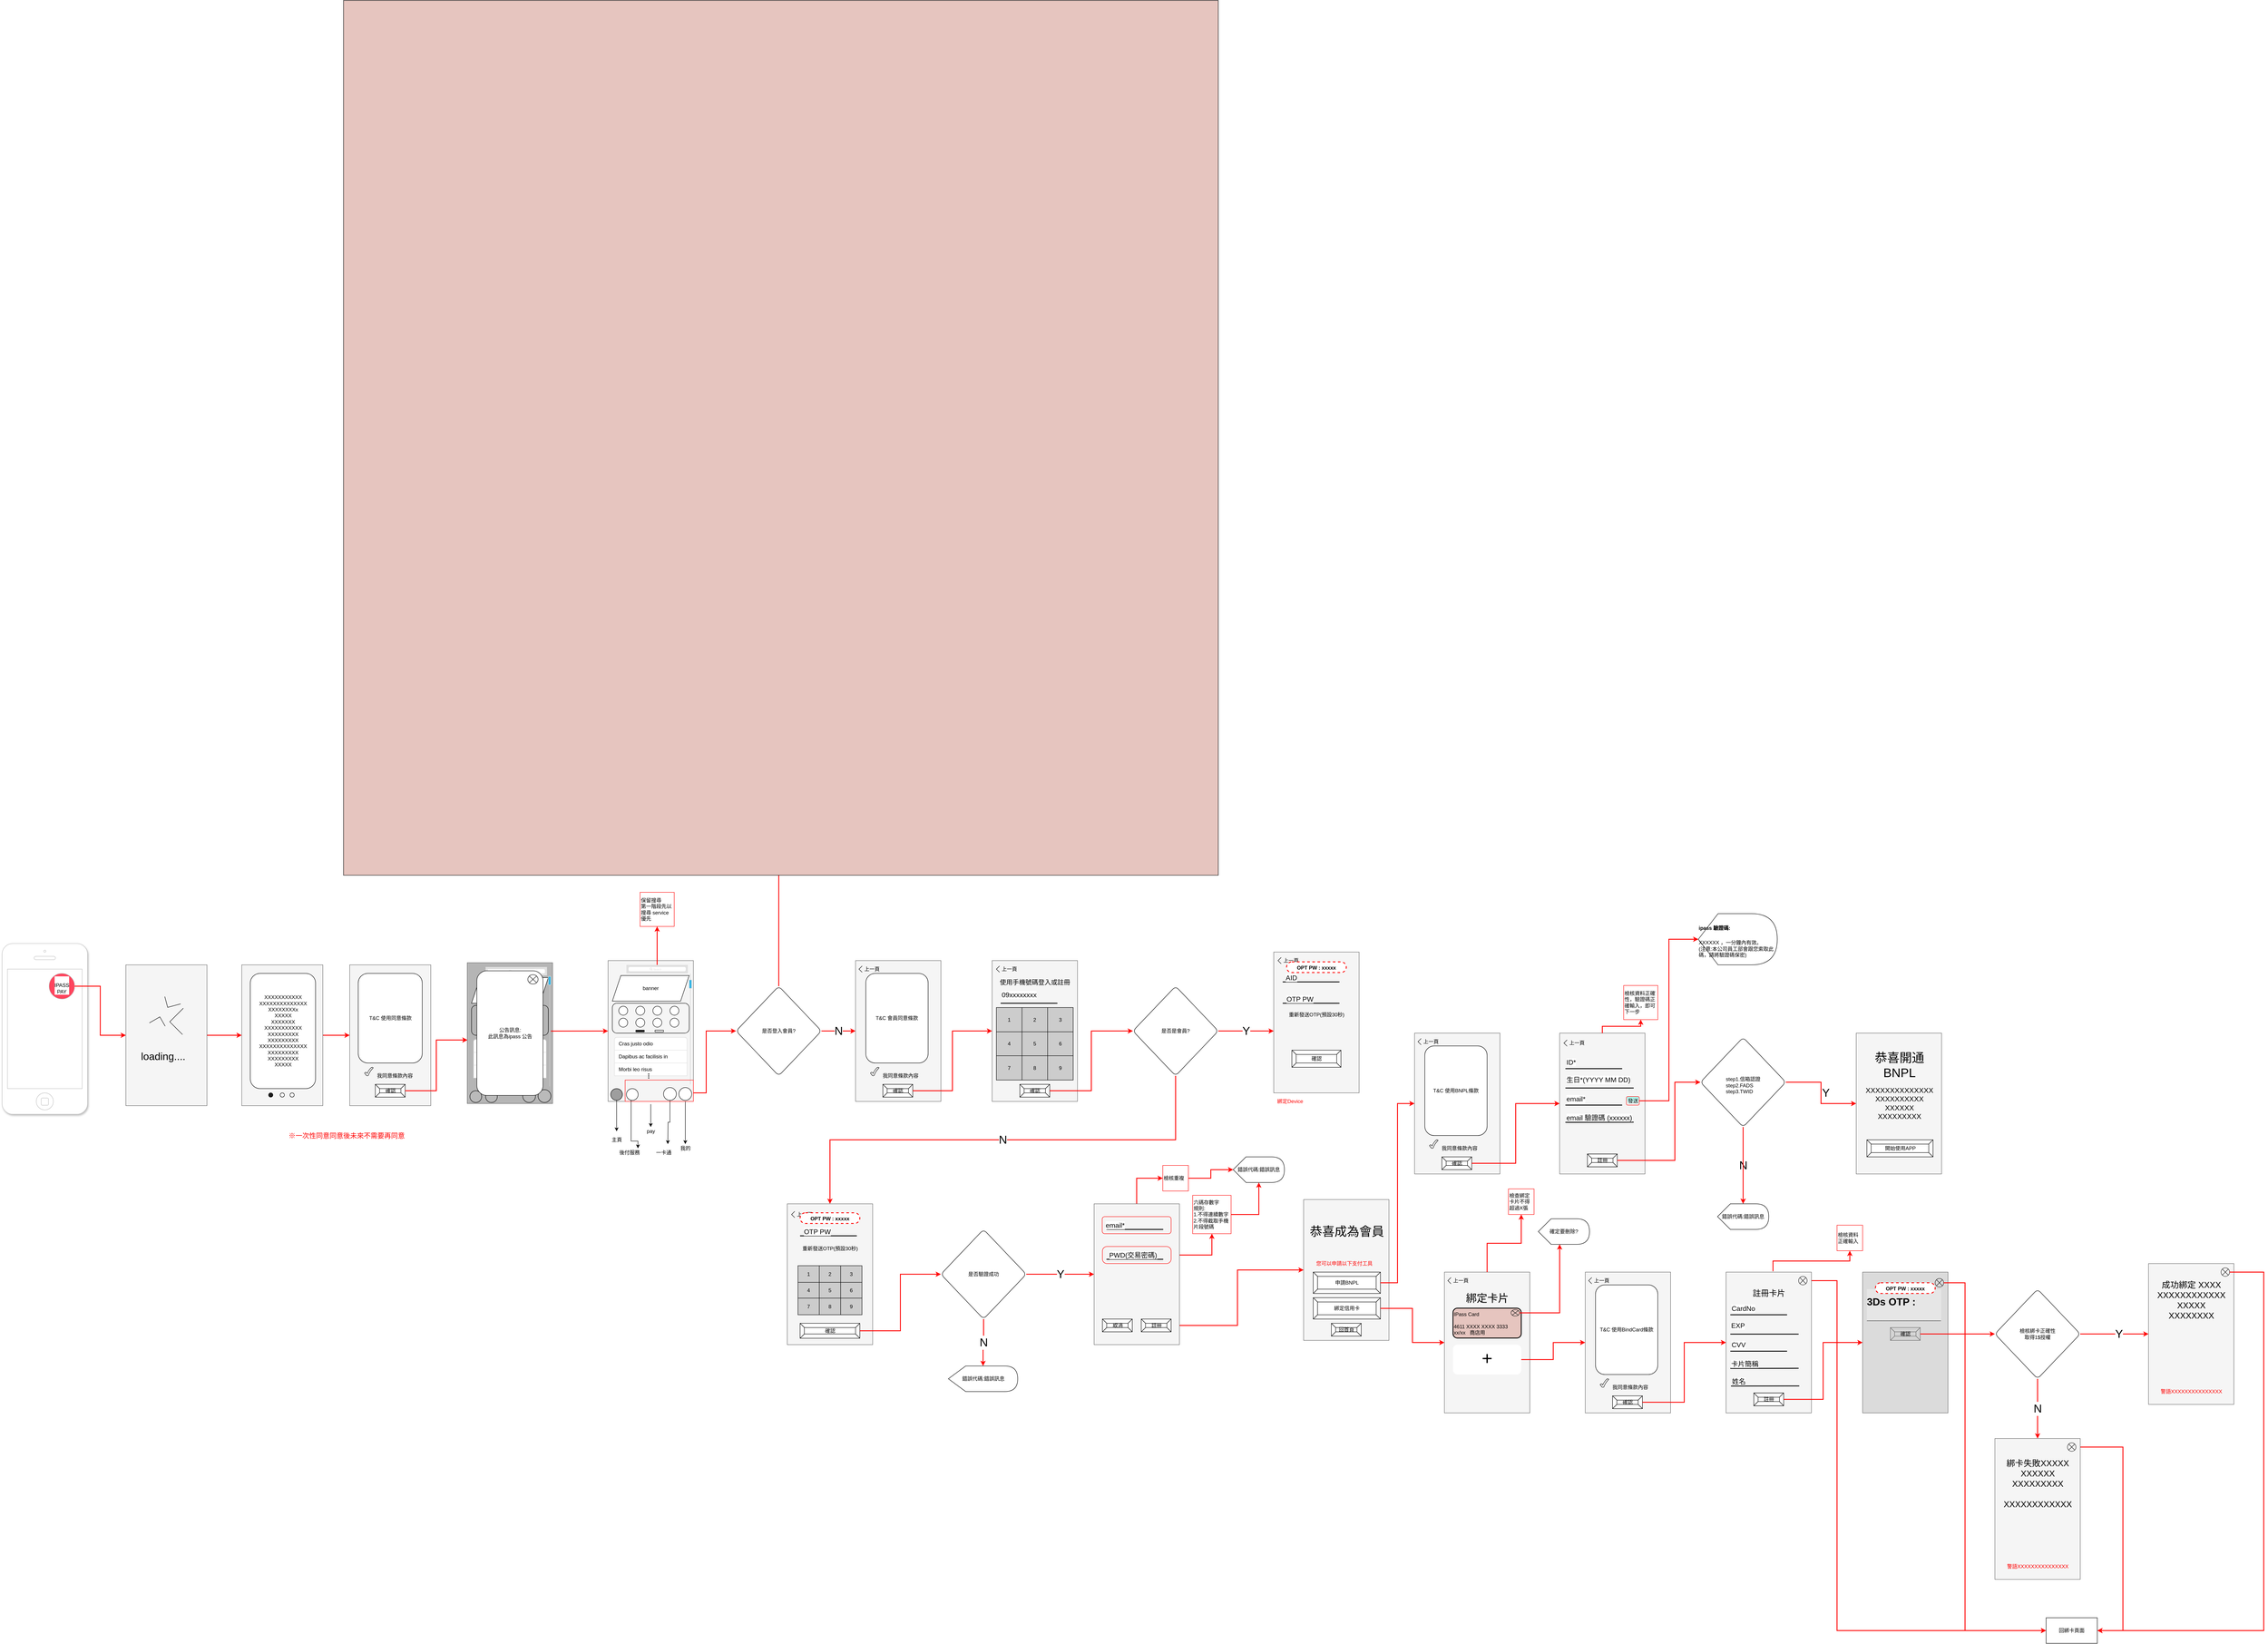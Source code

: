 <mxfile version="15.3.5" type="github">
  <diagram id="JlRprO2Ssy-YGIe1HLhW" name="第1頁">
    <mxGraphModel dx="2779" dy="3945" grid="1" gridSize="10" guides="1" tooltips="1" connect="1" arrows="1" fold="1" page="1" pageScale="1" pageWidth="827" pageHeight="1169" math="0" shadow="0">
      <root>
        <mxCell id="0" />
        <mxCell id="1" parent="0" />
        <mxCell id="GpeOQiLwWyaZaKaAm6Ce-17" style="edgeStyle=elbowEdgeStyle;rounded=0;orthogonalLoop=1;jettySize=auto;html=1;strokeColor=#FF0000;strokeWidth=2;align=left;" parent="1" source="u8Vwr3oWMw0FIoDEUqdO-190" target="GpeOQiLwWyaZaKaAm6Ce-2" edge="1">
          <mxGeometry relative="1" as="geometry">
            <Array as="points">
              <mxPoint x="2850" y="950" />
              <mxPoint x="3170" y="470" />
            </Array>
          </mxGeometry>
        </mxCell>
        <mxCell id="GpeOQiLwWyaZaKaAm6Ce-1" style="edgeStyle=elbowEdgeStyle;rounded=0;orthogonalLoop=1;jettySize=auto;html=1;endArrow=classic;align=left;strokeColor=#FF0000;strokeWidth=2;" parent="1" source="u8Vwr3oWMw0FIoDEUqdO-247" target="GpeOQiLwWyaZaKaAm6Ce-2" edge="1">
          <mxGeometry relative="1" as="geometry">
            <mxPoint x="3490" y="910" as="targetPoint" />
            <Array as="points">
              <mxPoint x="3520" y="1090" />
            </Array>
          </mxGeometry>
        </mxCell>
        <mxCell id="u8Vwr3oWMw0FIoDEUqdO-118" style="edgeStyle=elbowEdgeStyle;rounded=0;orthogonalLoop=1;jettySize=auto;html=1;fontColor=#000000;strokeColor=#FF0000;strokeWidth=2;align=left;" parent="1" source="4JK6QRwS424V-WLqcD70-8" target="GpeOQiLwWyaZaKaAm6Ce-4" edge="1">
          <mxGeometry relative="1" as="geometry" />
        </mxCell>
        <mxCell id="4JK6QRwS424V-WLqcD70-8" value="" style="rounded=0;whiteSpace=wrap;html=1;strokeColor=#666666;fillColor=#f5f5f5;fontColor=#333333;" parent="1" vertex="1">
          <mxGeometry x="-1160" y="-220" width="190" height="330" as="geometry" />
        </mxCell>
        <mxCell id="4JK6QRwS424V-WLqcD70-15" value="&lt;font style=&quot;font-size: 24px&quot;&gt;loading....&lt;/font&gt;" style="text;html=1;strokeColor=none;fillColor=none;align=center;verticalAlign=middle;whiteSpace=wrap;rounded=0;sketch=1;strokeWidth=2;" parent="1" vertex="1">
          <mxGeometry x="-1115" y="-30" width="85" height="50" as="geometry" />
        </mxCell>
        <mxCell id="4JK6QRwS424V-WLqcD70-25" value="&lt;font color=&quot;#ff0000&quot; style=&quot;font-size: 16px&quot;&gt;※一次性同意同意後未來不需要再同意&lt;/font&gt;" style="text;html=1;align=center;verticalAlign=middle;resizable=0;points=[];autosize=1;strokeColor=none;fillColor=none;" parent="1" vertex="1">
          <mxGeometry x="-788.49" y="170" width="290" height="20" as="geometry" />
        </mxCell>
        <mxCell id="4JK6QRwS424V-WLqcD70-65" style="edgeStyle=orthogonalEdgeStyle;rounded=0;orthogonalLoop=1;jettySize=auto;html=1;strokeColor=#FF0000;strokeWidth=2;" parent="1" source="4JK6QRwS424V-WLqcD70-67" target="4JK6QRwS424V-WLqcD70-66" edge="1">
          <mxGeometry relative="1" as="geometry">
            <mxPoint x="30" y="360" as="targetPoint" />
            <mxPoint x="200" y="180" as="sourcePoint" />
            <Array as="points">
              <mxPoint x="200" y="80" />
              <mxPoint x="200" y="-65" />
            </Array>
          </mxGeometry>
        </mxCell>
        <mxCell id="4JK6QRwS424V-WLqcD70-68" value="&lt;font style=&quot;font-size: 27px&quot;&gt;N&lt;/font&gt;" style="rounded=0;orthogonalLoop=1;jettySize=auto;html=1;strokeColor=#FF0000;strokeWidth=2;" parent="1" source="4JK6QRwS424V-WLqcD70-66" target="4JK6QRwS424V-WLqcD70-93" edge="1">
          <mxGeometry relative="1" as="geometry">
            <mxPoint x="630" y="-65" as="targetPoint" />
          </mxGeometry>
        </mxCell>
        <mxCell id="4JK6QRwS424V-WLqcD70-136" value="&lt;font style=&quot;font-size: 27px&quot;&gt;Y&lt;/font&gt;" style="edgeStyle=elbowEdgeStyle;rounded=0;orthogonalLoop=1;jettySize=auto;elbow=vertical;html=1;strokeColor=#FF0000;strokeWidth=2;" parent="1" source="4JK6QRwS424V-WLqcD70-66" target="4JK6QRwS424V-WLqcD70-148" edge="1">
          <mxGeometry relative="1" as="geometry">
            <mxPoint x="370" y="-380" as="targetPoint" />
          </mxGeometry>
        </mxCell>
        <mxCell id="WZcEyDG5rltP3T2c5dp8-2" style="edgeStyle=elbowEdgeStyle;rounded=0;orthogonalLoop=1;jettySize=auto;html=1;endArrow=classic;align=left;strokeColor=#FF0000;strokeWidth=2;" edge="1" parent="1" source="4JK6QRwS424V-WLqcD70-148" target="GpeOQiLwWyaZaKaAm6Ce-129">
          <mxGeometry relative="1" as="geometry">
            <Array as="points">
              <mxPoint x="20" y="-1091" />
            </Array>
          </mxGeometry>
        </mxCell>
        <mxCell id="4JK6QRwS424V-WLqcD70-66" value="是否登入會員?" style="rhombus;whiteSpace=wrap;html=1;rounded=1;glass=0;sketch=0;strokeColor=default;strokeWidth=1;fillColor=default;gradientDirection=south;" parent="1" vertex="1">
          <mxGeometry x="270" y="-170" width="200" height="210" as="geometry" />
        </mxCell>
        <mxCell id="4JK6QRwS424V-WLqcD70-92" value="" style="group" parent="1" vertex="1" connectable="0">
          <mxGeometry x="-635.49" y="-220" width="190" height="330" as="geometry" />
        </mxCell>
        <mxCell id="4JK6QRwS424V-WLqcD70-16" value="" style="rounded=0;whiteSpace=wrap;html=1;strokeColor=#666666;fillColor=#f5f5f5;fontColor=#333333;" parent="4JK6QRwS424V-WLqcD70-92" vertex="1">
          <mxGeometry width="190" height="330" as="geometry" />
        </mxCell>
        <mxCell id="4JK6QRwS424V-WLqcD70-18" value="T&amp;amp;C 使用同意條款" style="rounded=1;whiteSpace=wrap;html=1;sketch=0;strokeColor=default;strokeWidth=1;fillColor=default;fillStyle=auto;glass=0;" parent="4JK6QRwS424V-WLqcD70-92" vertex="1">
          <mxGeometry x="20" y="20" width="150" height="210" as="geometry" />
        </mxCell>
        <mxCell id="4JK6QRwS424V-WLqcD70-19" value="" style="verticalLabelPosition=bottom;verticalAlign=top;html=1;shape=mxgraph.basic.tick;rounded=1;glass=0;sketch=0;strokeColor=default;strokeWidth=1;fillColor=default;gradientDirection=south;" parent="4JK6QRwS424V-WLqcD70-92" vertex="1">
          <mxGeometry x="35" y="240" width="20" height="20" as="geometry" />
        </mxCell>
        <mxCell id="4JK6QRwS424V-WLqcD70-20" value="我同意條款內容" style="text;html=1;align=center;verticalAlign=middle;resizable=0;points=[];autosize=1;strokeColor=none;fillColor=none;" parent="4JK6QRwS424V-WLqcD70-92" vertex="1">
          <mxGeometry x="55" y="250" width="100" height="20" as="geometry" />
        </mxCell>
        <mxCell id="4JK6QRwS424V-WLqcD70-22" value="確認" style="labelPosition=center;verticalLabelPosition=middle;align=center;html=1;shape=mxgraph.basic.button;dx=10;rounded=1;glass=0;sketch=0;strokeColor=default;strokeWidth=1;fillColor=default;gradientDirection=south;" parent="4JK6QRwS424V-WLqcD70-92" vertex="1">
          <mxGeometry x="60" y="280" width="70" height="30" as="geometry" />
        </mxCell>
        <mxCell id="4JK6QRwS424V-WLqcD70-174" value="&lt;font style=&quot;font-size: 27px&quot;&gt;N&lt;/font&gt;" style="edgeStyle=elbowEdgeStyle;rounded=0;orthogonalLoop=1;jettySize=auto;elbow=vertical;html=1;strokeColor=#FF0000;strokeWidth=2;" parent="1" source="4JK6QRwS424V-WLqcD70-135" target="4JK6QRwS424V-WLqcD70-191" edge="1">
          <mxGeometry relative="1" as="geometry">
            <mxPoint x="810" y="250" as="targetPoint" />
          </mxGeometry>
        </mxCell>
        <mxCell id="4JK6QRwS424V-WLqcD70-177" value="&lt;font style=&quot;font-size: 27px&quot;&gt;Y&lt;/font&gt;" style="edgeStyle=elbowEdgeStyle;rounded=0;orthogonalLoop=1;jettySize=auto;elbow=vertical;html=1;strokeColor=#FF0000;strokeWidth=2;" parent="1" source="4JK6QRwS424V-WLqcD70-135" target="4JK6QRwS424V-WLqcD70-176" edge="1">
          <mxGeometry relative="1" as="geometry" />
        </mxCell>
        <mxCell id="4JK6QRwS424V-WLqcD70-135" value="是否是會員?" style="rhombus;whiteSpace=wrap;html=1;rounded=1;glass=0;sketch=0;strokeColor=default;strokeWidth=1;fillColor=default;gradientDirection=south;" parent="1" vertex="1">
          <mxGeometry x="1200" y="-170" width="200" height="210" as="geometry" />
        </mxCell>
        <mxCell id="4JK6QRwS424V-WLqcD70-182" value="" style="group" parent="1" vertex="1" connectable="0">
          <mxGeometry x="870" y="-230" width="200" height="330" as="geometry" />
        </mxCell>
        <mxCell id="4JK6QRwS424V-WLqcD70-114" value="" style="rounded=0;whiteSpace=wrap;html=1;strokeColor=#666666;fillColor=#f5f5f5;fontColor=#333333;" parent="4JK6QRwS424V-WLqcD70-182" vertex="1">
          <mxGeometry width="200" height="330" as="geometry" />
        </mxCell>
        <mxCell id="4JK6QRwS424V-WLqcD70-115" value="&lt;font style=&quot;font-size: 15px&quot;&gt;使用手機號碼登入或註冊&lt;/font&gt;" style="text;html=1;align=center;verticalAlign=middle;resizable=0;points=[];autosize=1;strokeColor=none;fillColor=none;" parent="4JK6QRwS424V-WLqcD70-182" vertex="1">
          <mxGeometry x="10" y="40" width="180" height="20" as="geometry" />
        </mxCell>
        <mxCell id="4JK6QRwS424V-WLqcD70-118" value="&lt;font style=&quot;font-size: 16px&quot;&gt;09xxxxxxxx&lt;/font&gt;" style="endArrow=none;html=1;strokeColor=#000000;strokeWidth=2;" parent="4JK6QRwS424V-WLqcD70-182" edge="1">
          <mxGeometry x="-0.353" y="20" width="50" height="50" relative="1" as="geometry">
            <mxPoint x="20" y="100" as="sourcePoint" />
            <mxPoint x="153" y="100" as="targetPoint" />
            <mxPoint as="offset" />
          </mxGeometry>
        </mxCell>
        <mxCell id="4JK6QRwS424V-WLqcD70-120" value="" style="shape=table;html=1;whiteSpace=wrap;startSize=0;container=1;collapsible=0;childLayout=tableLayout;rounded=1;glass=0;sketch=0;strokeColor=default;strokeWidth=1;fillColor=#CCCCCC;gradientDirection=south;" parent="4JK6QRwS424V-WLqcD70-182" vertex="1">
          <mxGeometry x="10" y="110" width="180" height="170" as="geometry" />
        </mxCell>
        <mxCell id="4JK6QRwS424V-WLqcD70-121" value="" style="shape=partialRectangle;html=1;whiteSpace=wrap;collapsible=0;dropTarget=0;pointerEvents=0;fillColor=none;top=0;left=0;bottom=0;right=0;points=[[0,0.5],[1,0.5]];portConstraint=eastwest;" parent="4JK6QRwS424V-WLqcD70-120" vertex="1">
          <mxGeometry width="180" height="57" as="geometry" />
        </mxCell>
        <mxCell id="4JK6QRwS424V-WLqcD70-122" value="1" style="shape=partialRectangle;html=1;whiteSpace=wrap;connectable=0;fillColor=none;top=0;left=0;bottom=0;right=0;overflow=hidden;pointerEvents=1;" parent="4JK6QRwS424V-WLqcD70-121" vertex="1">
          <mxGeometry width="60" height="57" as="geometry" />
        </mxCell>
        <mxCell id="4JK6QRwS424V-WLqcD70-123" value="2" style="shape=partialRectangle;html=1;whiteSpace=wrap;connectable=0;fillColor=none;top=0;left=0;bottom=0;right=0;overflow=hidden;pointerEvents=1;" parent="4JK6QRwS424V-WLqcD70-121" vertex="1">
          <mxGeometry x="60" width="60" height="57" as="geometry" />
        </mxCell>
        <mxCell id="4JK6QRwS424V-WLqcD70-124" value="3" style="shape=partialRectangle;html=1;whiteSpace=wrap;connectable=0;fillColor=none;top=0;left=0;bottom=0;right=0;overflow=hidden;pointerEvents=1;" parent="4JK6QRwS424V-WLqcD70-121" vertex="1">
          <mxGeometry x="120" width="60" height="57" as="geometry" />
        </mxCell>
        <mxCell id="4JK6QRwS424V-WLqcD70-125" value="" style="shape=partialRectangle;html=1;whiteSpace=wrap;collapsible=0;dropTarget=0;pointerEvents=0;fillColor=none;top=0;left=0;bottom=0;right=0;points=[[0,0.5],[1,0.5]];portConstraint=eastwest;" parent="4JK6QRwS424V-WLqcD70-120" vertex="1">
          <mxGeometry y="57" width="180" height="56" as="geometry" />
        </mxCell>
        <mxCell id="4JK6QRwS424V-WLqcD70-126" value="4" style="shape=partialRectangle;html=1;whiteSpace=wrap;connectable=0;fillColor=none;top=0;left=0;bottom=0;right=0;overflow=hidden;pointerEvents=1;" parent="4JK6QRwS424V-WLqcD70-125" vertex="1">
          <mxGeometry width="60" height="56" as="geometry" />
        </mxCell>
        <mxCell id="4JK6QRwS424V-WLqcD70-127" value="5" style="shape=partialRectangle;html=1;whiteSpace=wrap;connectable=0;fillColor=none;top=0;left=0;bottom=0;right=0;overflow=hidden;pointerEvents=1;" parent="4JK6QRwS424V-WLqcD70-125" vertex="1">
          <mxGeometry x="60" width="60" height="56" as="geometry" />
        </mxCell>
        <mxCell id="4JK6QRwS424V-WLqcD70-128" value="6" style="shape=partialRectangle;html=1;whiteSpace=wrap;connectable=0;fillColor=none;top=0;left=0;bottom=0;right=0;overflow=hidden;pointerEvents=1;" parent="4JK6QRwS424V-WLqcD70-125" vertex="1">
          <mxGeometry x="120" width="60" height="56" as="geometry" />
        </mxCell>
        <mxCell id="4JK6QRwS424V-WLqcD70-129" value="" style="shape=partialRectangle;html=1;whiteSpace=wrap;collapsible=0;dropTarget=0;pointerEvents=0;fillColor=none;top=0;left=0;bottom=0;right=0;points=[[0,0.5],[1,0.5]];portConstraint=eastwest;" parent="4JK6QRwS424V-WLqcD70-120" vertex="1">
          <mxGeometry y="113" width="180" height="57" as="geometry" />
        </mxCell>
        <mxCell id="4JK6QRwS424V-WLqcD70-130" value="7" style="shape=partialRectangle;html=1;whiteSpace=wrap;connectable=0;fillColor=none;top=0;left=0;bottom=0;right=0;overflow=hidden;pointerEvents=1;" parent="4JK6QRwS424V-WLqcD70-129" vertex="1">
          <mxGeometry width="60" height="57" as="geometry" />
        </mxCell>
        <mxCell id="4JK6QRwS424V-WLqcD70-131" value="8" style="shape=partialRectangle;html=1;whiteSpace=wrap;connectable=0;fillColor=none;top=0;left=0;bottom=0;right=0;overflow=hidden;pointerEvents=1;" parent="4JK6QRwS424V-WLqcD70-129" vertex="1">
          <mxGeometry x="60" width="60" height="57" as="geometry" />
        </mxCell>
        <mxCell id="4JK6QRwS424V-WLqcD70-132" value="9" style="shape=partialRectangle;html=1;whiteSpace=wrap;connectable=0;fillColor=none;top=0;left=0;bottom=0;right=0;overflow=hidden;pointerEvents=1;" parent="4JK6QRwS424V-WLqcD70-129" vertex="1">
          <mxGeometry x="120" width="60" height="57" as="geometry" />
        </mxCell>
        <mxCell id="4JK6QRwS424V-WLqcD70-134" value="確認" style="labelPosition=center;verticalLabelPosition=middle;align=center;html=1;shape=mxgraph.basic.button;dx=10;rounded=1;glass=0;sketch=0;strokeColor=default;strokeWidth=1;fillColor=default;gradientDirection=south;" parent="4JK6QRwS424V-WLqcD70-182" vertex="1">
          <mxGeometry x="65" y="290" width="70" height="30" as="geometry" />
        </mxCell>
        <mxCell id="u8Vwr3oWMw0FIoDEUqdO-22" value="" style="group" parent="4JK6QRwS424V-WLqcD70-182" vertex="1" connectable="0">
          <mxGeometry x="9.999" y="10" width="55.071" height="20" as="geometry" />
        </mxCell>
        <mxCell id="u8Vwr3oWMw0FIoDEUqdO-23" value="" style="shape=partialRectangle;whiteSpace=wrap;html=1;top=0;left=0;fillColor=none;rounded=1;glass=0;sketch=0;strokeColor=#000000;strokeWidth=1;rotation=-225;" parent="u8Vwr3oWMw0FIoDEUqdO-22" vertex="1">
          <mxGeometry x="2.071" y="5" width="10" height="10" as="geometry" />
        </mxCell>
        <mxCell id="u8Vwr3oWMw0FIoDEUqdO-24" value="上一頁" style="text;html=1;align=center;verticalAlign=middle;resizable=0;points=[];autosize=1;strokeColor=none;fillColor=none;" parent="u8Vwr3oWMw0FIoDEUqdO-22" vertex="1">
          <mxGeometry x="5.071" width="50" height="20" as="geometry" />
        </mxCell>
        <mxCell id="4JK6QRwS424V-WLqcD70-184" value="" style="group" parent="1" vertex="1" connectable="0">
          <mxGeometry x="550" y="-230" width="200" height="330" as="geometry" />
        </mxCell>
        <mxCell id="4JK6QRwS424V-WLqcD70-93" value="" style="rounded=0;whiteSpace=wrap;html=1;strokeColor=#666666;fillColor=#f5f5f5;fontColor=#333333;" parent="4JK6QRwS424V-WLqcD70-184" vertex="1">
          <mxGeometry width="200" height="330" as="geometry" />
        </mxCell>
        <mxCell id="4JK6QRwS424V-WLqcD70-94" value="T&amp;amp;C 會員同意條款" style="rounded=1;whiteSpace=wrap;html=1;sketch=0;strokeColor=default;strokeWidth=1;fillColor=default;fillStyle=auto;glass=0;" parent="4JK6QRwS424V-WLqcD70-184" vertex="1">
          <mxGeometry x="24" y="30" width="146" height="210" as="geometry" />
        </mxCell>
        <mxCell id="4JK6QRwS424V-WLqcD70-95" value="" style="verticalLabelPosition=bottom;verticalAlign=top;html=1;shape=mxgraph.basic.tick;rounded=1;glass=0;sketch=0;strokeColor=default;strokeWidth=1;fillColor=default;gradientDirection=south;" parent="4JK6QRwS424V-WLqcD70-184" vertex="1">
          <mxGeometry x="35" y="250" width="20" height="20" as="geometry" />
        </mxCell>
        <mxCell id="4JK6QRwS424V-WLqcD70-96" value="我同意條款內容" style="text;html=1;align=center;verticalAlign=middle;resizable=0;points=[];autosize=1;strokeColor=none;fillColor=none;" parent="4JK6QRwS424V-WLqcD70-184" vertex="1">
          <mxGeometry x="55" y="260" width="100" height="20" as="geometry" />
        </mxCell>
        <mxCell id="4JK6QRwS424V-WLqcD70-97" value="確認" style="labelPosition=center;verticalLabelPosition=middle;align=center;html=1;shape=mxgraph.basic.button;dx=10;rounded=1;glass=0;sketch=0;strokeColor=default;strokeWidth=1;fillColor=default;gradientDirection=south;" parent="4JK6QRwS424V-WLqcD70-184" vertex="1">
          <mxGeometry x="64" y="290" width="70" height="30" as="geometry" />
        </mxCell>
        <mxCell id="4JK6QRwS424V-WLqcD70-99" value="" style="group" parent="4JK6QRwS424V-WLqcD70-184" vertex="1" connectable="0">
          <mxGeometry x="7.999" y="10" width="55.071" height="20" as="geometry" />
        </mxCell>
        <mxCell id="4JK6QRwS424V-WLqcD70-100" value="" style="shape=partialRectangle;whiteSpace=wrap;html=1;top=0;left=0;fillColor=none;rounded=1;glass=0;sketch=0;strokeColor=#000000;strokeWidth=1;rotation=-225;" parent="4JK6QRwS424V-WLqcD70-99" vertex="1">
          <mxGeometry x="2.071" y="5" width="10" height="10" as="geometry" />
        </mxCell>
        <mxCell id="4JK6QRwS424V-WLqcD70-101" value="上一頁" style="text;html=1;align=center;verticalAlign=middle;resizable=0;points=[];autosize=1;strokeColor=none;fillColor=none;" parent="4JK6QRwS424V-WLqcD70-99" vertex="1">
          <mxGeometry x="5.071" width="50" height="20" as="geometry" />
        </mxCell>
        <mxCell id="4JK6QRwS424V-WLqcD70-190" value="" style="group" parent="1" vertex="1" connectable="0">
          <mxGeometry x="-1125.49" y="-170" width="120.98" height="116.74" as="geometry" />
        </mxCell>
        <mxCell id="4JK6QRwS424V-WLqcD70-187" value="" style="shape=partialRectangle;whiteSpace=wrap;html=1;top=0;left=0;fillColor=none;rounded=1;glass=0;sketch=0;strokeColor=default;strokeWidth=1;rotation=75;" parent="4JK6QRwS424V-WLqcD70-190" vertex="1">
          <mxGeometry x="62.24" y="17.8" width="25.61" height="30.91" as="geometry" />
        </mxCell>
        <mxCell id="4JK6QRwS424V-WLqcD70-188" value="" style="shape=partialRectangle;whiteSpace=wrap;html=1;top=0;left=0;fillColor=none;rounded=1;glass=0;sketch=0;strokeColor=default;strokeWidth=1;rotation=-120;" parent="4JK6QRwS424V-WLqcD70-190" vertex="1">
          <mxGeometry x="26.9" y="75.59" width="24.5" height="27.78" as="geometry" />
        </mxCell>
        <mxCell id="4JK6QRwS424V-WLqcD70-189" value="" style="shape=partialRectangle;whiteSpace=wrap;html=1;top=0;left=0;fillColor=none;rounded=1;glass=0;sketch=0;strokeColor=default;strokeWidth=1;rotation=-225;" parent="4JK6QRwS424V-WLqcD70-190" vertex="1">
          <mxGeometry x="76.558" y="61.605" width="44.422" height="41.762" as="geometry" />
        </mxCell>
        <mxCell id="u8Vwr3oWMw0FIoDEUqdO-31" value="&lt;font style=&quot;font-size: 27px&quot;&gt;N&lt;/font&gt;" style="edgeStyle=orthogonalEdgeStyle;rounded=0;orthogonalLoop=1;jettySize=auto;html=1;strokeColor=#FF0000;strokeWidth=2;" parent="1" source="u8Vwr3oWMw0FIoDEUqdO-29" target="u8Vwr3oWMw0FIoDEUqdO-33" edge="1">
          <mxGeometry relative="1" as="geometry">
            <mxPoint x="850" y="700" as="targetPoint" />
          </mxGeometry>
        </mxCell>
        <mxCell id="u8Vwr3oWMw0FIoDEUqdO-35" value="&lt;font style=&quot;font-size: 27px&quot;&gt;Y&lt;/font&gt;" style="edgeStyle=orthogonalEdgeStyle;rounded=0;orthogonalLoop=1;jettySize=auto;html=1;strokeColor=#FF0000;strokeWidth=2;" parent="1" source="u8Vwr3oWMw0FIoDEUqdO-29" target="u8Vwr3oWMw0FIoDEUqdO-37" edge="1">
          <mxGeometry relative="1" as="geometry">
            <mxPoint x="1200" y="505" as="targetPoint" />
          </mxGeometry>
        </mxCell>
        <mxCell id="u8Vwr3oWMw0FIoDEUqdO-29" value="是否驗證成功" style="rhombus;whiteSpace=wrap;html=1;rounded=1;glass=0;sketch=0;strokeColor=default;strokeWidth=1;fillColor=default;gradientDirection=south;" parent="1" vertex="1">
          <mxGeometry x="750" y="400" width="200" height="210" as="geometry" />
        </mxCell>
        <mxCell id="u8Vwr3oWMw0FIoDEUqdO-33" value="錯誤代碼:錯誤訊息" style="shape=display;whiteSpace=wrap;html=1;" parent="1" vertex="1">
          <mxGeometry x="767.5" y="720" width="162.5" height="60" as="geometry" />
        </mxCell>
        <mxCell id="u8Vwr3oWMw0FIoDEUqdO-36" value="" style="group" parent="1" vertex="1" connectable="0">
          <mxGeometry x="390" y="340" width="200" height="330" as="geometry" />
        </mxCell>
        <mxCell id="4JK6QRwS424V-WLqcD70-191" value="" style="rounded=0;whiteSpace=wrap;html=1;strokeColor=#666666;fillColor=#f5f5f5;fontColor=#333333;" parent="u8Vwr3oWMw0FIoDEUqdO-36" vertex="1">
          <mxGeometry width="200" height="330" as="geometry" />
        </mxCell>
        <mxCell id="u8Vwr3oWMw0FIoDEUqdO-1" value="&lt;font style=&quot;font-size: 16px&quot;&gt;OTP PW&lt;/font&gt;" style="endArrow=none;html=1;strokeColor=#000000;strokeWidth=2;" parent="u8Vwr3oWMw0FIoDEUqdO-36" edge="1">
          <mxGeometry x="-1521" y="185" width="50" height="50" as="geometry">
            <mxPoint x="30" y="75.0" as="sourcePoint" />
            <mxPoint x="163" y="75.0" as="targetPoint" />
            <mxPoint x="-27" y="-10" as="offset" />
          </mxGeometry>
        </mxCell>
        <mxCell id="u8Vwr3oWMw0FIoDEUqdO-2" value="" style="shape=table;html=1;whiteSpace=wrap;startSize=0;container=1;collapsible=0;childLayout=tableLayout;rounded=1;glass=0;sketch=0;strokeColor=default;strokeWidth=1;fillColor=#CCCCCC;gradientDirection=south;" parent="u8Vwr3oWMw0FIoDEUqdO-36" vertex="1">
          <mxGeometry x="25" y="145" width="150" height="115" as="geometry" />
        </mxCell>
        <mxCell id="u8Vwr3oWMw0FIoDEUqdO-3" value="" style="shape=partialRectangle;html=1;whiteSpace=wrap;collapsible=0;dropTarget=0;pointerEvents=0;fillColor=none;top=0;left=0;bottom=0;right=0;points=[[0,0.5],[1,0.5]];portConstraint=eastwest;" parent="u8Vwr3oWMw0FIoDEUqdO-2" vertex="1">
          <mxGeometry width="150" height="39" as="geometry" />
        </mxCell>
        <mxCell id="u8Vwr3oWMw0FIoDEUqdO-4" value="1" style="shape=partialRectangle;html=1;whiteSpace=wrap;connectable=0;fillColor=none;top=0;left=0;bottom=0;right=0;overflow=hidden;pointerEvents=1;" parent="u8Vwr3oWMw0FIoDEUqdO-3" vertex="1">
          <mxGeometry width="50" height="39" as="geometry" />
        </mxCell>
        <mxCell id="u8Vwr3oWMw0FIoDEUqdO-5" value="2" style="shape=partialRectangle;html=1;whiteSpace=wrap;connectable=0;fillColor=none;top=0;left=0;bottom=0;right=0;overflow=hidden;pointerEvents=1;" parent="u8Vwr3oWMw0FIoDEUqdO-3" vertex="1">
          <mxGeometry x="50" width="50" height="39" as="geometry" />
        </mxCell>
        <mxCell id="u8Vwr3oWMw0FIoDEUqdO-6" value="3" style="shape=partialRectangle;html=1;whiteSpace=wrap;connectable=0;fillColor=none;top=0;left=0;bottom=0;right=0;overflow=hidden;pointerEvents=1;" parent="u8Vwr3oWMw0FIoDEUqdO-3" vertex="1">
          <mxGeometry x="100" width="50" height="39" as="geometry" />
        </mxCell>
        <mxCell id="u8Vwr3oWMw0FIoDEUqdO-7" value="" style="shape=partialRectangle;html=1;whiteSpace=wrap;collapsible=0;dropTarget=0;pointerEvents=0;fillColor=none;top=0;left=0;bottom=0;right=0;points=[[0,0.5],[1,0.5]];portConstraint=eastwest;" parent="u8Vwr3oWMw0FIoDEUqdO-2" vertex="1">
          <mxGeometry y="39" width="150" height="37" as="geometry" />
        </mxCell>
        <mxCell id="u8Vwr3oWMw0FIoDEUqdO-8" value="4" style="shape=partialRectangle;html=1;whiteSpace=wrap;connectable=0;fillColor=none;top=0;left=0;bottom=0;right=0;overflow=hidden;pointerEvents=1;" parent="u8Vwr3oWMw0FIoDEUqdO-7" vertex="1">
          <mxGeometry width="50" height="37" as="geometry" />
        </mxCell>
        <mxCell id="u8Vwr3oWMw0FIoDEUqdO-9" value="5" style="shape=partialRectangle;html=1;whiteSpace=wrap;connectable=0;fillColor=none;top=0;left=0;bottom=0;right=0;overflow=hidden;pointerEvents=1;" parent="u8Vwr3oWMw0FIoDEUqdO-7" vertex="1">
          <mxGeometry x="50" width="50" height="37" as="geometry" />
        </mxCell>
        <mxCell id="u8Vwr3oWMw0FIoDEUqdO-10" value="6" style="shape=partialRectangle;html=1;whiteSpace=wrap;connectable=0;fillColor=none;top=0;left=0;bottom=0;right=0;overflow=hidden;pointerEvents=1;" parent="u8Vwr3oWMw0FIoDEUqdO-7" vertex="1">
          <mxGeometry x="100" width="50" height="37" as="geometry" />
        </mxCell>
        <mxCell id="u8Vwr3oWMw0FIoDEUqdO-11" value="" style="shape=partialRectangle;html=1;whiteSpace=wrap;collapsible=0;dropTarget=0;pointerEvents=0;fillColor=none;top=0;left=0;bottom=0;right=0;points=[[0,0.5],[1,0.5]];portConstraint=eastwest;" parent="u8Vwr3oWMw0FIoDEUqdO-2" vertex="1">
          <mxGeometry y="76" width="150" height="39" as="geometry" />
        </mxCell>
        <mxCell id="u8Vwr3oWMw0FIoDEUqdO-12" value="7" style="shape=partialRectangle;html=1;whiteSpace=wrap;connectable=0;fillColor=none;top=0;left=0;bottom=0;right=0;overflow=hidden;pointerEvents=1;" parent="u8Vwr3oWMw0FIoDEUqdO-11" vertex="1">
          <mxGeometry width="50" height="39" as="geometry" />
        </mxCell>
        <mxCell id="u8Vwr3oWMw0FIoDEUqdO-13" value="8" style="shape=partialRectangle;html=1;whiteSpace=wrap;connectable=0;fillColor=none;top=0;left=0;bottom=0;right=0;overflow=hidden;pointerEvents=1;" parent="u8Vwr3oWMw0FIoDEUqdO-11" vertex="1">
          <mxGeometry x="50" width="50" height="39" as="geometry" />
        </mxCell>
        <mxCell id="u8Vwr3oWMw0FIoDEUqdO-14" value="9" style="shape=partialRectangle;html=1;whiteSpace=wrap;connectable=0;fillColor=none;top=0;left=0;bottom=0;right=0;overflow=hidden;pointerEvents=1;" parent="u8Vwr3oWMw0FIoDEUqdO-11" vertex="1">
          <mxGeometry x="100" width="50" height="39" as="geometry" />
        </mxCell>
        <mxCell id="u8Vwr3oWMw0FIoDEUqdO-16" value="重新發送OTP(預設30秒)" style="text;html=1;align=center;verticalAlign=middle;resizable=0;points=[];autosize=1;strokeColor=none;fillColor=none;" parent="u8Vwr3oWMw0FIoDEUqdO-36" vertex="1">
          <mxGeometry x="25" y="95" width="150" height="20" as="geometry" />
        </mxCell>
        <mxCell id="u8Vwr3oWMw0FIoDEUqdO-18" value="確認" style="labelPosition=center;verticalLabelPosition=middle;align=center;html=1;shape=mxgraph.basic.button;dx=10;rounded=1;glass=0;sketch=0;strokeColor=default;strokeWidth=1;fillColor=default;gradientDirection=south;" parent="u8Vwr3oWMw0FIoDEUqdO-36" vertex="1">
          <mxGeometry x="30" y="280" width="140" height="35" as="geometry" />
        </mxCell>
        <mxCell id="u8Vwr3oWMw0FIoDEUqdO-19" value="" style="group" parent="u8Vwr3oWMw0FIoDEUqdO-36" vertex="1" connectable="0">
          <mxGeometry x="9.999" y="15" width="55.071" height="20" as="geometry" />
        </mxCell>
        <mxCell id="u8Vwr3oWMw0FIoDEUqdO-20" value="" style="shape=partialRectangle;whiteSpace=wrap;html=1;top=0;left=0;fillColor=none;rounded=1;glass=0;sketch=0;strokeColor=#000000;strokeWidth=1;rotation=-225;" parent="u8Vwr3oWMw0FIoDEUqdO-19" vertex="1">
          <mxGeometry x="2.071" y="5" width="10" height="10" as="geometry" />
        </mxCell>
        <mxCell id="u8Vwr3oWMw0FIoDEUqdO-21" value="上一頁" style="text;html=1;align=center;verticalAlign=middle;resizable=0;points=[];autosize=1;strokeColor=none;fillColor=none;" parent="u8Vwr3oWMw0FIoDEUqdO-19" vertex="1">
          <mxGeometry x="5.071" width="50" height="20" as="geometry" />
        </mxCell>
        <mxCell id="u8Vwr3oWMw0FIoDEUqdO-207" value="OPT PW : xxxxx" style="rounded=1;whiteSpace=wrap;html=1;shadow=0;dashed=1;labelBackgroundColor=none;sketch=0;fontColor=none;strokeColor=#FF0000;strokeWidth=2;fillColor=default;gradientColor=none;verticalAlign=top;arcSize=50;fontStyle=1" parent="u8Vwr3oWMw0FIoDEUqdO-36" vertex="1">
          <mxGeometry x="30" y="21" width="140" height="25" as="geometry" />
        </mxCell>
        <mxCell id="u8Vwr3oWMw0FIoDEUqdO-60" style="edgeStyle=elbowEdgeStyle;rounded=0;orthogonalLoop=1;jettySize=auto;html=1;fontColor=#FF0000;strokeColor=#FF0000;strokeWidth=2;" parent="1" source="u8Vwr3oWMw0FIoDEUqdO-43" target="u8Vwr3oWMw0FIoDEUqdO-59" edge="1">
          <mxGeometry relative="1" as="geometry" />
        </mxCell>
        <mxCell id="u8Vwr3oWMw0FIoDEUqdO-55" style="edgeStyle=elbowEdgeStyle;rounded=0;orthogonalLoop=1;jettySize=auto;html=1;fontColor=#FF0000;strokeColor=#FF0000;strokeWidth=2;" parent="1" source="4JK6QRwS424V-WLqcD70-134" target="4JK6QRwS424V-WLqcD70-135" edge="1">
          <mxGeometry relative="1" as="geometry" />
        </mxCell>
        <mxCell id="u8Vwr3oWMw0FIoDEUqdO-56" style="edgeStyle=elbowEdgeStyle;rounded=0;orthogonalLoop=1;jettySize=auto;html=1;fontColor=#FF0000;strokeColor=#FF0000;strokeWidth=2;" parent="1" source="u8Vwr3oWMw0FIoDEUqdO-18" target="u8Vwr3oWMw0FIoDEUqdO-29" edge="1">
          <mxGeometry relative="1" as="geometry" />
        </mxCell>
        <mxCell id="u8Vwr3oWMw0FIoDEUqdO-57" style="edgeStyle=elbowEdgeStyle;rounded=0;orthogonalLoop=1;jettySize=auto;html=1;fontColor=#FF0000;strokeColor=#FF0000;strokeWidth=2;" parent="1" source="4JK6QRwS424V-WLqcD70-97" target="4JK6QRwS424V-WLqcD70-114" edge="1">
          <mxGeometry relative="1" as="geometry" />
        </mxCell>
        <mxCell id="u8Vwr3oWMw0FIoDEUqdO-58" style="edgeStyle=elbowEdgeStyle;rounded=0;orthogonalLoop=1;jettySize=auto;html=1;fontColor=#FF0000;strokeColor=#FF0000;strokeWidth=2;entryX=0.003;entryY=0.549;entryDx=0;entryDy=0;entryPerimeter=0;" parent="1" source="4JK6QRwS424V-WLqcD70-22" target="GpeOQiLwWyaZaKaAm6Ce-77" edge="1">
          <mxGeometry relative="1" as="geometry" />
        </mxCell>
        <mxCell id="u8Vwr3oWMw0FIoDEUqdO-66" value="" style="group" parent="1" vertex="1" connectable="0">
          <mxGeometry x="1600" y="330" width="200" height="330" as="geometry" />
        </mxCell>
        <mxCell id="u8Vwr3oWMw0FIoDEUqdO-59" value="" style="rounded=0;whiteSpace=wrap;html=1;strokeColor=#666666;fillColor=#f5f5f5;fontColor=#333333;" parent="u8Vwr3oWMw0FIoDEUqdO-66" vertex="1">
          <mxGeometry width="200" height="330" as="geometry" />
        </mxCell>
        <mxCell id="u8Vwr3oWMw0FIoDEUqdO-61" value="&lt;font color=&quot;#000000&quot; style=&quot;font-size: 29px&quot;&gt;恭喜成為會員&lt;/font&gt;" style="text;html=1;align=center;verticalAlign=middle;resizable=0;points=[];autosize=1;strokeColor=none;fillColor=none;fontColor=#FF0000;" parent="u8Vwr3oWMw0FIoDEUqdO-66" vertex="1">
          <mxGeometry x="6.26" y="60" width="190" height="30" as="geometry" />
        </mxCell>
        <mxCell id="u8Vwr3oWMw0FIoDEUqdO-62" value="綁定信用卡" style="labelPosition=center;verticalLabelPosition=middle;align=center;html=1;shape=mxgraph.basic.button;dx=10;rounded=1;glass=0;sketch=0;strokeColor=default;strokeWidth=1;fillColor=default;gradientDirection=south;" parent="u8Vwr3oWMw0FIoDEUqdO-66" vertex="1">
          <mxGeometry x="22.53" y="230" width="157.47" height="50" as="geometry" />
        </mxCell>
        <mxCell id="u8Vwr3oWMw0FIoDEUqdO-63" value="申請BNPL" style="labelPosition=center;verticalLabelPosition=middle;align=center;html=1;shape=mxgraph.basic.button;dx=10;rounded=1;glass=0;sketch=0;strokeColor=default;strokeWidth=1;fillColor=default;gradientDirection=south;" parent="u8Vwr3oWMw0FIoDEUqdO-66" vertex="1">
          <mxGeometry x="22.53" y="170" width="157.47" height="50" as="geometry" />
        </mxCell>
        <mxCell id="u8Vwr3oWMw0FIoDEUqdO-64" value="您可以申請以下支付工具" style="text;html=1;align=center;verticalAlign=middle;resizable=0;points=[];autosize=1;strokeColor=none;fillColor=none;fontColor=#FF0000;" parent="u8Vwr3oWMw0FIoDEUqdO-66" vertex="1">
          <mxGeometry x="20" y="140" width="150" height="20" as="geometry" />
        </mxCell>
        <mxCell id="u8Vwr3oWMw0FIoDEUqdO-65" value="回首頁" style="labelPosition=center;verticalLabelPosition=middle;align=center;html=1;shape=mxgraph.basic.button;dx=10;rounded=1;glass=0;sketch=0;strokeColor=default;strokeWidth=1;fillColor=default;gradientDirection=south;" parent="u8Vwr3oWMw0FIoDEUqdO-66" vertex="1">
          <mxGeometry x="65" y="290" width="70" height="30" as="geometry" />
        </mxCell>
        <mxCell id="u8Vwr3oWMw0FIoDEUqdO-70" value="" style="group" parent="1" vertex="1" connectable="0">
          <mxGeometry x="1109" y="230" width="446" height="440" as="geometry" />
        </mxCell>
        <mxCell id="u8Vwr3oWMw0FIoDEUqdO-46" value="錯誤代碼:錯誤訊息" style="shape=display;whiteSpace=wrap;html=1;" parent="u8Vwr3oWMw0FIoDEUqdO-70" vertex="1">
          <mxGeometry x="326" width="120" height="60" as="geometry" />
        </mxCell>
        <mxCell id="u8Vwr3oWMw0FIoDEUqdO-54" style="edgeStyle=orthogonalEdgeStyle;rounded=0;orthogonalLoop=1;jettySize=auto;html=1;fontColor=#FF0000;strokeColor=#FF0000;strokeWidth=2;" parent="u8Vwr3oWMw0FIoDEUqdO-70" source="u8Vwr3oWMw0FIoDEUqdO-51" target="u8Vwr3oWMw0FIoDEUqdO-46" edge="1">
          <mxGeometry relative="1" as="geometry" />
        </mxCell>
        <mxCell id="u8Vwr3oWMw0FIoDEUqdO-51" value="&lt;font color=&quot;#000000&quot;&gt;六碼存數字&lt;br&gt;規則:&lt;br&gt;1.不得連續數字&lt;br&gt;2.不得截取手機片段號碼&lt;br&gt;&lt;/font&gt;" style="whiteSpace=wrap;html=1;aspect=fixed;fontColor=#FF0000;strokeColor=#FF0000;fillColor=none;align=left;" parent="u8Vwr3oWMw0FIoDEUqdO-70" vertex="1">
          <mxGeometry x="231" y="90" width="90" height="90" as="geometry" />
        </mxCell>
        <mxCell id="u8Vwr3oWMw0FIoDEUqdO-53" style="edgeStyle=orthogonalEdgeStyle;rounded=0;orthogonalLoop=1;jettySize=auto;html=1;fontColor=#FF0000;strokeColor=#FF0000;strokeWidth=2;" parent="u8Vwr3oWMw0FIoDEUqdO-70" source="u8Vwr3oWMw0FIoDEUqdO-52" target="u8Vwr3oWMw0FIoDEUqdO-46" edge="1">
          <mxGeometry relative="1" as="geometry" />
        </mxCell>
        <mxCell id="u8Vwr3oWMw0FIoDEUqdO-52" value="&lt;font color=&quot;#000000&quot;&gt;檢核重複&lt;br&gt;&lt;/font&gt;" style="whiteSpace=wrap;html=1;aspect=fixed;fontColor=#FF0000;strokeColor=#FF0000;fillColor=none;align=left;" parent="u8Vwr3oWMw0FIoDEUqdO-70" vertex="1">
          <mxGeometry x="161" y="20" width="60" height="60" as="geometry" />
        </mxCell>
        <mxCell id="u8Vwr3oWMw0FIoDEUqdO-45" style="edgeStyle=orthogonalEdgeStyle;rounded=0;orthogonalLoop=1;jettySize=auto;html=1;fontColor=#FF0000;strokeColor=#FF0000;strokeWidth=2;" parent="u8Vwr3oWMw0FIoDEUqdO-70" source="u8Vwr3oWMw0FIoDEUqdO-44" target="u8Vwr3oWMw0FIoDEUqdO-52" edge="1">
          <mxGeometry relative="1" as="geometry">
            <mxPoint x="291" y="160" as="targetPoint" />
            <Array as="points">
              <mxPoint x="100" y="50" />
            </Array>
          </mxGeometry>
        </mxCell>
        <mxCell id="u8Vwr3oWMw0FIoDEUqdO-50" style="edgeStyle=orthogonalEdgeStyle;rounded=0;orthogonalLoop=1;jettySize=auto;html=1;fontColor=#FF0000;strokeColor=#FF0000;strokeWidth=2;" parent="u8Vwr3oWMw0FIoDEUqdO-70" source="u8Vwr3oWMw0FIoDEUqdO-47" target="u8Vwr3oWMw0FIoDEUqdO-51" edge="1">
          <mxGeometry relative="1" as="geometry">
            <mxPoint x="341.0" y="240" as="targetPoint" />
          </mxGeometry>
        </mxCell>
        <mxCell id="u8Vwr3oWMw0FIoDEUqdO-37" value="" style="rounded=0;whiteSpace=wrap;html=1;strokeColor=#666666;fillColor=#f5f5f5;fontColor=#333333;" parent="u8Vwr3oWMw0FIoDEUqdO-70" vertex="1">
          <mxGeometry y="110" width="200" height="330" as="geometry" />
        </mxCell>
        <mxCell id="u8Vwr3oWMw0FIoDEUqdO-39" value="&lt;span style=&quot;font-size: 16px&quot;&gt;email*&lt;/span&gt;" style="endArrow=none;html=1;strokeColor=#000000;strokeWidth=2;" parent="u8Vwr3oWMw0FIoDEUqdO-70" edge="1">
          <mxGeometry x="-1522" y="330" width="50" height="50" as="geometry">
            <mxPoint x="29" y="170" as="sourcePoint" />
            <mxPoint x="162" y="170" as="targetPoint" />
            <mxPoint x="-47" y="-10" as="offset" />
          </mxGeometry>
        </mxCell>
        <mxCell id="u8Vwr3oWMw0FIoDEUqdO-40" value="&lt;font style=&quot;font-size: 16px&quot;&gt;PWD(交易密碼)&lt;/font&gt;" style="endArrow=none;html=1;strokeColor=#000000;strokeWidth=2;" parent="u8Vwr3oWMw0FIoDEUqdO-70" edge="1">
          <mxGeometry x="-1109" y="-200" width="50" height="50" as="geometry">
            <mxPoint x="29" y="240" as="sourcePoint" />
            <mxPoint x="162" y="240" as="targetPoint" />
            <mxPoint x="-5" y="-10" as="offset" />
          </mxGeometry>
        </mxCell>
        <mxCell id="u8Vwr3oWMw0FIoDEUqdO-43" value="註冊" style="labelPosition=center;verticalLabelPosition=middle;align=center;html=1;shape=mxgraph.basic.button;dx=10;rounded=1;glass=0;sketch=0;strokeColor=default;strokeWidth=1;fillColor=default;gradientDirection=south;" parent="u8Vwr3oWMw0FIoDEUqdO-70" vertex="1">
          <mxGeometry x="110.5" y="380" width="70" height="30" as="geometry" />
        </mxCell>
        <mxCell id="u8Vwr3oWMw0FIoDEUqdO-44" value="" style="rounded=1;whiteSpace=wrap;html=1;fontColor=#FF0000;fillColor=none;strokeColor=#FF0000;" parent="u8Vwr3oWMw0FIoDEUqdO-70" vertex="1">
          <mxGeometry x="19" y="140" width="161.5" height="40" as="geometry" />
        </mxCell>
        <mxCell id="u8Vwr3oWMw0FIoDEUqdO-47" value="" style="rounded=1;whiteSpace=wrap;html=1;fontColor=#FF0000;fillColor=none;strokeColor=#FF0000;arcSize=27;" parent="u8Vwr3oWMw0FIoDEUqdO-70" vertex="1">
          <mxGeometry x="19.5" y="210" width="161" height="40" as="geometry" />
        </mxCell>
        <mxCell id="u8Vwr3oWMw0FIoDEUqdO-67" value="取消" style="labelPosition=center;verticalLabelPosition=middle;align=center;html=1;shape=mxgraph.basic.button;dx=10;rounded=1;glass=0;sketch=0;strokeColor=default;strokeWidth=1;fillColor=default;gradientDirection=south;" parent="u8Vwr3oWMw0FIoDEUqdO-70" vertex="1">
          <mxGeometry x="19.5" y="380" width="70" height="30" as="geometry" />
        </mxCell>
        <mxCell id="u8Vwr3oWMw0FIoDEUqdO-71" value="" style="group" parent="1" vertex="1" connectable="0">
          <mxGeometry x="1530" y="-250" width="200" height="360" as="geometry" />
        </mxCell>
        <mxCell id="4JK6QRwS424V-WLqcD70-176" value="" style="rounded=0;whiteSpace=wrap;html=1;strokeColor=#666666;fillColor=#f5f5f5;fontColor=#333333;" parent="u8Vwr3oWMw0FIoDEUqdO-71" vertex="1">
          <mxGeometry width="200" height="330" as="geometry" />
        </mxCell>
        <mxCell id="4JK6QRwS424V-WLqcD70-179" value="&lt;font style=&quot;font-size: 16px&quot;&gt;AID&lt;/font&gt;" style="endArrow=none;html=1;strokeColor=#000000;strokeWidth=2;" parent="u8Vwr3oWMw0FIoDEUqdO-71" edge="1">
          <mxGeometry x="-1530" y="230" width="50" height="50" as="geometry">
            <mxPoint x="21" y="70" as="sourcePoint" />
            <mxPoint x="154" y="70" as="targetPoint" />
            <mxPoint x="-47" y="-10" as="offset" />
          </mxGeometry>
        </mxCell>
        <mxCell id="4JK6QRwS424V-WLqcD70-180" value="&lt;font style=&quot;font-size: 16px&quot;&gt;OTP PW&lt;/font&gt;" style="endArrow=none;html=1;strokeColor=#000000;strokeWidth=2;" parent="u8Vwr3oWMw0FIoDEUqdO-71" edge="1">
          <mxGeometry x="-1530" y="230" width="50" height="50" as="geometry">
            <mxPoint x="21" y="120" as="sourcePoint" />
            <mxPoint x="154" y="120" as="targetPoint" />
            <mxPoint x="-27" y="-10" as="offset" />
          </mxGeometry>
        </mxCell>
        <mxCell id="4JK6QRwS424V-WLqcD70-181" value="確認" style="labelPosition=center;verticalLabelPosition=middle;align=center;html=1;shape=mxgraph.basic.button;dx=10;rounded=1;glass=0;sketch=0;strokeColor=default;strokeWidth=1;fillColor=default;gradientDirection=south;" parent="u8Vwr3oWMw0FIoDEUqdO-71" vertex="1">
          <mxGeometry x="42.5" y="230" width="115" height="40" as="geometry" />
        </mxCell>
        <mxCell id="u8Vwr3oWMw0FIoDEUqdO-17" value="重新發送OTP(預設30秒)" style="text;html=1;align=center;verticalAlign=middle;resizable=0;points=[];autosize=1;strokeColor=none;fillColor=none;" parent="u8Vwr3oWMw0FIoDEUqdO-71" vertex="1">
          <mxGeometry x="25" y="136.74" width="150" height="20" as="geometry" />
        </mxCell>
        <mxCell id="u8Vwr3oWMw0FIoDEUqdO-25" value="" style="group" parent="u8Vwr3oWMw0FIoDEUqdO-71" vertex="1" connectable="0">
          <mxGeometry x="9.999" y="10" width="55.071" height="20" as="geometry" />
        </mxCell>
        <mxCell id="u8Vwr3oWMw0FIoDEUqdO-26" value="" style="shape=partialRectangle;whiteSpace=wrap;html=1;top=0;left=0;fillColor=none;rounded=1;glass=0;sketch=0;strokeColor=#000000;strokeWidth=1;rotation=-225;" parent="u8Vwr3oWMw0FIoDEUqdO-25" vertex="1">
          <mxGeometry x="2.071" y="5" width="10" height="10" as="geometry" />
        </mxCell>
        <mxCell id="u8Vwr3oWMw0FIoDEUqdO-27" value="上一頁" style="text;html=1;align=center;verticalAlign=middle;resizable=0;points=[];autosize=1;strokeColor=none;fillColor=none;" parent="u8Vwr3oWMw0FIoDEUqdO-25" vertex="1">
          <mxGeometry x="5.071" width="50" height="20" as="geometry" />
        </mxCell>
        <mxCell id="u8Vwr3oWMw0FIoDEUqdO-38" value="綁定Device" style="text;html=1;align=center;verticalAlign=middle;resizable=0;points=[];autosize=1;strokeColor=none;fillColor=none;fontColor=#FF0000;" parent="u8Vwr3oWMw0FIoDEUqdO-71" vertex="1">
          <mxGeometry x="-2.47" y="340" width="80" height="20" as="geometry" />
        </mxCell>
        <mxCell id="u8Vwr3oWMw0FIoDEUqdO-206" value="OPT PW : xxxxx" style="rounded=1;whiteSpace=wrap;html=1;shadow=0;dashed=1;labelBackgroundColor=none;sketch=0;fontColor=none;strokeColor=#FF0000;strokeWidth=2;fillColor=default;verticalAlign=top;arcSize=50;fontStyle=1;gradientColor=#ffffff;" parent="u8Vwr3oWMw0FIoDEUqdO-71" vertex="1">
          <mxGeometry x="30" y="23" width="140" height="25" as="geometry" />
        </mxCell>
        <mxCell id="u8Vwr3oWMw0FIoDEUqdO-73" style="edgeStyle=elbowEdgeStyle;rounded=0;orthogonalLoop=1;jettySize=auto;html=1;fontColor=#FF0000;strokeColor=#FF0000;strokeWidth=2;" parent="1" source="u8Vwr3oWMw0FIoDEUqdO-63" target="u8Vwr3oWMw0FIoDEUqdO-90" edge="1">
          <mxGeometry relative="1" as="geometry">
            <mxPoint x="1850" y="80" as="targetPoint" />
          </mxGeometry>
        </mxCell>
        <mxCell id="u8Vwr3oWMw0FIoDEUqdO-74" style="edgeStyle=elbowEdgeStyle;rounded=0;orthogonalLoop=1;jettySize=auto;html=1;fontColor=#FF0000;strokeColor=#FF0000;strokeWidth=2;" parent="1" source="u8Vwr3oWMw0FIoDEUqdO-62" target="u8Vwr3oWMw0FIoDEUqdO-209" edge="1">
          <mxGeometry relative="1" as="geometry">
            <mxPoint x="1890" y="685" as="targetPoint" />
          </mxGeometry>
        </mxCell>
        <mxCell id="u8Vwr3oWMw0FIoDEUqdO-87" value="" style="group" parent="1" vertex="1" connectable="0">
          <mxGeometry x="2200" y="-60.0" width="200" height="330" as="geometry" />
        </mxCell>
        <mxCell id="u8Vwr3oWMw0FIoDEUqdO-68" value="" style="rounded=0;whiteSpace=wrap;html=1;strokeColor=#666666;fillColor=#f5f5f5;fontColor=#333333;" parent="u8Vwr3oWMw0FIoDEUqdO-87" vertex="1">
          <mxGeometry width="200" height="330" as="geometry" />
        </mxCell>
        <mxCell id="u8Vwr3oWMw0FIoDEUqdO-75" value="&lt;font style=&quot;font-size: 16px&quot;&gt;ID*&lt;/font&gt;" style="endArrow=none;html=1;strokeColor=#000000;strokeWidth=2;align=left;" parent="u8Vwr3oWMw0FIoDEUqdO-87" edge="1">
          <mxGeometry x="-1896.5" y="108.68" width="50" height="50" as="geometry">
            <mxPoint x="13.5" y="83.26" as="sourcePoint" />
            <mxPoint x="146.5" y="83.26" as="targetPoint" />
            <mxPoint x="-66" y="-15" as="offset" />
          </mxGeometry>
        </mxCell>
        <mxCell id="u8Vwr3oWMw0FIoDEUqdO-76" value="&lt;span style=&quot;font-size: 16px&quot;&gt;生日*(YYYY MM DD)&lt;/span&gt;" style="endArrow=none;html=1;strokeColor=#000000;strokeWidth=2;align=left;" parent="u8Vwr3oWMw0FIoDEUqdO-87" edge="1">
          <mxGeometry x="-2126.5" y="68.68" width="50" height="50" as="geometry">
            <mxPoint x="13.5" y="128.68" as="sourcePoint" />
            <mxPoint x="173.5" y="128.68" as="targetPoint" />
            <mxPoint x="-80" y="-20" as="offset" />
          </mxGeometry>
        </mxCell>
        <mxCell id="u8Vwr3oWMw0FIoDEUqdO-77" value="&lt;font style=&quot;font-size: 16px&quot;&gt;email*&lt;/font&gt;" style="endArrow=none;html=1;strokeColor=#000000;strokeWidth=2;align=left;" parent="u8Vwr3oWMw0FIoDEUqdO-87" edge="1">
          <mxGeometry x="-1896.5" y="194.1" width="50" height="50" as="geometry">
            <mxPoint x="13.5" y="168.68" as="sourcePoint" />
            <mxPoint x="146.5" y="168.68" as="targetPoint" />
            <mxPoint x="-66" y="-15" as="offset" />
          </mxGeometry>
        </mxCell>
        <mxCell id="u8Vwr3oWMw0FIoDEUqdO-81" value="發送" style="rounded=1;whiteSpace=wrap;html=1;fontColor=#000000;strokeColor=#FF0000;fillColor=#A1FFF2;gradientColor=#ffffff;" parent="u8Vwr3oWMw0FIoDEUqdO-87" vertex="1">
          <mxGeometry x="156.5" y="148.68" width="30" height="20" as="geometry" />
        </mxCell>
        <mxCell id="u8Vwr3oWMw0FIoDEUqdO-82" value="&lt;font style=&quot;font-size: 16px&quot;&gt;email 驗證碼 (xxxxxx)&lt;/font&gt;" style="endArrow=none;html=1;strokeColor=#000000;strokeWidth=2;align=left;" parent="u8Vwr3oWMw0FIoDEUqdO-87" edge="1">
          <mxGeometry x="-2086.5" y="117.68" width="50" height="50" as="geometry">
            <mxPoint x="13.5" y="209.0" as="sourcePoint" />
            <mxPoint x="173.5" y="208.68" as="targetPoint" />
            <mxPoint x="-80" y="-11" as="offset" />
          </mxGeometry>
        </mxCell>
        <mxCell id="u8Vwr3oWMw0FIoDEUqdO-83" value="" style="group" parent="u8Vwr3oWMw0FIoDEUqdO-87" vertex="1" connectable="0">
          <mxGeometry x="9.999" y="13.26" width="55.071" height="20" as="geometry" />
        </mxCell>
        <mxCell id="u8Vwr3oWMw0FIoDEUqdO-84" value="" style="shape=partialRectangle;whiteSpace=wrap;html=1;top=0;left=0;fillColor=none;rounded=1;glass=0;sketch=0;strokeColor=#000000;strokeWidth=1;rotation=-225;" parent="u8Vwr3oWMw0FIoDEUqdO-83" vertex="1">
          <mxGeometry x="2.071" y="5" width="10" height="10" as="geometry" />
        </mxCell>
        <mxCell id="u8Vwr3oWMw0FIoDEUqdO-85" value="上一頁" style="text;html=1;align=center;verticalAlign=middle;resizable=0;points=[];autosize=1;strokeColor=none;fillColor=none;" parent="u8Vwr3oWMw0FIoDEUqdO-83" vertex="1">
          <mxGeometry x="5.071" width="50" height="20" as="geometry" />
        </mxCell>
        <mxCell id="u8Vwr3oWMw0FIoDEUqdO-86" value="註冊" style="labelPosition=center;verticalLabelPosition=middle;align=center;html=1;shape=mxgraph.basic.button;dx=10;rounded=1;glass=0;sketch=0;strokeColor=default;strokeWidth=1;fillColor=default;gradientDirection=south;" parent="u8Vwr3oWMw0FIoDEUqdO-87" vertex="1">
          <mxGeometry x="65" y="283.26" width="70" height="30" as="geometry" />
        </mxCell>
        <mxCell id="u8Vwr3oWMw0FIoDEUqdO-89" value="" style="group" parent="1" vertex="1" connectable="0">
          <mxGeometry x="1860" y="-60" width="200" height="330" as="geometry" />
        </mxCell>
        <mxCell id="u8Vwr3oWMw0FIoDEUqdO-90" value="" style="rounded=0;whiteSpace=wrap;html=1;strokeColor=#666666;fillColor=#f5f5f5;fontColor=#333333;" parent="u8Vwr3oWMw0FIoDEUqdO-89" vertex="1">
          <mxGeometry width="200" height="330" as="geometry" />
        </mxCell>
        <mxCell id="u8Vwr3oWMw0FIoDEUqdO-91" value="T&amp;amp;C 使用BNPL條款" style="rounded=1;whiteSpace=wrap;html=1;sketch=0;strokeColor=default;strokeWidth=1;fillColor=default;fillStyle=auto;glass=0;" parent="u8Vwr3oWMw0FIoDEUqdO-89" vertex="1">
          <mxGeometry x="24" y="30" width="146" height="210" as="geometry" />
        </mxCell>
        <mxCell id="u8Vwr3oWMw0FIoDEUqdO-92" value="" style="verticalLabelPosition=bottom;verticalAlign=top;html=1;shape=mxgraph.basic.tick;rounded=1;glass=0;sketch=0;strokeColor=default;strokeWidth=1;fillColor=default;gradientDirection=south;" parent="u8Vwr3oWMw0FIoDEUqdO-89" vertex="1">
          <mxGeometry x="35" y="250" width="20" height="20" as="geometry" />
        </mxCell>
        <mxCell id="u8Vwr3oWMw0FIoDEUqdO-93" value="我同意條款內容" style="text;html=1;align=center;verticalAlign=middle;resizable=0;points=[];autosize=1;strokeColor=none;fillColor=none;" parent="u8Vwr3oWMw0FIoDEUqdO-89" vertex="1">
          <mxGeometry x="55" y="260" width="100" height="20" as="geometry" />
        </mxCell>
        <mxCell id="u8Vwr3oWMw0FIoDEUqdO-94" value="確認" style="labelPosition=center;verticalLabelPosition=middle;align=center;html=1;shape=mxgraph.basic.button;dx=10;rounded=1;glass=0;sketch=0;strokeColor=default;strokeWidth=1;fillColor=default;gradientDirection=south;" parent="u8Vwr3oWMw0FIoDEUqdO-89" vertex="1">
          <mxGeometry x="64" y="290" width="70" height="30" as="geometry" />
        </mxCell>
        <mxCell id="u8Vwr3oWMw0FIoDEUqdO-95" value="" style="group" parent="u8Vwr3oWMw0FIoDEUqdO-89" vertex="1" connectable="0">
          <mxGeometry x="7.999" y="10" width="55.071" height="20" as="geometry" />
        </mxCell>
        <mxCell id="u8Vwr3oWMw0FIoDEUqdO-96" value="" style="shape=partialRectangle;whiteSpace=wrap;html=1;top=0;left=0;fillColor=none;rounded=1;glass=0;sketch=0;strokeColor=#000000;strokeWidth=1;rotation=-225;" parent="u8Vwr3oWMw0FIoDEUqdO-95" vertex="1">
          <mxGeometry x="2.071" y="5" width="10" height="10" as="geometry" />
        </mxCell>
        <mxCell id="u8Vwr3oWMw0FIoDEUqdO-97" value="上一頁" style="text;html=1;align=center;verticalAlign=middle;resizable=0;points=[];autosize=1;strokeColor=none;fillColor=none;" parent="u8Vwr3oWMw0FIoDEUqdO-95" vertex="1">
          <mxGeometry x="5.071" width="50" height="20" as="geometry" />
        </mxCell>
        <mxCell id="u8Vwr3oWMw0FIoDEUqdO-98" style="edgeStyle=elbowEdgeStyle;rounded=0;orthogonalLoop=1;jettySize=auto;html=1;fontColor=#000000;strokeColor=#FF0000;strokeWidth=2;align=left;" parent="1" source="u8Vwr3oWMw0FIoDEUqdO-94" target="u8Vwr3oWMw0FIoDEUqdO-68" edge="1">
          <mxGeometry relative="1" as="geometry" />
        </mxCell>
        <mxCell id="u8Vwr3oWMw0FIoDEUqdO-112" value="&lt;font style=&quot;font-size: 27px&quot;&gt;Y&lt;/font&gt;" style="edgeStyle=elbowEdgeStyle;rounded=0;orthogonalLoop=1;jettySize=auto;html=1;fontColor=#000000;strokeColor=#FF0000;strokeWidth=2;align=left;" parent="1" source="u8Vwr3oWMw0FIoDEUqdO-99" target="u8Vwr3oWMw0FIoDEUqdO-106" edge="1">
          <mxGeometry relative="1" as="geometry" />
        </mxCell>
        <mxCell id="u8Vwr3oWMw0FIoDEUqdO-123" value="&lt;font style=&quot;font-size: 27px&quot;&gt;N&lt;/font&gt;" style="edgeStyle=elbowEdgeStyle;rounded=0;orthogonalLoop=1;jettySize=auto;html=1;fontColor=#000000;strokeColor=#FF0000;strokeWidth=2;align=center;" parent="1" source="u8Vwr3oWMw0FIoDEUqdO-99" target="u8Vwr3oWMw0FIoDEUqdO-103" edge="1">
          <mxGeometry relative="1" as="geometry" />
        </mxCell>
        <mxCell id="u8Vwr3oWMw0FIoDEUqdO-124" style="edgeStyle=elbowEdgeStyle;rounded=0;orthogonalLoop=1;jettySize=auto;html=1;fontColor=#000000;strokeColor=#FF0000;strokeWidth=2;align=left;" parent="1" source="u8Vwr3oWMw0FIoDEUqdO-99" target="u8Vwr3oWMw0FIoDEUqdO-103" edge="1">
          <mxGeometry relative="1" as="geometry" />
        </mxCell>
        <mxCell id="u8Vwr3oWMw0FIoDEUqdO-99" value="&lt;div style=&quot;text-align: left&quot;&gt;&lt;br&gt;&lt;/div&gt;&lt;div style=&quot;text-align: left&quot;&gt;&lt;span&gt;step1.信箱認證&lt;/span&gt;&lt;/div&gt;&lt;div style=&quot;text-align: left&quot;&gt;&lt;span&gt;step2.FADS&lt;/span&gt;&lt;/div&gt;&lt;div style=&quot;text-align: left&quot;&gt;step3.TWID&lt;/div&gt;" style="rhombus;whiteSpace=wrap;html=1;rounded=1;glass=0;sketch=0;strokeColor=default;strokeWidth=1;fillColor=default;gradientDirection=south;" parent="1" vertex="1">
          <mxGeometry x="2530" y="-50" width="200" height="210" as="geometry" />
        </mxCell>
        <mxCell id="u8Vwr3oWMw0FIoDEUqdO-103" value="錯誤代碼:錯誤訊息" style="shape=display;whiteSpace=wrap;html=1;" parent="1" vertex="1">
          <mxGeometry x="2570" y="340" width="120" height="60" as="geometry" />
        </mxCell>
        <mxCell id="u8Vwr3oWMw0FIoDEUqdO-105" value="" style="group" parent="1" vertex="1" connectable="0">
          <mxGeometry x="2895" y="-60" width="200" height="330" as="geometry" />
        </mxCell>
        <mxCell id="u8Vwr3oWMw0FIoDEUqdO-106" value="" style="rounded=0;whiteSpace=wrap;html=1;strokeColor=#666666;fillColor=#f5f5f5;fontColor=#333333;" parent="u8Vwr3oWMw0FIoDEUqdO-105" vertex="1">
          <mxGeometry width="200" height="330" as="geometry" />
        </mxCell>
        <mxCell id="u8Vwr3oWMw0FIoDEUqdO-107" value="&lt;font color=&quot;#000000&quot; style=&quot;font-size: 29px&quot;&gt;恭喜開通&lt;br&gt;BNPL&lt;br&gt;&lt;/font&gt;" style="text;html=1;align=center;verticalAlign=middle;resizable=0;points=[];autosize=1;strokeColor=none;fillColor=none;fontColor=#FF0000;" parent="u8Vwr3oWMw0FIoDEUqdO-105" vertex="1">
          <mxGeometry x="36.26" y="55" width="130" height="40" as="geometry" />
        </mxCell>
        <mxCell id="u8Vwr3oWMw0FIoDEUqdO-110" value="&lt;font style=&quot;font-size: 17px&quot; color=&quot;#000000&quot;&gt;XXXXXXXXXXXXXX&lt;br&gt;XXXXXXXXXX&lt;br&gt;XXXXXX&lt;br&gt;XXXXXXXXX&lt;/font&gt;" style="text;html=1;align=center;verticalAlign=middle;resizable=0;points=[];autosize=1;strokeColor=none;fillColor=none;fontColor=#FF0000;" parent="u8Vwr3oWMw0FIoDEUqdO-105" vertex="1">
          <mxGeometry x="16.26" y="130" width="170" height="70" as="geometry" />
        </mxCell>
        <mxCell id="u8Vwr3oWMw0FIoDEUqdO-111" value="開始使用APP" style="labelPosition=center;verticalLabelPosition=middle;align=center;html=1;shape=mxgraph.basic.button;dx=10;rounded=1;glass=0;sketch=0;strokeColor=default;strokeWidth=1;fillColor=default;gradientDirection=south;" parent="u8Vwr3oWMw0FIoDEUqdO-105" vertex="1">
          <mxGeometry x="25" y="250" width="155" height="40" as="geometry" />
        </mxCell>
        <mxCell id="u8Vwr3oWMw0FIoDEUqdO-117" value="" style="group;shadow=0;sketch=0;fillColor=none;" parent="1" vertex="1" connectable="0">
          <mxGeometry x="-1450" y="-270" width="200" height="400" as="geometry" />
        </mxCell>
        <mxCell id="u8Vwr3oWMw0FIoDEUqdO-114" value="" style="html=1;verticalLabelPosition=bottom;labelBackgroundColor=#ffffff;verticalAlign=top;shadow=1;dashed=0;strokeWidth=1;shape=mxgraph.ios7.misc.iphone;strokeColor=#c0c0c0;fontColor=#000000;fillColor=default;gradientColor=#ffffff;" parent="u8Vwr3oWMw0FIoDEUqdO-117" vertex="1">
          <mxGeometry width="200" height="400" as="geometry" />
        </mxCell>
        <mxCell id="u8Vwr3oWMw0FIoDEUqdO-115" value="&lt;br&gt;IPASS&lt;br&gt;PAY" style="ellipse;whiteSpace=wrap;html=1;aspect=fixed;shadow=0;dashed=0;labelBackgroundColor=#ffffff;strokeColor=#c0c0c0;strokeWidth=1;fillColor=#FF455E;verticalAlign=top;" parent="u8Vwr3oWMw0FIoDEUqdO-117" vertex="1">
          <mxGeometry x="110" y="70" width="60" height="60" as="geometry" />
        </mxCell>
        <mxCell id="u8Vwr3oWMw0FIoDEUqdO-120" style="edgeStyle=elbowEdgeStyle;rounded=0;orthogonalLoop=1;jettySize=auto;html=1;fontColor=#000000;strokeColor=#FF0000;strokeWidth=2;align=left;" parent="1" source="u8Vwr3oWMw0FIoDEUqdO-115" target="4JK6QRwS424V-WLqcD70-8" edge="1">
          <mxGeometry relative="1" as="geometry" />
        </mxCell>
        <mxCell id="u8Vwr3oWMw0FIoDEUqdO-121" style="edgeStyle=elbowEdgeStyle;rounded=0;orthogonalLoop=1;jettySize=auto;html=1;fontColor=#000000;strokeColor=#FF0000;strokeWidth=2;align=left;" parent="1" source="u8Vwr3oWMw0FIoDEUqdO-86" target="u8Vwr3oWMw0FIoDEUqdO-99" edge="1">
          <mxGeometry relative="1" as="geometry">
            <Array as="points">
              <mxPoint x="2470" y="55" />
            </Array>
          </mxGeometry>
        </mxCell>
        <mxCell id="u8Vwr3oWMw0FIoDEUqdO-122" style="edgeStyle=elbowEdgeStyle;rounded=0;orthogonalLoop=1;jettySize=auto;html=1;fontColor=#000000;strokeColor=#FF0000;strokeWidth=2;align=left;" parent="1" source="u8Vwr3oWMw0FIoDEUqdO-81" target="u8Vwr3oWMw0FIoDEUqdO-138" edge="1">
          <mxGeometry relative="1" as="geometry">
            <mxPoint x="2510" y="-295" as="targetPoint" />
          </mxGeometry>
        </mxCell>
        <mxCell id="u8Vwr3oWMw0FIoDEUqdO-138" value="&lt;h1 style=&quot;text-align: left&quot;&gt;&lt;font style=&quot;font-size: 12px&quot;&gt;ipass 驗證碼:&lt;/font&gt;&lt;/h1&gt;&lt;h1 style=&quot;text-align: left&quot;&gt;&lt;div style=&quot;font-size: 12px ; font-weight: 400&quot;&gt;XXXXXX ，一分鐘內有效。&lt;/div&gt;&lt;div style=&quot;font-size: 12px ; font-weight: 400&quot;&gt;(注意:本公司員工部會跟您索取此碼，請將驗證碼保密)&lt;/div&gt;&lt;/h1&gt;" style="shape=display;whiteSpace=wrap;html=1;" parent="1" vertex="1">
          <mxGeometry x="2525" y="-340" width="185" height="120" as="geometry" />
        </mxCell>
        <mxCell id="u8Vwr3oWMw0FIoDEUqdO-143" value="" style="group" parent="1" vertex="1" connectable="0">
          <mxGeometry x="2260" y="500" width="200" height="330" as="geometry" />
        </mxCell>
        <mxCell id="u8Vwr3oWMw0FIoDEUqdO-144" value="" style="rounded=0;whiteSpace=wrap;html=1;strokeColor=#666666;fillColor=#f5f5f5;fontColor=#333333;" parent="u8Vwr3oWMw0FIoDEUqdO-143" vertex="1">
          <mxGeometry width="200" height="330" as="geometry" />
        </mxCell>
        <mxCell id="u8Vwr3oWMw0FIoDEUqdO-145" value="T&amp;amp;C 使用BindCard條款" style="rounded=1;whiteSpace=wrap;html=1;sketch=0;strokeColor=default;strokeWidth=1;fillColor=default;fillStyle=auto;glass=0;" parent="u8Vwr3oWMw0FIoDEUqdO-143" vertex="1">
          <mxGeometry x="24" y="30" width="146" height="210" as="geometry" />
        </mxCell>
        <mxCell id="u8Vwr3oWMw0FIoDEUqdO-146" value="" style="verticalLabelPosition=bottom;verticalAlign=top;html=1;shape=mxgraph.basic.tick;rounded=1;glass=0;sketch=0;strokeColor=default;strokeWidth=1;fillColor=default;gradientDirection=south;" parent="u8Vwr3oWMw0FIoDEUqdO-143" vertex="1">
          <mxGeometry x="35" y="250" width="20" height="20" as="geometry" />
        </mxCell>
        <mxCell id="u8Vwr3oWMw0FIoDEUqdO-147" value="我同意條款內容" style="text;html=1;align=center;verticalAlign=middle;resizable=0;points=[];autosize=1;strokeColor=none;fillColor=none;" parent="u8Vwr3oWMw0FIoDEUqdO-143" vertex="1">
          <mxGeometry x="55" y="260" width="100" height="20" as="geometry" />
        </mxCell>
        <mxCell id="u8Vwr3oWMw0FIoDEUqdO-148" value="確認" style="labelPosition=center;verticalLabelPosition=middle;align=center;html=1;shape=mxgraph.basic.button;dx=10;rounded=1;glass=0;sketch=0;strokeColor=default;strokeWidth=1;fillColor=default;gradientDirection=south;" parent="u8Vwr3oWMw0FIoDEUqdO-143" vertex="1">
          <mxGeometry x="64" y="290" width="70" height="30" as="geometry" />
        </mxCell>
        <mxCell id="u8Vwr3oWMw0FIoDEUqdO-149" value="" style="group" parent="u8Vwr3oWMw0FIoDEUqdO-143" vertex="1" connectable="0">
          <mxGeometry x="7.999" y="10" width="55.071" height="20" as="geometry" />
        </mxCell>
        <mxCell id="u8Vwr3oWMw0FIoDEUqdO-150" value="" style="shape=partialRectangle;whiteSpace=wrap;html=1;top=0;left=0;fillColor=none;rounded=1;glass=0;sketch=0;strokeColor=#000000;strokeWidth=1;rotation=-225;" parent="u8Vwr3oWMw0FIoDEUqdO-149" vertex="1">
          <mxGeometry x="2.071" y="5" width="10" height="10" as="geometry" />
        </mxCell>
        <mxCell id="u8Vwr3oWMw0FIoDEUqdO-151" value="上一頁" style="text;html=1;align=center;verticalAlign=middle;resizable=0;points=[];autosize=1;strokeColor=none;fillColor=none;" parent="u8Vwr3oWMw0FIoDEUqdO-149" vertex="1">
          <mxGeometry x="5.071" width="50" height="20" as="geometry" />
        </mxCell>
        <mxCell id="u8Vwr3oWMw0FIoDEUqdO-161" value="" style="group" parent="1" vertex="1" connectable="0">
          <mxGeometry x="2590" y="500" width="200" height="330" as="geometry" />
        </mxCell>
        <mxCell id="u8Vwr3oWMw0FIoDEUqdO-162" value="" style="rounded=0;whiteSpace=wrap;html=1;strokeColor=#666666;fillColor=#f5f5f5;fontColor=#333333;" parent="u8Vwr3oWMw0FIoDEUqdO-161" vertex="1">
          <mxGeometry width="200" height="330" as="geometry" />
        </mxCell>
        <mxCell id="u8Vwr3oWMw0FIoDEUqdO-163" value="&lt;font style=&quot;font-size: 16px&quot;&gt;CardNo&lt;/font&gt;" style="endArrow=none;html=1;strokeColor=#000000;strokeWidth=2;align=left;" parent="u8Vwr3oWMw0FIoDEUqdO-161" edge="1">
          <mxGeometry x="-1900" y="125.42" width="50" height="50" as="geometry">
            <mxPoint x="10" y="100.0" as="sourcePoint" />
            <mxPoint x="143" y="100.0" as="targetPoint" />
            <mxPoint x="-66" y="-15" as="offset" />
          </mxGeometry>
        </mxCell>
        <mxCell id="u8Vwr3oWMw0FIoDEUqdO-164" value="&lt;span style=&quot;font-size: 16px&quot;&gt;EXP&lt;br&gt;&lt;/span&gt;" style="endArrow=none;html=1;strokeColor=#000000;strokeWidth=2;align=left;" parent="u8Vwr3oWMw0FIoDEUqdO-161" edge="1">
          <mxGeometry x="-2130" y="85.42" width="50" height="50" as="geometry">
            <mxPoint x="10" y="145.42" as="sourcePoint" />
            <mxPoint x="170" y="145.42" as="targetPoint" />
            <mxPoint x="-80" y="-20" as="offset" />
          </mxGeometry>
        </mxCell>
        <mxCell id="u8Vwr3oWMw0FIoDEUqdO-165" value="&lt;font style=&quot;font-size: 16px&quot;&gt;CVV&lt;/font&gt;" style="endArrow=none;html=1;strokeColor=#000000;strokeWidth=2;align=left;" parent="u8Vwr3oWMw0FIoDEUqdO-161" edge="1">
          <mxGeometry x="-1900" y="210.84" width="50" height="50" as="geometry">
            <mxPoint x="10" y="185.42" as="sourcePoint" />
            <mxPoint x="143.0" y="185.42" as="targetPoint" />
            <mxPoint x="-66" y="-15" as="offset" />
          </mxGeometry>
        </mxCell>
        <mxCell id="u8Vwr3oWMw0FIoDEUqdO-167" value="&lt;font style=&quot;font-size: 16px&quot;&gt;卡片簡稱&lt;/font&gt;" style="endArrow=none;html=1;strokeColor=#000000;strokeWidth=2;align=left;" parent="u8Vwr3oWMw0FIoDEUqdO-161" edge="1">
          <mxGeometry x="-2090" y="134.42" width="50" height="50" as="geometry">
            <mxPoint x="10" y="225.74" as="sourcePoint" />
            <mxPoint x="170" y="225.42" as="targetPoint" />
            <mxPoint x="-80" y="-11" as="offset" />
          </mxGeometry>
        </mxCell>
        <mxCell id="u8Vwr3oWMw0FIoDEUqdO-171" value="註冊" style="labelPosition=center;verticalLabelPosition=middle;align=center;html=1;shape=mxgraph.basic.button;dx=10;rounded=1;glass=0;sketch=0;strokeColor=default;strokeWidth=1;fillColor=default;gradientDirection=south;" parent="u8Vwr3oWMw0FIoDEUqdO-161" vertex="1">
          <mxGeometry x="65" y="283.26" width="70" height="30" as="geometry" />
        </mxCell>
        <mxCell id="u8Vwr3oWMw0FIoDEUqdO-174" value="&lt;font style=&quot;font-size: 16px&quot;&gt;姓名&lt;/font&gt;" style="endArrow=none;html=1;strokeColor=#000000;strokeWidth=2;align=left;" parent="u8Vwr3oWMw0FIoDEUqdO-161" edge="1">
          <mxGeometry x="-4338.5" y="-324.26" width="50" height="50" as="geometry">
            <mxPoint x="11.5" y="267.06" as="sourcePoint" />
            <mxPoint x="171.5" y="266.74" as="targetPoint" />
            <mxPoint x="-80" y="-11" as="offset" />
          </mxGeometry>
        </mxCell>
        <mxCell id="u8Vwr3oWMw0FIoDEUqdO-175" value="&lt;font style=&quot;font-size: 19px&quot;&gt;註冊卡片&lt;/font&gt;" style="text;html=1;align=center;verticalAlign=middle;resizable=0;points=[];autosize=1;strokeColor=none;fillColor=none;" parent="u8Vwr3oWMw0FIoDEUqdO-161" vertex="1">
          <mxGeometry x="55" y="40" width="90" height="20" as="geometry" />
        </mxCell>
        <mxCell id="u8Vwr3oWMw0FIoDEUqdO-190" value="" style="shape=sumEllipse;perimeter=ellipsePerimeter;whiteSpace=wrap;html=1;backgroundOutline=1;shadow=0;dashed=0;labelBackgroundColor=#ffffff;sketch=0;strokeColor=#1A1A1A;strokeWidth=1;fillColor=none;gradientColor=none;verticalAlign=top;" parent="u8Vwr3oWMw0FIoDEUqdO-161" vertex="1">
          <mxGeometry x="170" y="10" width="20" height="20" as="geometry" />
        </mxCell>
        <mxCell id="u8Vwr3oWMw0FIoDEUqdO-176" value="" style="group;labelBackgroundColor=#E8E8E8;fillColor=#C4C4C4;" parent="1" vertex="1" connectable="0">
          <mxGeometry x="2910" y="500" width="200" height="330" as="geometry" />
        </mxCell>
        <mxCell id="u8Vwr3oWMw0FIoDEUqdO-177" value="" style="rounded=0;whiteSpace=wrap;html=1;strokeColor=#666666;fillColor=#DBDBDB;fontColor=#333333;" parent="u8Vwr3oWMw0FIoDEUqdO-176" vertex="1">
          <mxGeometry width="200" height="330" as="geometry" />
        </mxCell>
        <mxCell id="u8Vwr3oWMw0FIoDEUqdO-189" value="" style="shape=sumEllipse;perimeter=ellipsePerimeter;whiteSpace=wrap;html=1;backgroundOutline=1;shadow=0;dashed=0;labelBackgroundColor=#ffffff;sketch=0;strokeColor=#1A1A1A;strokeWidth=1;fillColor=none;gradientColor=none;verticalAlign=top;" parent="u8Vwr3oWMw0FIoDEUqdO-176" vertex="1">
          <mxGeometry x="170" y="15" width="20" height="20" as="geometry" />
        </mxCell>
        <mxCell id="u8Vwr3oWMw0FIoDEUqdO-192" value="&lt;h1&gt;3Ds OTP :&lt;/h1&gt;&lt;div&gt;__________________________&lt;/div&gt;" style="text;html=1;strokeColor=none;fillColor=none;spacing=5;spacingTop=-20;whiteSpace=wrap;overflow=hidden;rounded=0;shadow=0;dashed=0;labelBackgroundColor=#E6E6E6;sketch=0;verticalAlign=top;" parent="u8Vwr3oWMw0FIoDEUqdO-176" vertex="1">
          <mxGeometry x="5" y="50" width="190" height="120" as="geometry" />
        </mxCell>
        <mxCell id="u8Vwr3oWMw0FIoDEUqdO-202" value="OPT PW : xxxxx" style="rounded=1;whiteSpace=wrap;html=1;shadow=0;dashed=1;labelBackgroundColor=none;sketch=0;fontColor=none;strokeColor=#FF0000;strokeWidth=2;fillColor=default;gradientColor=none;verticalAlign=top;arcSize=50;fontStyle=1" parent="u8Vwr3oWMw0FIoDEUqdO-176" vertex="1">
          <mxGeometry x="30" y="25" width="140" height="25" as="geometry" />
        </mxCell>
        <mxCell id="u8Vwr3oWMw0FIoDEUqdO-203" value="確認" style="labelPosition=center;verticalLabelPosition=middle;align=center;html=1;shape=mxgraph.basic.button;dx=10;rounded=1;glass=0;sketch=0;strokeColor=#696969;strokeWidth=1;fillColor=#D4D4D4;gradientDirection=south;" parent="u8Vwr3oWMw0FIoDEUqdO-176" vertex="1">
          <mxGeometry x="65" y="130" width="70" height="30" as="geometry" />
        </mxCell>
        <mxCell id="u8Vwr3oWMw0FIoDEUqdO-205" style="edgeStyle=elbowEdgeStyle;rounded=0;orthogonalLoop=1;jettySize=auto;html=1;fontColor=none;strokeColor=#FF0000;strokeWidth=2;align=left;" parent="1" source="u8Vwr3oWMw0FIoDEUqdO-171" target="u8Vwr3oWMw0FIoDEUqdO-177" edge="1">
          <mxGeometry relative="1" as="geometry" />
        </mxCell>
        <mxCell id="u8Vwr3oWMw0FIoDEUqdO-208" value="" style="group" parent="1" vertex="1" connectable="0">
          <mxGeometry x="1930" y="500" width="200" height="330" as="geometry" />
        </mxCell>
        <mxCell id="u8Vwr3oWMw0FIoDEUqdO-209" value="" style="rounded=0;whiteSpace=wrap;html=1;strokeColor=#666666;fillColor=#f5f5f5;fontColor=#333333;" parent="u8Vwr3oWMw0FIoDEUqdO-208" vertex="1">
          <mxGeometry width="200" height="330" as="geometry" />
        </mxCell>
        <mxCell id="u8Vwr3oWMw0FIoDEUqdO-214" value="" style="group" parent="u8Vwr3oWMw0FIoDEUqdO-208" vertex="1" connectable="0">
          <mxGeometry x="7.999" y="10" width="55.071" height="20" as="geometry" />
        </mxCell>
        <mxCell id="u8Vwr3oWMw0FIoDEUqdO-215" value="" style="shape=partialRectangle;whiteSpace=wrap;html=1;top=0;left=0;fillColor=none;rounded=1;glass=0;sketch=0;strokeColor=#000000;strokeWidth=1;rotation=-225;" parent="u8Vwr3oWMw0FIoDEUqdO-214" vertex="1">
          <mxGeometry x="2.071" y="5" width="10" height="10" as="geometry" />
        </mxCell>
        <mxCell id="u8Vwr3oWMw0FIoDEUqdO-216" value="上一頁" style="text;html=1;align=center;verticalAlign=middle;resizable=0;points=[];autosize=1;strokeColor=none;fillColor=none;" parent="u8Vwr3oWMw0FIoDEUqdO-214" vertex="1">
          <mxGeometry x="5.071" width="50" height="20" as="geometry" />
        </mxCell>
        <mxCell id="u8Vwr3oWMw0FIoDEUqdO-217" value="&lt;span style=&quot;font-size: 25px&quot;&gt;綁定卡片&lt;/span&gt;" style="text;html=1;align=center;verticalAlign=middle;resizable=0;points=[];autosize=1;strokeColor=none;fillColor=none;fontColor=none;" parent="u8Vwr3oWMw0FIoDEUqdO-208" vertex="1">
          <mxGeometry x="40" y="50" width="120" height="20" as="geometry" />
        </mxCell>
        <mxCell id="u8Vwr3oWMw0FIoDEUqdO-218" value="&lt;font style=&quot;font-size: 43px&quot;&gt;+&lt;/font&gt;" style="rounded=1;whiteSpace=wrap;html=1;shadow=0;dashed=1;labelBackgroundColor=none;sketch=0;fontColor=none;strokeColor=none;strokeWidth=2;fillColor=default;verticalAlign=top;" parent="u8Vwr3oWMw0FIoDEUqdO-208" vertex="1">
          <mxGeometry x="20" y="170" width="160" height="70" as="geometry" />
        </mxCell>
        <mxCell id="u8Vwr3oWMw0FIoDEUqdO-219" value="IPass Card&lt;br&gt;&lt;br&gt;4611 XXXX XXXX 3333&lt;br&gt;xx/xx&lt;span style=&quot;white-space: pre&quot;&gt; &lt;/span&gt;&lt;span style=&quot;white-space: pre&quot;&gt; &lt;/span&gt;&lt;span style=&quot;white-space: pre&quot;&gt; &lt;/span&gt;商店用" style="rounded=1;whiteSpace=wrap;html=1;shadow=0;labelBackgroundColor=none;sketch=0;fontColor=none;strokeColor=default;strokeWidth=2;fillColor=#E6C5BF;verticalAlign=top;align=left;" parent="u8Vwr3oWMw0FIoDEUqdO-208" vertex="1">
          <mxGeometry x="20" y="84.5" width="160" height="70" as="geometry" />
        </mxCell>
        <mxCell id="u8Vwr3oWMw0FIoDEUqdO-254" value="" style="shape=sumEllipse;perimeter=ellipsePerimeter;whiteSpace=wrap;html=1;backgroundOutline=1;shadow=0;dashed=0;labelBackgroundColor=#ffffff;sketch=0;strokeColor=#1A1A1A;strokeWidth=1;fillColor=none;gradientColor=none;verticalAlign=top;" parent="u8Vwr3oWMw0FIoDEUqdO-208" vertex="1">
          <mxGeometry x="156" y="88" width="20" height="15" as="geometry" />
        </mxCell>
        <mxCell id="u8Vwr3oWMw0FIoDEUqdO-220" style="edgeStyle=elbowEdgeStyle;rounded=0;orthogonalLoop=1;jettySize=auto;html=1;fontColor=none;strokeColor=#FF0000;strokeWidth=2;align=left;" parent="1" source="u8Vwr3oWMw0FIoDEUqdO-148" target="u8Vwr3oWMw0FIoDEUqdO-162" edge="1">
          <mxGeometry relative="1" as="geometry" />
        </mxCell>
        <mxCell id="u8Vwr3oWMw0FIoDEUqdO-221" style="edgeStyle=elbowEdgeStyle;rounded=0;orthogonalLoop=1;jettySize=auto;html=1;fontColor=none;strokeColor=#FF0000;strokeWidth=2;align=left;" parent="1" source="u8Vwr3oWMw0FIoDEUqdO-218" target="u8Vwr3oWMw0FIoDEUqdO-144" edge="1">
          <mxGeometry relative="1" as="geometry" />
        </mxCell>
        <mxCell id="u8Vwr3oWMw0FIoDEUqdO-222" value="" style="group" parent="1" vertex="1" connectable="0">
          <mxGeometry x="3580" y="480" width="200" height="330" as="geometry" />
        </mxCell>
        <mxCell id="u8Vwr3oWMw0FIoDEUqdO-223" value="" style="rounded=0;whiteSpace=wrap;html=1;strokeColor=#666666;fillColor=#f5f5f5;fontColor=#333333;" parent="u8Vwr3oWMw0FIoDEUqdO-222" vertex="1">
          <mxGeometry width="200" height="330" as="geometry" />
        </mxCell>
        <mxCell id="u8Vwr3oWMw0FIoDEUqdO-231" value="" style="shape=sumEllipse;perimeter=ellipsePerimeter;whiteSpace=wrap;html=1;backgroundOutline=1;shadow=0;dashed=0;labelBackgroundColor=#ffffff;sketch=0;strokeColor=#1A1A1A;strokeWidth=1;fillColor=none;gradientColor=none;verticalAlign=top;" parent="u8Vwr3oWMw0FIoDEUqdO-222" vertex="1">
          <mxGeometry x="170" y="10" width="20" height="20" as="geometry" />
        </mxCell>
        <mxCell id="u8Vwr3oWMw0FIoDEUqdO-239" value="&lt;font style=&quot;font-size: 20px&quot;&gt;成功綁定 XXXX&lt;br&gt;XXXXXXXXXXXX&lt;br&gt;XXXXX&lt;br&gt;XXXXXXXX&lt;br&gt;&lt;/font&gt;" style="text;html=1;align=center;verticalAlign=middle;resizable=0;points=[];autosize=1;strokeColor=none;fillColor=none;fontColor=none;" parent="u8Vwr3oWMw0FIoDEUqdO-222" vertex="1">
          <mxGeometry x="10" y="50" width="180" height="70" as="geometry" />
        </mxCell>
        <mxCell id="u8Vwr3oWMw0FIoDEUqdO-240" value="&lt;font color=&quot;#ff0000&quot;&gt;警語XXXXXXXXXXXXXXX&lt;/font&gt;" style="text;html=1;align=center;verticalAlign=middle;resizable=0;points=[];autosize=1;strokeColor=none;fillColor=none;fontColor=none;" parent="u8Vwr3oWMw0FIoDEUqdO-222" vertex="1">
          <mxGeometry x="20" y="290" width="160" height="20" as="geometry" />
        </mxCell>
        <mxCell id="u8Vwr3oWMw0FIoDEUqdO-233" value="&lt;font color=&quot;#000000&quot;&gt;檢核資料正確輸入&lt;br&gt;&lt;/font&gt;" style="whiteSpace=wrap;html=1;aspect=fixed;fontColor=#FF0000;strokeColor=#FF0000;fillColor=none;align=left;" parent="1" vertex="1">
          <mxGeometry x="2850" y="390" width="60" height="60" as="geometry" />
        </mxCell>
        <mxCell id="u8Vwr3oWMw0FIoDEUqdO-234" style="edgeStyle=elbowEdgeStyle;rounded=0;orthogonalLoop=1;jettySize=auto;html=1;fontColor=none;strokeColor=#FF0000;strokeWidth=2;align=left;exitX=0.55;exitY=-0.006;exitDx=0;exitDy=0;exitPerimeter=0;elbow=vertical;" parent="1" source="u8Vwr3oWMw0FIoDEUqdO-162" target="u8Vwr3oWMw0FIoDEUqdO-233" edge="1">
          <mxGeometry relative="1" as="geometry" />
        </mxCell>
        <mxCell id="u8Vwr3oWMw0FIoDEUqdO-235" value="&lt;font color=&quot;#000000&quot;&gt;檢查綁定卡片不得超過X張&lt;br&gt;&lt;/font&gt;" style="whiteSpace=wrap;html=1;aspect=fixed;fontColor=#FF0000;strokeColor=#FF0000;fillColor=none;align=left;" parent="1" vertex="1">
          <mxGeometry x="2080" y="305" width="60" height="60" as="geometry" />
        </mxCell>
        <mxCell id="u8Vwr3oWMw0FIoDEUqdO-236" style="edgeStyle=elbowEdgeStyle;rounded=0;orthogonalLoop=1;jettySize=auto;elbow=vertical;html=1;fontColor=none;strokeColor=#FF0000;strokeWidth=2;align=left;" parent="1" source="u8Vwr3oWMw0FIoDEUqdO-209" target="u8Vwr3oWMw0FIoDEUqdO-235" edge="1">
          <mxGeometry relative="1" as="geometry" />
        </mxCell>
        <mxCell id="u8Vwr3oWMw0FIoDEUqdO-237" value="&lt;font color=&quot;#000000&quot;&gt;檢核資料正確性，驗證碼正確輸入，即可下一步&lt;br&gt;&lt;/font&gt;" style="whiteSpace=wrap;html=1;aspect=fixed;fontColor=#FF0000;strokeColor=#FF0000;fillColor=none;align=left;" parent="1" vertex="1">
          <mxGeometry x="2350" y="-171.63" width="80" height="80" as="geometry" />
        </mxCell>
        <mxCell id="u8Vwr3oWMw0FIoDEUqdO-238" style="edgeStyle=elbowEdgeStyle;rounded=0;orthogonalLoop=1;jettySize=auto;elbow=vertical;html=1;fontColor=none;strokeColor=#FF0000;strokeWidth=2;align=left;" parent="1" source="u8Vwr3oWMw0FIoDEUqdO-68" target="u8Vwr3oWMw0FIoDEUqdO-237" edge="1">
          <mxGeometry relative="1" as="geometry" />
        </mxCell>
        <mxCell id="u8Vwr3oWMw0FIoDEUqdO-244" value="&lt;font style=&quot;font-size: 27px&quot;&gt;Y&lt;/font&gt;" style="edgeStyle=elbowEdgeStyle;rounded=0;orthogonalLoop=1;jettySize=auto;elbow=vertical;html=1;fontColor=none;strokeColor=#FF0000;strokeWidth=2;align=left;" parent="1" source="u8Vwr3oWMw0FIoDEUqdO-242" target="u8Vwr3oWMw0FIoDEUqdO-223" edge="1">
          <mxGeometry x="0.002" relative="1" as="geometry">
            <mxPoint as="offset" />
          </mxGeometry>
        </mxCell>
        <mxCell id="u8Vwr3oWMw0FIoDEUqdO-250" value="&lt;font style=&quot;font-size: 27px&quot;&gt;N&lt;/font&gt;" style="edgeStyle=elbowEdgeStyle;rounded=0;orthogonalLoop=1;jettySize=auto;elbow=vertical;html=1;fontColor=none;strokeColor=#FF0000;strokeWidth=2;align=center;" parent="1" source="u8Vwr3oWMw0FIoDEUqdO-242" target="u8Vwr3oWMw0FIoDEUqdO-246" edge="1">
          <mxGeometry relative="1" as="geometry" />
        </mxCell>
        <mxCell id="u8Vwr3oWMw0FIoDEUqdO-242" value="檢核綁卡正確性&lt;br&gt;取得1$授權" style="rhombus;whiteSpace=wrap;html=1;rounded=1;glass=0;sketch=0;strokeColor=default;strokeWidth=1;fillColor=default;gradientDirection=south;" parent="1" vertex="1">
          <mxGeometry x="3220" y="540" width="200" height="210" as="geometry" />
        </mxCell>
        <mxCell id="u8Vwr3oWMw0FIoDEUqdO-243" style="edgeStyle=elbowEdgeStyle;rounded=0;orthogonalLoop=1;jettySize=auto;elbow=vertical;html=1;fontColor=none;strokeColor=#FF0000;strokeWidth=2;align=left;" parent="1" source="u8Vwr3oWMw0FIoDEUqdO-203" target="u8Vwr3oWMw0FIoDEUqdO-242" edge="1">
          <mxGeometry relative="1" as="geometry" />
        </mxCell>
        <mxCell id="u8Vwr3oWMw0FIoDEUqdO-245" value="" style="group" parent="1" vertex="1" connectable="0">
          <mxGeometry x="3220" y="890" width="220" height="330" as="geometry" />
        </mxCell>
        <mxCell id="u8Vwr3oWMw0FIoDEUqdO-246" value="" style="rounded=0;whiteSpace=wrap;html=1;strokeColor=#666666;fillColor=#f5f5f5;fontColor=#333333;" parent="u8Vwr3oWMw0FIoDEUqdO-245" vertex="1">
          <mxGeometry width="200" height="330" as="geometry" />
        </mxCell>
        <mxCell id="u8Vwr3oWMw0FIoDEUqdO-247" value="" style="shape=sumEllipse;perimeter=ellipsePerimeter;whiteSpace=wrap;html=1;backgroundOutline=1;shadow=0;dashed=0;labelBackgroundColor=#ffffff;sketch=0;strokeColor=#1A1A1A;strokeWidth=1;fillColor=none;gradientColor=none;verticalAlign=top;" parent="u8Vwr3oWMw0FIoDEUqdO-245" vertex="1">
          <mxGeometry x="170" y="10" width="20" height="20" as="geometry" />
        </mxCell>
        <mxCell id="u8Vwr3oWMw0FIoDEUqdO-248" value="&lt;font style=&quot;font-size: 20px&quot;&gt;綁卡失敗XXXXX&lt;br&gt;XXXXXX&lt;br&gt;XXXXXXXXX&lt;br&gt;&lt;br&gt;XXXXXXXXXXXX&lt;/font&gt;" style="text;html=1;align=center;verticalAlign=middle;resizable=0;points=[];autosize=1;strokeColor=none;fillColor=none;fontColor=none;" parent="u8Vwr3oWMw0FIoDEUqdO-245" vertex="1">
          <mxGeometry x="10" y="60" width="180" height="90" as="geometry" />
        </mxCell>
        <mxCell id="u8Vwr3oWMw0FIoDEUqdO-249" value="&lt;font color=&quot;#ff0000&quot;&gt;警語XXXXXXXXXXXXXXX&lt;/font&gt;" style="text;html=1;align=center;verticalAlign=middle;resizable=0;points=[];autosize=1;strokeColor=none;fillColor=none;fontColor=none;" parent="u8Vwr3oWMw0FIoDEUqdO-245" vertex="1">
          <mxGeometry x="20" y="290" width="160" height="20" as="geometry" />
        </mxCell>
        <mxCell id="GpeOQiLwWyaZaKaAm6Ce-2" value="回綁卡頁面" style="whiteSpace=wrap;html=1;hachureGap=4;pointerEvents=0;" parent="1" vertex="1">
          <mxGeometry x="3340" y="1310" width="120" height="60" as="geometry" />
        </mxCell>
        <mxCell id="GpeOQiLwWyaZaKaAm6Ce-3" style="edgeStyle=elbowEdgeStyle;rounded=0;orthogonalLoop=1;jettySize=auto;html=1;endArrow=classic;align=left;strokeColor=#FF0000;strokeWidth=2;" parent="1" source="u8Vwr3oWMw0FIoDEUqdO-231" target="GpeOQiLwWyaZaKaAm6Ce-2" edge="1">
          <mxGeometry relative="1" as="geometry">
            <Array as="points">
              <mxPoint x="3850" y="710" />
            </Array>
          </mxGeometry>
        </mxCell>
        <mxCell id="GpeOQiLwWyaZaKaAm6Ce-9" style="edgeStyle=elbowEdgeStyle;rounded=0;orthogonalLoop=1;jettySize=auto;html=1;entryX=0;entryY=0.5;entryDx=0;entryDy=0;strokeColor=#FF0000;strokeWidth=2;align=left;" parent="1" source="GpeOQiLwWyaZaKaAm6Ce-4" target="4JK6QRwS424V-WLqcD70-16" edge="1">
          <mxGeometry relative="1" as="geometry" />
        </mxCell>
        <mxCell id="GpeOQiLwWyaZaKaAm6Ce-4" value="" style="rounded=0;whiteSpace=wrap;html=1;strokeColor=#666666;fillColor=#f5f5f5;fontColor=#333333;" parent="1" vertex="1">
          <mxGeometry x="-888.49" y="-220" width="190" height="330" as="geometry" />
        </mxCell>
        <mxCell id="GpeOQiLwWyaZaKaAm6Ce-10" value="XXXXXXXXXXX&lt;br&gt;XXXXXXXXXXXXXX&lt;br&gt;XXXXXXXXx&lt;br&gt;XXXXX&lt;br&gt;XXXXXXX&lt;br&gt;XXXXXXXXXXX&lt;br&gt;XXXXXXXXX&lt;br&gt;XXXXXXXXX&lt;br&gt;XXXXXXXXXXXXXX&lt;br&gt;XXXXXXXXX&lt;br&gt;XXXXXXXXX&lt;br&gt;XXXXX&lt;br&gt;" style="rounded=1;whiteSpace=wrap;html=1;sketch=0;strokeColor=default;strokeWidth=1;fillColor=default;fillStyle=auto;glass=0;" parent="1" vertex="1">
          <mxGeometry x="-868.49" y="-200" width="153" height="270" as="geometry" />
        </mxCell>
        <mxCell id="GpeOQiLwWyaZaKaAm6Ce-11" value="" style="ellipse;whiteSpace=wrap;html=1;aspect=fixed;hachureGap=4;pointerEvents=0;fillColor=#1A1A1A;" parent="1" vertex="1">
          <mxGeometry x="-825.49" y="80" width="10" height="10" as="geometry" />
        </mxCell>
        <mxCell id="GpeOQiLwWyaZaKaAm6Ce-12" value="" style="ellipse;whiteSpace=wrap;html=1;aspect=fixed;hachureGap=4;pointerEvents=0;fillColor=#FFFFFF;" parent="1" vertex="1">
          <mxGeometry x="-798.49" y="80" width="10" height="10" as="geometry" />
        </mxCell>
        <mxCell id="GpeOQiLwWyaZaKaAm6Ce-13" value="" style="ellipse;whiteSpace=wrap;html=1;aspect=fixed;hachureGap=4;pointerEvents=0;fillColor=#FFFFFF;" parent="1" vertex="1">
          <mxGeometry x="-775.49" y="80" width="10" height="10" as="geometry" />
        </mxCell>
        <mxCell id="GpeOQiLwWyaZaKaAm6Ce-14" style="edgeStyle=elbowEdgeStyle;rounded=0;orthogonalLoop=1;jettySize=auto;html=1;strokeColor=#FF0000;strokeWidth=2;align=left;" parent="1" source="u8Vwr3oWMw0FIoDEUqdO-254" target="GpeOQiLwWyaZaKaAm6Ce-15" edge="1">
          <mxGeometry relative="1" as="geometry">
            <mxPoint x="2490" y="550" as="targetPoint" />
            <Array as="points">
              <mxPoint x="2200" y="480" />
              <mxPoint x="2470" y="520" />
            </Array>
          </mxGeometry>
        </mxCell>
        <mxCell id="GpeOQiLwWyaZaKaAm6Ce-15" value="確定要刪除?" style="shape=display;whiteSpace=wrap;html=1;" parent="1" vertex="1">
          <mxGeometry x="2150" y="375" width="120" height="60" as="geometry" />
        </mxCell>
        <mxCell id="GpeOQiLwWyaZaKaAm6Ce-16" style="edgeStyle=elbowEdgeStyle;rounded=0;orthogonalLoop=1;jettySize=auto;html=1;strokeColor=#FF0000;strokeWidth=2;align=left;" parent="1" source="u8Vwr3oWMw0FIoDEUqdO-189" target="GpeOQiLwWyaZaKaAm6Ce-2" edge="1">
          <mxGeometry relative="1" as="geometry">
            <Array as="points">
              <mxPoint x="3150" y="830" />
            </Array>
          </mxGeometry>
        </mxCell>
        <mxCell id="GpeOQiLwWyaZaKaAm6Ce-73" value="" style="group" parent="1" vertex="1" connectable="0">
          <mxGeometry x="-30" y="-230" width="201" height="460" as="geometry" />
        </mxCell>
        <mxCell id="4JK6QRwS424V-WLqcD70-41" value="我的" style="text;html=1;align=center;verticalAlign=middle;resizable=0;points=[];autosize=1;strokeColor=none;fillColor=none;" parent="GpeOQiLwWyaZaKaAm6Ce-73" vertex="1">
          <mxGeometry x="161" y="430" width="40" height="20" as="geometry" />
        </mxCell>
        <mxCell id="4JK6QRwS424V-WLqcD70-40" style="edgeStyle=orthogonalEdgeStyle;rounded=0;orthogonalLoop=1;jettySize=auto;html=1;" parent="GpeOQiLwWyaZaKaAm6Ce-73" source="4JK6QRwS424V-WLqcD70-30" target="4JK6QRwS424V-WLqcD70-41" edge="1">
          <mxGeometry x="10" y="157.5" as="geometry">
            <mxPoint x="190" y="527.5" as="targetPoint" />
          </mxGeometry>
        </mxCell>
        <mxCell id="4JK6QRwS424V-WLqcD70-26" value="" style="rounded=0;whiteSpace=wrap;html=1;strokeColor=#666666;fillColor=#f5f5f5;fontColor=#333333;" parent="GpeOQiLwWyaZaKaAm6Ce-73" vertex="1">
          <mxGeometry width="200" height="330" as="geometry" />
        </mxCell>
        <mxCell id="4JK6QRwS424V-WLqcD70-32" style="edgeStyle=orthogonalEdgeStyle;rounded=0;orthogonalLoop=1;jettySize=auto;html=1;" parent="GpeOQiLwWyaZaKaAm6Ce-73" source="4JK6QRwS424V-WLqcD70-27" edge="1">
          <mxGeometry as="geometry">
            <mxPoint x="20" y="400" as="targetPoint" />
          </mxGeometry>
        </mxCell>
        <mxCell id="4JK6QRwS424V-WLqcD70-27" value="" style="ellipse;whiteSpace=wrap;html=1;aspect=fixed;rounded=1;glass=0;sketch=0;strokeColor=#000000;strokeWidth=1;fillColor=#9E9E9E;gradientDirection=south;" parent="GpeOQiLwWyaZaKaAm6Ce-73" vertex="1">
          <mxGeometry x="6.25" y="300" width="27.5" height="27.5" as="geometry" />
        </mxCell>
        <mxCell id="4JK6QRwS424V-WLqcD70-36" style="edgeStyle=orthogonalEdgeStyle;rounded=0;orthogonalLoop=1;jettySize=auto;html=1;" parent="GpeOQiLwWyaZaKaAm6Ce-73" source="GpeOQiLwWyaZaKaAm6Ce-71" edge="1">
          <mxGeometry as="geometry">
            <mxPoint x="100" y="390" as="targetPoint" />
            <mxPoint x="100" y="330" as="sourcePoint" />
          </mxGeometry>
        </mxCell>
        <mxCell id="4JK6QRwS424V-WLqcD70-38" style="edgeStyle=orthogonalEdgeStyle;rounded=0;orthogonalLoop=1;jettySize=auto;html=1;" parent="GpeOQiLwWyaZaKaAm6Ce-73" source="4JK6QRwS424V-WLqcD70-29" edge="1">
          <mxGeometry as="geometry">
            <mxPoint x="140" y="430" as="targetPoint" />
          </mxGeometry>
        </mxCell>
        <mxCell id="4JK6QRwS424V-WLqcD70-29" value="" style="ellipse;whiteSpace=wrap;html=1;aspect=fixed;rounded=1;glass=0;sketch=0;strokeColor=default;strokeWidth=1;fillColor=default;gradientDirection=south;" parent="GpeOQiLwWyaZaKaAm6Ce-73" vertex="1">
          <mxGeometry x="130" y="297.5" width="30" height="30" as="geometry" />
        </mxCell>
        <mxCell id="4JK6QRwS424V-WLqcD70-30" value="" style="ellipse;whiteSpace=wrap;html=1;aspect=fixed;rounded=1;glass=0;sketch=0;strokeColor=default;strokeWidth=1;fillColor=default;gradientDirection=south;" parent="GpeOQiLwWyaZaKaAm6Ce-73" vertex="1">
          <mxGeometry x="166" y="297.5" width="30" height="30" as="geometry" />
        </mxCell>
        <mxCell id="4JK6QRwS424V-WLqcD70-31" value="" style="ellipse;whiteSpace=wrap;html=1;aspect=fixed;rounded=1;glass=0;sketch=0;strokeColor=default;strokeWidth=1;fillColor=default;gradientDirection=south;" parent="GpeOQiLwWyaZaKaAm6Ce-73" vertex="1">
          <mxGeometry x="43" y="300" width="27.5" height="27.5" as="geometry" />
        </mxCell>
        <mxCell id="4JK6QRwS424V-WLqcD70-33" value="主頁" style="text;html=1;align=center;verticalAlign=middle;resizable=0;points=[];autosize=1;strokeColor=none;fillColor=none;rotation=0;" parent="GpeOQiLwWyaZaKaAm6Ce-73" vertex="1">
          <mxGeometry y="410" width="40" height="20" as="geometry" />
        </mxCell>
        <mxCell id="4JK6QRwS424V-WLqcD70-37" value="pay" style="text;html=1;align=center;verticalAlign=middle;resizable=0;points=[];autosize=1;strokeColor=none;fillColor=none;" parent="GpeOQiLwWyaZaKaAm6Ce-73" vertex="1">
          <mxGeometry x="80" y="390" width="40" height="20" as="geometry" />
        </mxCell>
        <mxCell id="4JK6QRwS424V-WLqcD70-39" value="一卡通" style="text;html=1;align=center;verticalAlign=middle;resizable=0;points=[];autosize=1;strokeColor=none;fillColor=none;" parent="GpeOQiLwWyaZaKaAm6Ce-73" vertex="1">
          <mxGeometry x="105" y="440" width="50" height="20" as="geometry" />
        </mxCell>
        <mxCell id="GpeOQiLwWyaZaKaAm6Ce-19" value="" style="shape=rect;fillColor=#e0e0e0;strokeColor=none;hachureGap=4;pointerEvents=0;" parent="GpeOQiLwWyaZaKaAm6Ce-73" vertex="1">
          <mxGeometry x="43" y="10" width="144" height="20" as="geometry" />
        </mxCell>
        <mxCell id="GpeOQiLwWyaZaKaAm6Ce-20" value="" style="html=1;strokeWidth=1;shadow=0;dashed=0;shape=mxgraph.ios7ui.marginRect;rx=3;ry=3;rectMargin=5;strokeColor=none;" parent="GpeOQiLwWyaZaKaAm6Ce-19" vertex="1">
          <mxGeometry width="144" height="20" as="geometry" />
        </mxCell>
        <mxCell id="GpeOQiLwWyaZaKaAm6Ce-21" value="Search" style="shape=mxgraph.ios7.icons.looking_glass;strokeColor=#e0e0e0;fillColor=none;fontColor=#e0e0e0;labelPosition=right;verticalLabelPosition=middle;align=left;verticalAlign=middle;fontSize=6;fontStyle=0;spacingTop=2;sketch=0;" parent="GpeOQiLwWyaZaKaAm6Ce-19" vertex="1">
          <mxGeometry x="0.5" y="0.5" width="6" height="6" relative="1" as="geometry">
            <mxPoint x="-17" y="-3" as="offset" />
          </mxGeometry>
        </mxCell>
        <mxCell id="GpeOQiLwWyaZaKaAm6Ce-24" value="" style="shape=image;html=1;verticalAlign=top;verticalLabelPosition=bottom;labelBackgroundColor=#ffffff;imageAspect=0;aspect=fixed;image=https://cdn4.iconfinder.com/data/icons/48-bubbles/48/43.Bell-128.png;hachureGap=4;pointerEvents=0;fillColor=#FFFFFF;imageBorder=none;imageBackground=none;" parent="GpeOQiLwWyaZaKaAm6Ce-73" vertex="1">
          <mxGeometry x="14" y="12" width="16" height="16" as="geometry" />
        </mxCell>
        <mxCell id="GpeOQiLwWyaZaKaAm6Ce-25" value="banner" style="shape=parallelogram;perimeter=parallelogramPerimeter;whiteSpace=wrap;html=1;fixedSize=1;hachureGap=4;pointerEvents=0;fillColor=#FFFFFF;" parent="GpeOQiLwWyaZaKaAm6Ce-73" vertex="1">
          <mxGeometry x="10" y="35" width="180" height="60" as="geometry" />
        </mxCell>
        <mxCell id="GpeOQiLwWyaZaKaAm6Ce-40" value="" style="group" parent="GpeOQiLwWyaZaKaAm6Ce-73" vertex="1" connectable="0">
          <mxGeometry x="10" y="100" width="190" height="236.5" as="geometry" />
        </mxCell>
        <mxCell id="GpeOQiLwWyaZaKaAm6Ce-26" value="" style="ellipse;whiteSpace=wrap;html=1;aspect=fixed;hachureGap=4;pointerEvents=0;fillColor=#FFFFFF;" parent="GpeOQiLwWyaZaKaAm6Ce-40" vertex="1">
          <mxGeometry x="15" y="7" width="21" height="21" as="geometry" />
        </mxCell>
        <mxCell id="GpeOQiLwWyaZaKaAm6Ce-27" value="" style="ellipse;whiteSpace=wrap;html=1;aspect=fixed;hachureGap=4;pointerEvents=0;fillColor=#FFFFFF;" parent="GpeOQiLwWyaZaKaAm6Ce-40" vertex="1">
          <mxGeometry x="55" y="7" width="21" height="21" as="geometry" />
        </mxCell>
        <mxCell id="GpeOQiLwWyaZaKaAm6Ce-28" value="" style="ellipse;whiteSpace=wrap;html=1;aspect=fixed;hachureGap=4;pointerEvents=0;fillColor=#FFFFFF;" parent="GpeOQiLwWyaZaKaAm6Ce-40" vertex="1">
          <mxGeometry x="95" y="7" width="21" height="21" as="geometry" />
        </mxCell>
        <mxCell id="GpeOQiLwWyaZaKaAm6Ce-29" value="" style="ellipse;whiteSpace=wrap;html=1;aspect=fixed;hachureGap=4;pointerEvents=0;fillColor=#FFFFFF;" parent="GpeOQiLwWyaZaKaAm6Ce-40" vertex="1">
          <mxGeometry x="135" y="7" width="21" height="21" as="geometry" />
        </mxCell>
        <mxCell id="GpeOQiLwWyaZaKaAm6Ce-30" value="" style="ellipse;whiteSpace=wrap;html=1;aspect=fixed;hachureGap=4;pointerEvents=0;fillColor=#FFFFFF;" parent="GpeOQiLwWyaZaKaAm6Ce-40" vertex="1">
          <mxGeometry x="15" y="35" width="21" height="21" as="geometry" />
        </mxCell>
        <mxCell id="GpeOQiLwWyaZaKaAm6Ce-31" value="" style="ellipse;whiteSpace=wrap;html=1;aspect=fixed;hachureGap=4;pointerEvents=0;fillColor=#FFFFFF;" parent="GpeOQiLwWyaZaKaAm6Ce-40" vertex="1">
          <mxGeometry x="55" y="35" width="21" height="21" as="geometry" />
        </mxCell>
        <mxCell id="GpeOQiLwWyaZaKaAm6Ce-32" value="" style="ellipse;whiteSpace=wrap;html=1;aspect=fixed;hachureGap=4;pointerEvents=0;fillColor=#FFFFFF;" parent="GpeOQiLwWyaZaKaAm6Ce-40" vertex="1">
          <mxGeometry x="95" y="35" width="21" height="21" as="geometry" />
        </mxCell>
        <mxCell id="GpeOQiLwWyaZaKaAm6Ce-33" value="" style="ellipse;whiteSpace=wrap;html=1;aspect=fixed;hachureGap=4;pointerEvents=0;fillColor=#FFFFFF;" parent="GpeOQiLwWyaZaKaAm6Ce-40" vertex="1">
          <mxGeometry x="135" y="35" width="21" height="21" as="geometry" />
        </mxCell>
        <mxCell id="GpeOQiLwWyaZaKaAm6Ce-34" value="" style="rounded=1;whiteSpace=wrap;html=1;hachureGap=4;pointerEvents=0;fillColor=none;" parent="GpeOQiLwWyaZaKaAm6Ce-40" vertex="1">
          <mxGeometry width="180" height="70" as="geometry" />
        </mxCell>
        <mxCell id="GpeOQiLwWyaZaKaAm6Ce-38" value="" style="rounded=1;whiteSpace=wrap;html=1;hachureGap=4;pointerEvents=0;fillColor=#1A1A1A;" parent="GpeOQiLwWyaZaKaAm6Ce-40" vertex="1">
          <mxGeometry x="55" y="63" width="20" height="4.2" as="geometry" />
        </mxCell>
        <mxCell id="GpeOQiLwWyaZaKaAm6Ce-39" value="" style="rounded=1;whiteSpace=wrap;html=1;hachureGap=4;pointerEvents=0;fillColor=none;" parent="GpeOQiLwWyaZaKaAm6Ce-40" vertex="1">
          <mxGeometry x="100" y="63" width="20" height="4.2" as="geometry" />
        </mxCell>
        <mxCell id="GpeOQiLwWyaZaKaAm6Ce-45" value="" style="verticalLabelPosition=bottom;verticalAlign=top;html=1;shadow=0;dashed=0;strokeWidth=1;shape=mxgraph.android.quickscroll3;dy=0.095;fillColor=#33b5e5;strokeColor=#DEDEDE;hachureGap=4;pointerEvents=0;" parent="GpeOQiLwWyaZaKaAm6Ce-40" vertex="1">
          <mxGeometry x="180" y="-69.5" width="6" height="259.5" as="geometry" />
        </mxCell>
        <mxCell id="4JK6QRwS424V-WLqcD70-67" value="" style="rounded=0;whiteSpace=wrap;html=1;glass=0;sketch=0;strokeColor=#FF0000;strokeWidth=1;fillColor=none;gradientDirection=south;" parent="GpeOQiLwWyaZaKaAm6Ce-40" vertex="1">
          <mxGeometry x="30" y="180" width="160" height="50" as="geometry" />
        </mxCell>
        <mxCell id="GpeOQiLwWyaZaKaAm6Ce-71" value="" style="shape=image;html=1;verticalAlign=top;verticalLabelPosition=bottom;labelBackgroundColor=#ffffff;imageAspect=0;aspect=fixed;image=https://cdn1.iconfinder.com/data/icons/fintech-app-1/64/Artboard_4-128.png;hachureGap=4;pointerEvents=0;strokeColor=#DEDEDE;fillColor=#FFFFFF;" parent="GpeOQiLwWyaZaKaAm6Ce-40" vertex="1">
          <mxGeometry x="58" y="172.5" width="64" height="64" as="geometry" />
        </mxCell>
        <mxCell id="GpeOQiLwWyaZaKaAm6Ce-63" value="" style="html=1;shadow=0;dashed=0;shape=mxgraph.bootstrap.rrect;rSize=5;strokeColor=#DFDFDF;html=1;whiteSpace=wrap;fillColor=#FFFFFF;fontColor=#000000;hachureGap=4;pointerEvents=0;" parent="GpeOQiLwWyaZaKaAm6Ce-73" vertex="1">
          <mxGeometry x="15" y="180" width="170" height="90" as="geometry" />
        </mxCell>
        <mxCell id="GpeOQiLwWyaZaKaAm6Ce-64" value="Cras justo odio" style="strokeColor=inherit;fillColor=inherit;gradientColor=inherit;fontColor=inherit;html=1;shadow=0;dashed=0;shape=mxgraph.bootstrap.topButton;rSize=5;perimeter=none;whiteSpace=wrap;resizeWidth=1;align=left;spacing=10;" parent="GpeOQiLwWyaZaKaAm6Ce-63" vertex="1">
          <mxGeometry width="170" height="30" relative="1" as="geometry" />
        </mxCell>
        <mxCell id="GpeOQiLwWyaZaKaAm6Ce-65" value="Dapibus ac facilisis in" style="strokeColor=inherit;fillColor=inherit;gradientColor=inherit;fontColor=inherit;html=1;shadow=0;dashed=0;perimeter=none;whiteSpace=wrap;resizeWidth=1;align=left;spacing=10;" parent="GpeOQiLwWyaZaKaAm6Ce-63" vertex="1">
          <mxGeometry width="170" height="30" relative="1" as="geometry">
            <mxPoint y="30" as="offset" />
          </mxGeometry>
        </mxCell>
        <mxCell id="GpeOQiLwWyaZaKaAm6Ce-66" value="Morbi leo risus" style="strokeColor=inherit;fillColor=inherit;gradientColor=inherit;fontColor=inherit;html=1;shadow=0;dashed=0;perimeter=none;whiteSpace=wrap;resizeWidth=1;align=left;spacing=10;" parent="GpeOQiLwWyaZaKaAm6Ce-63" vertex="1">
          <mxGeometry width="170" height="30" relative="1" as="geometry">
            <mxPoint y="60" as="offset" />
          </mxGeometry>
        </mxCell>
        <mxCell id="GpeOQiLwWyaZaKaAm6Ce-69" value="&lt;font style=&quot;font-size: 16px&quot;&gt;&lt;b&gt;...&lt;/b&gt;&lt;/font&gt;" style="text;html=1;align=center;verticalAlign=middle;resizable=0;points=[];autosize=1;strokeColor=none;fillColor=none;rotation=90;" parent="GpeOQiLwWyaZaKaAm6Ce-73" vertex="1">
          <mxGeometry x="85" y="260" width="30" height="20" as="geometry" />
        </mxCell>
        <mxCell id="GpeOQiLwWyaZaKaAm6Ce-72" value="後付服務" style="text;html=1;align=center;verticalAlign=middle;resizable=0;points=[];autosize=1;strokeColor=none;fillColor=none;" parent="GpeOQiLwWyaZaKaAm6Ce-73" vertex="1">
          <mxGeometry x="20" y="440" width="60" height="20" as="geometry" />
        </mxCell>
        <mxCell id="4JK6QRwS424V-WLqcD70-34" style="edgeStyle=orthogonalEdgeStyle;rounded=0;orthogonalLoop=1;jettySize=auto;html=1;" parent="GpeOQiLwWyaZaKaAm6Ce-73" source="4JK6QRwS424V-WLqcD70-31" target="GpeOQiLwWyaZaKaAm6Ce-72" edge="1">
          <mxGeometry x="10" y="157.5" as="geometry">
            <mxPoint x="70" y="517.5" as="targetPoint" />
            <Array as="points">
              <mxPoint x="54" y="423" />
              <mxPoint x="70" y="423" />
            </Array>
          </mxGeometry>
        </mxCell>
        <mxCell id="GpeOQiLwWyaZaKaAm6Ce-74" value="" style="group" parent="1" vertex="1" connectable="0">
          <mxGeometry x="-360" y="-225" width="201" height="460" as="geometry" />
        </mxCell>
        <mxCell id="GpeOQiLwWyaZaKaAm6Ce-119" value="" style="group" parent="GpeOQiLwWyaZaKaAm6Ce-74" vertex="1" connectable="0">
          <mxGeometry width="200" height="336.5" as="geometry" />
        </mxCell>
        <mxCell id="GpeOQiLwWyaZaKaAm6Ce-77" value="" style="rounded=0;whiteSpace=wrap;html=1;strokeColor=#666666;fillColor=#B5B5B5;fontColor=#333333;" parent="GpeOQiLwWyaZaKaAm6Ce-119" vertex="1">
          <mxGeometry width="200" height="330" as="geometry" />
        </mxCell>
        <mxCell id="GpeOQiLwWyaZaKaAm6Ce-79" value="" style="ellipse;whiteSpace=wrap;html=1;aspect=fixed;rounded=1;glass=0;sketch=0;strokeColor=#000000;strokeWidth=1;fillColor=#BABABA;gradientDirection=south;" parent="GpeOQiLwWyaZaKaAm6Ce-119" vertex="1">
          <mxGeometry x="6.25" y="300" width="27.5" height="27.5" as="geometry" />
        </mxCell>
        <mxCell id="GpeOQiLwWyaZaKaAm6Ce-82" value="" style="ellipse;whiteSpace=wrap;html=1;aspect=fixed;rounded=1;glass=0;sketch=0;strokeColor=#000000;strokeWidth=1;fillColor=#BABABA;gradientDirection=south;" parent="GpeOQiLwWyaZaKaAm6Ce-119" vertex="1">
          <mxGeometry x="130" y="297.5" width="30" height="30" as="geometry" />
        </mxCell>
        <mxCell id="GpeOQiLwWyaZaKaAm6Ce-83" value="" style="ellipse;whiteSpace=wrap;html=1;aspect=fixed;rounded=1;glass=0;sketch=0;strokeColor=#000000;strokeWidth=1;fillColor=#BABABA;gradientDirection=south;" parent="GpeOQiLwWyaZaKaAm6Ce-119" vertex="1">
          <mxGeometry x="166" y="297.5" width="30" height="30" as="geometry" />
        </mxCell>
        <mxCell id="GpeOQiLwWyaZaKaAm6Ce-84" value="" style="ellipse;whiteSpace=wrap;html=1;aspect=fixed;rounded=1;glass=0;sketch=0;strokeColor=#000000;strokeWidth=1;fillColor=#BABABA;gradientDirection=south;" parent="GpeOQiLwWyaZaKaAm6Ce-119" vertex="1">
          <mxGeometry x="43" y="300" width="27.5" height="27.5" as="geometry" />
        </mxCell>
        <mxCell id="GpeOQiLwWyaZaKaAm6Ce-88" value="" style="shape=rect;fillColor=#e0e0e0;strokeColor=none;hachureGap=4;pointerEvents=0;" parent="GpeOQiLwWyaZaKaAm6Ce-119" vertex="1">
          <mxGeometry x="43" y="10" width="144" height="20" as="geometry" />
        </mxCell>
        <mxCell id="GpeOQiLwWyaZaKaAm6Ce-89" value="" style="html=1;strokeWidth=1;shadow=0;dashed=0;shape=mxgraph.ios7ui.marginRect;rx=3;ry=3;rectMargin=5;strokeColor=none;" parent="GpeOQiLwWyaZaKaAm6Ce-88" vertex="1">
          <mxGeometry width="144" height="20" as="geometry" />
        </mxCell>
        <mxCell id="GpeOQiLwWyaZaKaAm6Ce-90" value="Search" style="shape=mxgraph.ios7.icons.looking_glass;strokeColor=#e0e0e0;fillColor=none;fontColor=#e0e0e0;labelPosition=right;verticalLabelPosition=middle;align=left;verticalAlign=middle;fontSize=6;fontStyle=0;spacingTop=2;sketch=0;" parent="GpeOQiLwWyaZaKaAm6Ce-88" vertex="1">
          <mxGeometry x="0.5" y="0.5" width="6" height="6" relative="1" as="geometry">
            <mxPoint x="-17" y="-3" as="offset" />
          </mxGeometry>
        </mxCell>
        <mxCell id="GpeOQiLwWyaZaKaAm6Ce-91" value="" style="shape=image;html=1;verticalAlign=top;verticalLabelPosition=bottom;labelBackgroundColor=#ffffff;imageAspect=0;aspect=fixed;image=https://cdn4.iconfinder.com/data/icons/48-bubbles/48/43.Bell-128.png;hachureGap=4;pointerEvents=0;fillColor=#FFFFFF;imageBorder=none;imageBackground=none;" parent="GpeOQiLwWyaZaKaAm6Ce-119" vertex="1">
          <mxGeometry x="14" y="12" width="16" height="16" as="geometry" />
        </mxCell>
        <mxCell id="GpeOQiLwWyaZaKaAm6Ce-92" value="banner" style="shape=parallelogram;perimeter=parallelogramPerimeter;whiteSpace=wrap;html=1;fixedSize=1;hachureGap=4;pointerEvents=0;fillColor=#FFFFFF;" parent="GpeOQiLwWyaZaKaAm6Ce-119" vertex="1">
          <mxGeometry x="10" y="35" width="180" height="60" as="geometry" />
        </mxCell>
        <mxCell id="GpeOQiLwWyaZaKaAm6Ce-93" value="" style="group" parent="GpeOQiLwWyaZaKaAm6Ce-119" vertex="1" connectable="0">
          <mxGeometry x="10" y="100" width="190" height="230" as="geometry" />
        </mxCell>
        <mxCell id="GpeOQiLwWyaZaKaAm6Ce-94" value="" style="ellipse;whiteSpace=wrap;html=1;aspect=fixed;hachureGap=4;pointerEvents=0;fillColor=#FFFFFF;" parent="GpeOQiLwWyaZaKaAm6Ce-93" vertex="1">
          <mxGeometry x="15" y="7" width="21" height="21" as="geometry" />
        </mxCell>
        <mxCell id="GpeOQiLwWyaZaKaAm6Ce-95" value="" style="ellipse;whiteSpace=wrap;html=1;aspect=fixed;hachureGap=4;pointerEvents=0;fillColor=#FFFFFF;" parent="GpeOQiLwWyaZaKaAm6Ce-93" vertex="1">
          <mxGeometry x="55" y="7" width="21" height="21" as="geometry" />
        </mxCell>
        <mxCell id="GpeOQiLwWyaZaKaAm6Ce-96" value="" style="ellipse;whiteSpace=wrap;html=1;aspect=fixed;hachureGap=4;pointerEvents=0;fillColor=#FFFFFF;" parent="GpeOQiLwWyaZaKaAm6Ce-93" vertex="1">
          <mxGeometry x="95" y="7" width="21" height="21" as="geometry" />
        </mxCell>
        <mxCell id="GpeOQiLwWyaZaKaAm6Ce-97" value="" style="ellipse;whiteSpace=wrap;html=1;aspect=fixed;hachureGap=4;pointerEvents=0;fillColor=#FFFFFF;" parent="GpeOQiLwWyaZaKaAm6Ce-93" vertex="1">
          <mxGeometry x="135" y="7" width="21" height="21" as="geometry" />
        </mxCell>
        <mxCell id="GpeOQiLwWyaZaKaAm6Ce-98" value="" style="ellipse;whiteSpace=wrap;html=1;aspect=fixed;hachureGap=4;pointerEvents=0;fillColor=#FFFFFF;" parent="GpeOQiLwWyaZaKaAm6Ce-93" vertex="1">
          <mxGeometry x="15" y="35" width="21" height="21" as="geometry" />
        </mxCell>
        <mxCell id="GpeOQiLwWyaZaKaAm6Ce-99" value="" style="ellipse;whiteSpace=wrap;html=1;aspect=fixed;hachureGap=4;pointerEvents=0;fillColor=#FFFFFF;" parent="GpeOQiLwWyaZaKaAm6Ce-93" vertex="1">
          <mxGeometry x="55" y="35" width="21" height="21" as="geometry" />
        </mxCell>
        <mxCell id="GpeOQiLwWyaZaKaAm6Ce-100" value="" style="ellipse;whiteSpace=wrap;html=1;aspect=fixed;hachureGap=4;pointerEvents=0;fillColor=#FFFFFF;" parent="GpeOQiLwWyaZaKaAm6Ce-93" vertex="1">
          <mxGeometry x="95" y="35" width="21" height="21" as="geometry" />
        </mxCell>
        <mxCell id="GpeOQiLwWyaZaKaAm6Ce-101" value="" style="ellipse;whiteSpace=wrap;html=1;aspect=fixed;hachureGap=4;pointerEvents=0;fillColor=#FFFFFF;" parent="GpeOQiLwWyaZaKaAm6Ce-93" vertex="1">
          <mxGeometry x="135" y="35" width="21" height="21" as="geometry" />
        </mxCell>
        <mxCell id="GpeOQiLwWyaZaKaAm6Ce-102" value="" style="rounded=1;whiteSpace=wrap;html=1;hachureGap=4;pointerEvents=0;fillColor=none;" parent="GpeOQiLwWyaZaKaAm6Ce-93" vertex="1">
          <mxGeometry width="180" height="70" as="geometry" />
        </mxCell>
        <mxCell id="GpeOQiLwWyaZaKaAm6Ce-103" value="" style="rounded=1;whiteSpace=wrap;html=1;hachureGap=4;pointerEvents=0;fillColor=#1A1A1A;" parent="GpeOQiLwWyaZaKaAm6Ce-93" vertex="1">
          <mxGeometry x="55" y="63" width="20" height="4.2" as="geometry" />
        </mxCell>
        <mxCell id="GpeOQiLwWyaZaKaAm6Ce-104" value="" style="rounded=1;whiteSpace=wrap;html=1;hachureGap=4;pointerEvents=0;fillColor=none;" parent="GpeOQiLwWyaZaKaAm6Ce-93" vertex="1">
          <mxGeometry x="100" y="63" width="20" height="4.2" as="geometry" />
        </mxCell>
        <mxCell id="GpeOQiLwWyaZaKaAm6Ce-105" value="" style="verticalLabelPosition=bottom;verticalAlign=top;html=1;shadow=0;dashed=0;strokeWidth=1;shape=mxgraph.android.quickscroll3;dy=0.045;fillColor=#33b5e5;strokeColor=#DEDEDE;hachureGap=4;pointerEvents=0;" parent="GpeOQiLwWyaZaKaAm6Ce-93" vertex="1">
          <mxGeometry x="180" y="-69.5" width="6" height="259.5" as="geometry" />
        </mxCell>
        <mxCell id="GpeOQiLwWyaZaKaAm6Ce-107" value="" style="html=1;shadow=0;dashed=0;shape=mxgraph.bootstrap.rrect;rSize=5;strokeColor=#DFDFDF;html=1;whiteSpace=wrap;fillColor=#FFFFFF;fontColor=#000000;hachureGap=4;pointerEvents=0;" parent="GpeOQiLwWyaZaKaAm6Ce-119" vertex="1">
          <mxGeometry x="15" y="180" width="170" height="90" as="geometry" />
        </mxCell>
        <mxCell id="GpeOQiLwWyaZaKaAm6Ce-108" value="Cras justo odio" style="strokeColor=inherit;fillColor=inherit;gradientColor=inherit;fontColor=inherit;html=1;shadow=0;dashed=0;shape=mxgraph.bootstrap.topButton;rSize=5;perimeter=none;whiteSpace=wrap;resizeWidth=1;align=left;spacing=10;" parent="GpeOQiLwWyaZaKaAm6Ce-107" vertex="1">
          <mxGeometry width="170" height="30" relative="1" as="geometry" />
        </mxCell>
        <mxCell id="GpeOQiLwWyaZaKaAm6Ce-109" value="Dapibus ac facilisis in" style="strokeColor=inherit;fillColor=inherit;gradientColor=inherit;fontColor=inherit;html=1;shadow=0;dashed=0;perimeter=none;whiteSpace=wrap;resizeWidth=1;align=left;spacing=10;" parent="GpeOQiLwWyaZaKaAm6Ce-107" vertex="1">
          <mxGeometry width="170" height="30" relative="1" as="geometry">
            <mxPoint y="30" as="offset" />
          </mxGeometry>
        </mxCell>
        <mxCell id="GpeOQiLwWyaZaKaAm6Ce-110" value="Morbi leo risus" style="strokeColor=inherit;fillColor=inherit;gradientColor=inherit;fontColor=inherit;html=1;shadow=0;dashed=0;perimeter=none;whiteSpace=wrap;resizeWidth=1;align=left;spacing=10;" parent="GpeOQiLwWyaZaKaAm6Ce-107" vertex="1">
          <mxGeometry width="170" height="30" relative="1" as="geometry">
            <mxPoint y="60" as="offset" />
          </mxGeometry>
        </mxCell>
        <mxCell id="GpeOQiLwWyaZaKaAm6Ce-111" value="&lt;font style=&quot;font-size: 16px&quot;&gt;&lt;b&gt;...&lt;/b&gt;&lt;/font&gt;" style="text;html=1;align=center;verticalAlign=middle;resizable=0;points=[];autosize=1;strokeColor=none;fillColor=none;rotation=90;" parent="GpeOQiLwWyaZaKaAm6Ce-119" vertex="1">
          <mxGeometry x="85" y="260" width="30" height="20" as="geometry" />
        </mxCell>
        <mxCell id="GpeOQiLwWyaZaKaAm6Ce-112" value="" style="shape=image;html=1;verticalAlign=top;verticalLabelPosition=bottom;labelBackgroundColor=#ffffff;imageAspect=0;aspect=fixed;image=https://cdn1.iconfinder.com/data/icons/fintech-app-1/64/Artboard_4-128.png;hachureGap=4;pointerEvents=0;strokeColor=#DEDEDE;fillColor=#FFFFFF;" parent="GpeOQiLwWyaZaKaAm6Ce-119" vertex="1">
          <mxGeometry x="76" y="288.5" width="48" height="48" as="geometry" />
        </mxCell>
        <mxCell id="GpeOQiLwWyaZaKaAm6Ce-115" value="公告訊息:&lt;br&gt;此訊息為ipass 公告" style="rounded=1;whiteSpace=wrap;html=1;sketch=0;strokeColor=default;strokeWidth=1;fillColor=default;fillStyle=auto;glass=0;" parent="GpeOQiLwWyaZaKaAm6Ce-119" vertex="1">
          <mxGeometry x="22.5" y="19" width="155" height="292" as="geometry" />
        </mxCell>
        <mxCell id="GpeOQiLwWyaZaKaAm6Ce-116" value="" style="shape=sumEllipse;perimeter=ellipsePerimeter;whiteSpace=wrap;html=1;backgroundOutline=1;hachureGap=4;pointerEvents=0;strokeColor=#000000;fillColor=#FFFFFF;" parent="GpeOQiLwWyaZaKaAm6Ce-119" vertex="1">
          <mxGeometry x="142" y="28" width="24" height="22" as="geometry" />
        </mxCell>
        <mxCell id="GpeOQiLwWyaZaKaAm6Ce-121" style="edgeStyle=none;rounded=0;orthogonalLoop=1;jettySize=auto;html=1;strokeColor=#FF0000;strokeWidth=2;align=left;" parent="1" source="GpeOQiLwWyaZaKaAm6Ce-105" target="4JK6QRwS424V-WLqcD70-26" edge="1">
          <mxGeometry relative="1" as="geometry" />
        </mxCell>
        <mxCell id="GpeOQiLwWyaZaKaAm6Ce-123" value="" style="group" parent="1" vertex="1" connectable="0">
          <mxGeometry x="140" y="-1531" width="200" height="330" as="geometry" />
        </mxCell>
        <mxCell id="4JK6QRwS424V-WLqcD70-148" value="" style="rounded=0;whiteSpace=wrap;html=1;strokeColor=#666666;fillColor=#f5f5f5;fontColor=#333333;" parent="GpeOQiLwWyaZaKaAm6Ce-123" vertex="1">
          <mxGeometry width="200" height="330" as="geometry" />
        </mxCell>
        <mxCell id="4JK6QRwS424V-WLqcD70-151" value="" style="shape=table;html=1;whiteSpace=wrap;startSize=0;container=1;collapsible=0;childLayout=tableLayout;rounded=1;glass=0;sketch=0;strokeColor=default;strokeWidth=1;fillColor=#CCCCCC;gradientDirection=south;" parent="GpeOQiLwWyaZaKaAm6Ce-123" vertex="1">
          <mxGeometry x="10" y="110" width="180" height="170" as="geometry" />
        </mxCell>
        <mxCell id="4JK6QRwS424V-WLqcD70-152" value="" style="shape=partialRectangle;html=1;whiteSpace=wrap;collapsible=0;dropTarget=0;pointerEvents=0;fillColor=none;top=0;left=0;bottom=0;right=0;points=[[0,0.5],[1,0.5]];portConstraint=eastwest;" parent="4JK6QRwS424V-WLqcD70-151" vertex="1">
          <mxGeometry width="180" height="57" as="geometry" />
        </mxCell>
        <mxCell id="4JK6QRwS424V-WLqcD70-153" value="1" style="shape=partialRectangle;html=1;whiteSpace=wrap;connectable=0;fillColor=none;top=0;left=0;bottom=0;right=0;overflow=hidden;pointerEvents=1;" parent="4JK6QRwS424V-WLqcD70-152" vertex="1">
          <mxGeometry width="60" height="57" as="geometry">
            <mxRectangle width="60" height="57" as="alternateBounds" />
          </mxGeometry>
        </mxCell>
        <mxCell id="4JK6QRwS424V-WLqcD70-154" value="2" style="shape=partialRectangle;html=1;whiteSpace=wrap;connectable=0;fillColor=none;top=0;left=0;bottom=0;right=0;overflow=hidden;pointerEvents=1;" parent="4JK6QRwS424V-WLqcD70-152" vertex="1">
          <mxGeometry x="60" width="60" height="57" as="geometry">
            <mxRectangle width="60" height="57" as="alternateBounds" />
          </mxGeometry>
        </mxCell>
        <mxCell id="4JK6QRwS424V-WLqcD70-155" value="3" style="shape=partialRectangle;html=1;whiteSpace=wrap;connectable=0;fillColor=none;top=0;left=0;bottom=0;right=0;overflow=hidden;pointerEvents=1;" parent="4JK6QRwS424V-WLqcD70-152" vertex="1">
          <mxGeometry x="120" width="60" height="57" as="geometry">
            <mxRectangle width="60" height="57" as="alternateBounds" />
          </mxGeometry>
        </mxCell>
        <mxCell id="4JK6QRwS424V-WLqcD70-156" value="" style="shape=partialRectangle;html=1;whiteSpace=wrap;collapsible=0;dropTarget=0;pointerEvents=0;fillColor=none;top=0;left=0;bottom=0;right=0;points=[[0,0.5],[1,0.5]];portConstraint=eastwest;" parent="4JK6QRwS424V-WLqcD70-151" vertex="1">
          <mxGeometry y="57" width="180" height="56" as="geometry" />
        </mxCell>
        <mxCell id="4JK6QRwS424V-WLqcD70-157" value="4" style="shape=partialRectangle;html=1;whiteSpace=wrap;connectable=0;fillColor=none;top=0;left=0;bottom=0;right=0;overflow=hidden;pointerEvents=1;" parent="4JK6QRwS424V-WLqcD70-156" vertex="1">
          <mxGeometry width="60" height="56" as="geometry">
            <mxRectangle width="60" height="56" as="alternateBounds" />
          </mxGeometry>
        </mxCell>
        <mxCell id="4JK6QRwS424V-WLqcD70-158" value="5" style="shape=partialRectangle;html=1;whiteSpace=wrap;connectable=0;fillColor=none;top=0;left=0;bottom=0;right=0;overflow=hidden;pointerEvents=1;" parent="4JK6QRwS424V-WLqcD70-156" vertex="1">
          <mxGeometry x="60" width="60" height="56" as="geometry">
            <mxRectangle width="60" height="56" as="alternateBounds" />
          </mxGeometry>
        </mxCell>
        <mxCell id="4JK6QRwS424V-WLqcD70-159" value="6" style="shape=partialRectangle;html=1;whiteSpace=wrap;connectable=0;fillColor=none;top=0;left=0;bottom=0;right=0;overflow=hidden;pointerEvents=1;" parent="4JK6QRwS424V-WLqcD70-156" vertex="1">
          <mxGeometry x="120" width="60" height="56" as="geometry">
            <mxRectangle width="60" height="56" as="alternateBounds" />
          </mxGeometry>
        </mxCell>
        <mxCell id="4JK6QRwS424V-WLqcD70-160" value="" style="shape=partialRectangle;html=1;whiteSpace=wrap;collapsible=0;dropTarget=0;pointerEvents=0;fillColor=none;top=0;left=0;bottom=0;right=0;points=[[0,0.5],[1,0.5]];portConstraint=eastwest;" parent="4JK6QRwS424V-WLqcD70-151" vertex="1">
          <mxGeometry y="113" width="180" height="57" as="geometry" />
        </mxCell>
        <mxCell id="4JK6QRwS424V-WLqcD70-161" value="7" style="shape=partialRectangle;html=1;whiteSpace=wrap;connectable=0;fillColor=none;top=0;left=0;bottom=0;right=0;overflow=hidden;pointerEvents=1;" parent="4JK6QRwS424V-WLqcD70-160" vertex="1">
          <mxGeometry width="60" height="57" as="geometry">
            <mxRectangle width="60" height="57" as="alternateBounds" />
          </mxGeometry>
        </mxCell>
        <mxCell id="4JK6QRwS424V-WLqcD70-162" value="8" style="shape=partialRectangle;html=1;whiteSpace=wrap;connectable=0;fillColor=none;top=0;left=0;bottom=0;right=0;overflow=hidden;pointerEvents=1;" parent="4JK6QRwS424V-WLqcD70-160" vertex="1">
          <mxGeometry x="60" width="60" height="57" as="geometry">
            <mxRectangle width="60" height="57" as="alternateBounds" />
          </mxGeometry>
        </mxCell>
        <mxCell id="4JK6QRwS424V-WLqcD70-163" value="9" style="shape=partialRectangle;html=1;whiteSpace=wrap;connectable=0;fillColor=none;top=0;left=0;bottom=0;right=0;overflow=hidden;pointerEvents=1;" parent="4JK6QRwS424V-WLqcD70-160" vertex="1">
          <mxGeometry x="120" width="60" height="57" as="geometry">
            <mxRectangle width="60" height="57" as="alternateBounds" />
          </mxGeometry>
        </mxCell>
        <mxCell id="4JK6QRwS424V-WLqcD70-164" value="&lt;font style=&quot;font-size: 17px&quot;&gt;XXXXXX&lt;/font&gt;" style="endArrow=none;html=1;strokeColor=#000000;strokeWidth=2;" parent="GpeOQiLwWyaZaKaAm6Ce-123" edge="1">
          <mxGeometry x="-0.399" y="20" width="50" height="50" relative="1" as="geometry">
            <mxPoint x="30" y="80" as="sourcePoint" />
            <mxPoint x="163" y="80" as="targetPoint" />
            <mxPoint as="offset" />
          </mxGeometry>
        </mxCell>
        <mxCell id="4JK6QRwS424V-WLqcD70-167" value="" style="group" parent="GpeOQiLwWyaZaKaAm6Ce-123" vertex="1" connectable="0">
          <mxGeometry x="20" y="126" width="160" height="80" as="geometry" />
        </mxCell>
        <mxCell id="4JK6QRwS424V-WLqcD70-165" value="&lt;h1&gt;指紋驗證&lt;/h1&gt;" style="text;html=1;strokeColor=none;fillColor=default;spacing=5;spacingTop=-20;whiteSpace=wrap;overflow=hidden;rounded=0;glass=0;sketch=0;align=center;" parent="4JK6QRwS424V-WLqcD70-167" vertex="1">
          <mxGeometry width="160" height="80" as="geometry" />
        </mxCell>
        <mxCell id="4JK6QRwS424V-WLqcD70-166" value="" style="ellipse;whiteSpace=wrap;html=1;aspect=fixed;rounded=1;glass=0;sketch=0;strokeColor=default;strokeWidth=1;fillColor=default;gradientDirection=south;" parent="4JK6QRwS424V-WLqcD70-167" vertex="1">
          <mxGeometry x="65" y="40" width="30" height="30" as="geometry" />
        </mxCell>
        <mxCell id="4JK6QRwS424V-WLqcD70-169" value="" style="ellipse;whiteSpace=wrap;html=1;aspect=fixed;rounded=1;glass=0;sketch=0;strokeColor=default;strokeWidth=1;fillColor=default;gradientDirection=south;" parent="4JK6QRwS424V-WLqcD70-167" vertex="1">
          <mxGeometry x="70" y="45" width="20" height="20" as="geometry" />
        </mxCell>
        <mxCell id="4JK6QRwS424V-WLqcD70-170" value="&lt;font style=&quot;font-size: 15px&quot;&gt;交易密碼&lt;/font&gt;" style="text;html=1;align=center;verticalAlign=middle;resizable=0;points=[];autosize=1;strokeColor=none;fillColor=none;" parent="GpeOQiLwWyaZaKaAm6Ce-123" vertex="1">
          <mxGeometry x="60" y="20" width="80" height="20" as="geometry" />
        </mxCell>
        <mxCell id="GpeOQiLwWyaZaKaAm6Ce-124" style="edgeStyle=none;rounded=0;orthogonalLoop=1;jettySize=auto;html=1;strokeColor=#FF0000;strokeWidth=2;align=left;entryX=0.5;entryY=1;entryDx=0;entryDy=0;" parent="1" source="GpeOQiLwWyaZaKaAm6Ce-20" target="GpeOQiLwWyaZaKaAm6Ce-127" edge="1">
          <mxGeometry relative="1" as="geometry">
            <mxPoint x="85.0" y="-310" as="targetPoint" />
          </mxGeometry>
        </mxCell>
        <mxCell id="GpeOQiLwWyaZaKaAm6Ce-127" value="&lt;font color=&quot;#000000&quot;&gt;保留搜尋&lt;br&gt;第一階段先以搜尋 service 優先&lt;br&gt;&lt;/font&gt;" style="whiteSpace=wrap;html=1;aspect=fixed;fontColor=#FF0000;strokeColor=#FF0000;fillColor=none;align=left;" parent="1" vertex="1">
          <mxGeometry x="45" y="-390" width="80" height="80" as="geometry" />
        </mxCell>
        <mxCell id="GpeOQiLwWyaZaKaAm6Ce-129" value="" style="rounded=0;whiteSpace=wrap;html=1;strokeColor=#666666;fillColor=#f5f5f5;fontColor=#333333;" parent="1" vertex="1">
          <mxGeometry x="-290" y="-1241" width="190" height="330" as="geometry" />
        </mxCell>
        <mxCell id="GpeOQiLwWyaZaKaAm6Ce-130" value="" style="group" parent="1" vertex="1" connectable="0">
          <mxGeometry x="-280.001" y="-1231" width="55.071" height="30" as="geometry" />
        </mxCell>
        <mxCell id="GpeOQiLwWyaZaKaAm6Ce-131" value="" style="shape=partialRectangle;whiteSpace=wrap;html=1;top=0;left=0;fillColor=none;rounded=1;glass=0;sketch=0;strokeColor=#000000;strokeWidth=1;rotation=-225;" parent="GpeOQiLwWyaZaKaAm6Ce-130" vertex="1">
          <mxGeometry x="2.071" y="5" width="10" height="10" as="geometry" />
        </mxCell>
        <mxCell id="GpeOQiLwWyaZaKaAm6Ce-145" style="edgeStyle=elbowEdgeStyle;rounded=0;orthogonalLoop=1;jettySize=auto;html=1;fontSize=16;strokeColor=#FF0000;strokeWidth=2;align=left;" parent="1" source="GpeOQiLwWyaZaKaAm6Ce-133" target="GpeOQiLwWyaZaKaAm6Ce-146" edge="1">
          <mxGeometry relative="1" as="geometry">
            <mxPoint x="-60" y="-1151" as="targetPoint" />
          </mxGeometry>
        </mxCell>
        <mxCell id="GpeOQiLwWyaZaKaAm6Ce-133" value="&lt;b&gt;&lt;font style=&quot;font-size: 15px&quot;&gt;...&lt;/font&gt;&lt;/b&gt;" style="text;html=1;align=center;verticalAlign=middle;resizable=0;points=[];autosize=1;strokeColor=none;fillColor=none;" parent="1" vertex="1">
          <mxGeometry x="-139" y="-1236" width="30" height="20" as="geometry" />
        </mxCell>
        <mxCell id="GpeOQiLwWyaZaKaAm6Ce-134" value="訊息" style="text;html=1;align=center;verticalAlign=middle;resizable=0;points=[];autosize=1;strokeColor=none;fillColor=none;fontStyle=1;fontSize=16;" parent="1" vertex="1">
          <mxGeometry x="-220" y="-1231" width="50" height="20" as="geometry" />
        </mxCell>
        <mxCell id="GpeOQiLwWyaZaKaAm6Ce-155" value="" style="edgeStyle=elbowEdgeStyle;rounded=0;orthogonalLoop=1;jettySize=auto;html=1;fontSize=16;strokeColor=#FF0000;strokeWidth=2;align=left;" parent="1" source="GpeOQiLwWyaZaKaAm6Ce-139" target="GpeOQiLwWyaZaKaAm6Ce-156" edge="1">
          <mxGeometry relative="1" as="geometry">
            <mxPoint x="-405" y="-1126" as="targetPoint" />
          </mxGeometry>
        </mxCell>
        <mxCell id="GpeOQiLwWyaZaKaAm6Ce-139" value="" style="html=1;shadow=0;dashed=0;shape=mxgraph.bootstrap.rrect;rSize=5;strokeColor=#DFDFDF;html=1;whiteSpace=wrap;fillColor=#FFFFFF;fontColor=#000000;hachureGap=4;pointerEvents=0;fontSize=16;" parent="1" vertex="1">
          <mxGeometry x="-280" y="-1186" width="170" height="120" as="geometry" />
        </mxCell>
        <mxCell id="GpeOQiLwWyaZaKaAm6Ce-140" value="Featured" style="html=1;shadow=0;dashed=0;shape=mxgraph.bootstrap.topButton;strokeColor=inherit;fillColor=#F7F7F7;rSize=5;perimeter=none;whiteSpace=wrap;resizeWidth=1;align=left;spacing=10;" parent="GpeOQiLwWyaZaKaAm6Ce-139" vertex="1">
          <mxGeometry width="170" height="30" relative="1" as="geometry" />
        </mxCell>
        <mxCell id="GpeOQiLwWyaZaKaAm6Ce-141" value="Cras justo odio" style="strokeColor=inherit;fillColor=inherit;gradientColor=inherit;fontColor=inherit;html=1;shadow=0;dashed=0;perimeter=none;whiteSpace=wrap;resizeWidth=1;align=left;spacing=10;" parent="GpeOQiLwWyaZaKaAm6Ce-139" vertex="1">
          <mxGeometry width="170" height="30" relative="1" as="geometry">
            <mxPoint y="30" as="offset" />
          </mxGeometry>
        </mxCell>
        <mxCell id="GpeOQiLwWyaZaKaAm6Ce-142" value="Dapibus ac facilisis in" style="strokeColor=inherit;fillColor=inherit;gradientColor=inherit;fontColor=inherit;html=1;shadow=0;dashed=0;perimeter=none;whiteSpace=wrap;resizeWidth=1;align=left;spacing=10;" parent="GpeOQiLwWyaZaKaAm6Ce-139" vertex="1">
          <mxGeometry width="170" height="30" relative="1" as="geometry">
            <mxPoint y="60" as="offset" />
          </mxGeometry>
        </mxCell>
        <mxCell id="GpeOQiLwWyaZaKaAm6Ce-143" value="Vestibulum at eros" style="strokeColor=inherit;fillColor=inherit;gradientColor=inherit;fontColor=inherit;html=1;shadow=0;dashed=0;shape=mxgraph.bootstrap.bottomButton;rSize=5;perimeter=none;whiteSpace=wrap;resizeWidth=1;resizeHeight=0;align=left;spacing=10;" parent="GpeOQiLwWyaZaKaAm6Ce-139" vertex="1">
          <mxGeometry y="1" width="170" height="30" relative="1" as="geometry">
            <mxPoint y="-30" as="offset" />
          </mxGeometry>
        </mxCell>
        <mxCell id="GpeOQiLwWyaZaKaAm6Ce-144" value="&lt;font style=&quot;font-size: 16px&quot;&gt;&lt;b&gt;...&lt;/b&gt;&lt;/font&gt;" style="text;html=1;align=center;verticalAlign=middle;resizable=0;points=[];autosize=1;strokeColor=none;fillColor=none;rotation=90;" parent="1" vertex="1">
          <mxGeometry x="-210" y="-1061" width="30" height="20" as="geometry" />
        </mxCell>
        <mxCell id="GpeOQiLwWyaZaKaAm6Ce-146" value="" style="html=1;shadow=0;dashed=0;shape=mxgraph.bootstrap.rrect;rSize=5;strokeColor=#DFDFDF;html=1;whiteSpace=wrap;fillColor=#FFFFFF;fontColor=#000000;hachureGap=4;pointerEvents=0;fontSize=16;" parent="1" vertex="1">
          <mxGeometry x="-130" y="-1361" width="120" height="65" as="geometry" />
        </mxCell>
        <mxCell id="GpeOQiLwWyaZaKaAm6Ce-147" value="全部已讀" style="strokeColor=inherit;fillColor=inherit;gradientColor=inherit;fontColor=inherit;html=1;shadow=0;dashed=0;shape=mxgraph.bootstrap.topButton;rSize=5;perimeter=none;whiteSpace=wrap;resizeWidth=1;align=left;spacing=10;" parent="GpeOQiLwWyaZaKaAm6Ce-146" vertex="1">
          <mxGeometry width="120" height="30" relative="1" as="geometry" />
        </mxCell>
        <mxCell id="GpeOQiLwWyaZaKaAm6Ce-148" value="全部刪除" style="strokeColor=inherit;fillColor=inherit;gradientColor=inherit;fontColor=inherit;html=1;shadow=0;dashed=0;perimeter=none;whiteSpace=wrap;resizeWidth=1;align=left;spacing=10;" parent="GpeOQiLwWyaZaKaAm6Ce-146" vertex="1">
          <mxGeometry width="120" height="30" relative="1" as="geometry">
            <mxPoint y="30" as="offset" />
          </mxGeometry>
        </mxCell>
        <mxCell id="GpeOQiLwWyaZaKaAm6Ce-156" value="" style="rounded=0;whiteSpace=wrap;html=1;strokeColor=#666666;fillColor=#f5f5f5;fontColor=#333333;" parent="1" vertex="1">
          <mxGeometry x="-570" y="-1241" width="190" height="330" as="geometry" />
        </mxCell>
        <mxCell id="GpeOQiLwWyaZaKaAm6Ce-158" value="" style="group" parent="1" vertex="1" connectable="0">
          <mxGeometry x="-560.001" y="-1231" width="55.071" height="20" as="geometry" />
        </mxCell>
        <mxCell id="GpeOQiLwWyaZaKaAm6Ce-159" value="" style="shape=partialRectangle;whiteSpace=wrap;html=1;top=0;left=0;fillColor=none;rounded=1;glass=0;sketch=0;strokeColor=#000000;strokeWidth=1;rotation=-225;" parent="GpeOQiLwWyaZaKaAm6Ce-158" vertex="1">
          <mxGeometry x="2.071" y="5" width="10" height="10" as="geometry" />
        </mxCell>
        <mxCell id="GpeOQiLwWyaZaKaAm6Ce-161" value="訊息" style="text;html=1;align=center;verticalAlign=middle;resizable=0;points=[];autosize=1;strokeColor=none;fillColor=none;fontStyle=1;fontSize=16;" parent="1" vertex="1">
          <mxGeometry x="-504.93" y="-1231" width="50" height="20" as="geometry" />
        </mxCell>
        <mxCell id="LvOSG-9YFsCtB4bnHPu5-1" value="&lt;h1&gt;Heading&lt;/h1&gt;&lt;p&gt;Lorem ipsum dolor sit amet, consectetur adipisicing elit, sed do eiusmod tempor incididunt ut labore et dolore magna aliqua.&lt;/p&gt;" style="text;html=1;strokeColor=none;fillColor=none;spacing=5;spacingTop=-20;whiteSpace=wrap;overflow=hidden;rounded=0;hachureGap=4;pointerEvents=0;" parent="1" vertex="1">
          <mxGeometry x="-549.5" y="-1171" width="149" height="174" as="geometry" />
        </mxCell>
        <mxCell id="LvOSG-9YFsCtB4bnHPu5-2" value="" style="shape=image;html=1;verticalAlign=top;verticalLabelPosition=bottom;labelBackgroundColor=#ffffff;imageAspect=0;aspect=fixed;image=https://cdn3.iconfinder.com/data/icons/mini-icon-set-general-office/91/General_-_Office_24-128.png;hachureGap=4;pointerEvents=0;" parent="1" vertex="1">
          <mxGeometry x="-419" y="-1240.5" width="39" height="39" as="geometry" />
        </mxCell>
        <mxCell id="LvOSG-9YFsCtB4bnHPu5-49" value="" style="group" parent="1" vertex="1" connectable="0">
          <mxGeometry x="530" y="-1275" width="200" height="374" as="geometry" />
        </mxCell>
        <mxCell id="LvOSG-9YFsCtB4bnHPu5-6" value="" style="rounded=0;whiteSpace=wrap;html=1;strokeColor=#666666;fillColor=#f5f5f5;fontColor=#333333;" parent="LvOSG-9YFsCtB4bnHPu5-49" vertex="1">
          <mxGeometry width="200" height="369.521" as="geometry" />
        </mxCell>
        <mxCell id="LvOSG-9YFsCtB4bnHPu5-8" value="" style="ellipse;whiteSpace=wrap;html=1;aspect=fixed;rounded=1;glass=0;sketch=0;strokeColor=#000000;strokeWidth=1;fillColor=#FFFFFF;gradientDirection=south;" parent="LvOSG-9YFsCtB4bnHPu5-49" vertex="1">
          <mxGeometry x="6.25" y="335.928" width="27.5" height="27.5" as="geometry" />
        </mxCell>
        <mxCell id="LvOSG-9YFsCtB4bnHPu5-11" value="" style="ellipse;whiteSpace=wrap;html=1;aspect=fixed;rounded=1;glass=0;sketch=0;strokeColor=default;strokeWidth=1;fillColor=default;gradientDirection=south;" parent="LvOSG-9YFsCtB4bnHPu5-49" vertex="1">
          <mxGeometry x="130" y="333.129" width="30" height="30" as="geometry" />
        </mxCell>
        <mxCell id="LvOSG-9YFsCtB4bnHPu5-12" value="" style="ellipse;whiteSpace=wrap;html=1;aspect=fixed;rounded=1;glass=0;sketch=0;strokeColor=default;strokeWidth=1;fillColor=default;gradientDirection=south;" parent="LvOSG-9YFsCtB4bnHPu5-49" vertex="1">
          <mxGeometry x="166" y="333.129" width="30" height="30" as="geometry" />
        </mxCell>
        <mxCell id="LvOSG-9YFsCtB4bnHPu5-13" value="" style="ellipse;whiteSpace=wrap;html=1;aspect=fixed;rounded=1;glass=0;sketch=0;strokeColor=#666666;strokeWidth=1;fillColor=#BABABA;gradientDirection=south;fontColor=#333333;" parent="LvOSG-9YFsCtB4bnHPu5-49" vertex="1">
          <mxGeometry x="43" y="335.928" width="27.5" height="27.5" as="geometry" />
        </mxCell>
        <mxCell id="LvOSG-9YFsCtB4bnHPu5-36" value="" style="shape=image;html=1;verticalAlign=top;verticalLabelPosition=bottom;labelBackgroundColor=#ffffff;imageAspect=0;aspect=fixed;image=https://cdn1.iconfinder.com/data/icons/fintech-app-1/64/Artboard_4-128.png;hachureGap=4;pointerEvents=0;strokeColor=#DEDEDE;fillColor=#FFFFFF;" parent="LvOSG-9YFsCtB4bnHPu5-49" vertex="1">
          <mxGeometry x="68" y="302.335" width="64" height="64" as="geometry" />
        </mxCell>
        <mxCell id="LvOSG-9YFsCtB4bnHPu5-51" value="&lt;span style=&quot;font-size: 23px&quot;&gt;後支付&lt;/span&gt;" style="text;html=1;align=center;verticalAlign=middle;resizable=0;points=[];autosize=1;strokeColor=none;fillColor=none;" parent="LvOSG-9YFsCtB4bnHPu5-49" vertex="1">
          <mxGeometry y="15.677" width="80" height="20" as="geometry" />
        </mxCell>
        <mxCell id="LvOSG-9YFsCtB4bnHPu5-61" value="" style="group" parent="LvOSG-9YFsCtB4bnHPu5-49" vertex="1" connectable="0">
          <mxGeometry x="48" y="54.868" width="104" height="159.006" as="geometry" />
        </mxCell>
        <mxCell id="LvOSG-9YFsCtB4bnHPu5-55" value="" style="shape=image;html=1;verticalAlign=top;verticalLabelPosition=bottom;labelBackgroundColor=#ffffff;imageAspect=0;aspect=fixed;image=https://cdn4.iconfinder.com/data/icons/infographics-chart-3/512/13-128.png;hachureGap=4;pointerEvents=0;strokeColor=#000000;fillColor=#BABABA;" parent="LvOSG-9YFsCtB4bnHPu5-61" vertex="1">
          <mxGeometry y="37.859" width="104" height="104" as="geometry" />
        </mxCell>
        <mxCell id="LvOSG-9YFsCtB4bnHPu5-57" value="" style="ellipse;whiteSpace=wrap;html=1;aspect=fixed;hachureGap=4;pointerEvents=0;strokeColor=#000000;fillColor=#FFFFFF;" parent="LvOSG-9YFsCtB4bnHPu5-61" vertex="1">
          <mxGeometry x="10.969" y="48.826" width="82.062" height="82.062" as="geometry" />
        </mxCell>
        <mxCell id="LvOSG-9YFsCtB4bnHPu5-59" value="餘額&lt;br&gt;&lt;u&gt;&amp;nbsp;6100 元&amp;nbsp;&lt;/u&gt;&lt;br&gt;&lt;font style=&quot;font-size: 11px&quot;&gt;10000&lt;/font&gt;" style="text;html=1;align=center;verticalAlign=middle;resizable=0;points=[];autosize=1;strokeColor=none;fillColor=none;" parent="LvOSG-9YFsCtB4bnHPu5-61" vertex="1">
          <mxGeometry x="21.995" y="64.857" width="60" height="50" as="geometry" />
        </mxCell>
        <mxCell id="LvOSG-9YFsCtB4bnHPu5-58" value="&lt;font style=&quot;font-size: 14px&quot;&gt;使用金額&lt;br&gt;3900&lt;/font&gt;" style="text;html=1;align=center;verticalAlign=middle;resizable=0;points=[];autosize=1;strokeColor=none;fillColor=none;" parent="LvOSG-9YFsCtB4bnHPu5-61" vertex="1">
          <mxGeometry x="17" y="5.135" width="70" height="30" as="geometry" />
        </mxCell>
        <mxCell id="LvOSG-9YFsCtB4bnHPu5-63" value="我要分期" style="labelPosition=center;verticalLabelPosition=middle;align=center;html=1;shape=mxgraph.basic.button;dx=10;rounded=1;glass=0;sketch=0;strokeColor=default;strokeWidth=1;fillColor=default;gradientDirection=south;" parent="LvOSG-9YFsCtB4bnHPu5-49" vertex="1">
          <mxGeometry x="21.75" y="234" width="70" height="30" as="geometry" />
        </mxCell>
        <mxCell id="LvOSG-9YFsCtB4bnHPu5-64" value="結帳付款" style="labelPosition=center;verticalLabelPosition=middle;align=center;html=1;shape=mxgraph.basic.button;dx=10;rounded=1;glass=0;sketch=0;strokeColor=default;strokeWidth=1;fillColor=default;gradientDirection=south;" parent="LvOSG-9YFsCtB4bnHPu5-49" vertex="1">
          <mxGeometry x="110" y="234" width="70" height="30" as="geometry" />
        </mxCell>
        <mxCell id="LvOSG-9YFsCtB4bnHPu5-50" style="edgeStyle=elbowEdgeStyle;rounded=0;orthogonalLoop=1;jettySize=auto;html=1;endArrow=classic;strokeColor=#FF0000;strokeWidth=2;" parent="1" source="4JK6QRwS424V-WLqcD70-148" target="LvOSG-9YFsCtB4bnHPu5-6" edge="1">
          <mxGeometry relative="1" as="geometry" />
        </mxCell>
        <mxCell id="LvOSG-9YFsCtB4bnHPu5-65" style="edgeStyle=elbowEdgeStyle;rounded=0;orthogonalLoop=1;jettySize=auto;html=1;endArrow=classic;strokeColor=#FF0000;strokeWidth=2;" parent="1" source="LvOSG-9YFsCtB4bnHPu5-64" target="LvOSG-9YFsCtB4bnHPu5-66" edge="1">
          <mxGeometry relative="1" as="geometry">
            <mxPoint x="790.0" y="-1026" as="targetPoint" />
          </mxGeometry>
        </mxCell>
        <mxCell id="LvOSG-9YFsCtB4bnHPu5-66" value="" style="rounded=0;whiteSpace=wrap;html=1;strokeColor=#666666;fillColor=#f5f5f5;fontColor=#333333;hachureGap=4;pointerEvents=0;" parent="1" vertex="1">
          <mxGeometry x="820" y="-1631" width="190" height="330" as="geometry" />
        </mxCell>
        <mxCell id="LvOSG-9YFsCtB4bnHPu5-67" value="&lt;font style=&quot;font-size: 15px&quot;&gt;本期帳單&lt;/font&gt;" style="text;html=1;align=center;verticalAlign=middle;resizable=0;points=[];autosize=1;strokeColor=none;fillColor=none;" parent="1" vertex="1">
          <mxGeometry x="872.5" y="-1627" width="80" height="20" as="geometry" />
        </mxCell>
        <mxCell id="LvOSG-9YFsCtB4bnHPu5-68" value="本次付款總金額" style="text;html=1;align=center;verticalAlign=middle;resizable=0;points=[];autosize=1;strokeColor=none;fillColor=none;" parent="1" vertex="1">
          <mxGeometry x="837.53" y="-1591" width="100" height="20" as="geometry" />
        </mxCell>
        <mxCell id="LvOSG-9YFsCtB4bnHPu5-69" value="&lt;u&gt;&amp;nbsp; &amp;nbsp; &amp;nbsp; &amp;nbsp; &amp;nbsp; &amp;nbsp; &amp;nbsp; &amp;nbsp; &amp;nbsp; &amp;nbsp; &amp;nbsp; &amp;nbsp; &amp;nbsp; &amp;nbsp; &amp;nbsp; &amp;nbsp; &amp;nbsp; 3900元&lt;/u&gt;" style="text;html=1;align=center;verticalAlign=middle;resizable=0;points=[];autosize=1;strokeColor=none;fillColor=none;" parent="1" vertex="1">
          <mxGeometry x="832.53" y="-1563.5" width="170" height="20" as="geometry" />
        </mxCell>
        <mxCell id="LvOSG-9YFsCtB4bnHPu5-87" style="edgeStyle=elbowEdgeStyle;rounded=0;orthogonalLoop=1;jettySize=auto;html=1;endArrow=classic;strokeColor=#FF0000;strokeWidth=2;" parent="1" source="LvOSG-9YFsCtB4bnHPu5-70" target="LvOSG-9YFsCtB4bnHPu5-73" edge="1">
          <mxGeometry relative="1" as="geometry" />
        </mxCell>
        <mxCell id="LvOSG-9YFsCtB4bnHPu5-70" value="前往付款" style="labelPosition=center;verticalLabelPosition=middle;align=center;html=1;shape=mxgraph.basic.button;dx=10;rounded=1;glass=0;sketch=0;strokeColor=default;strokeWidth=1;fillColor=default;gradientDirection=south;" parent="1" vertex="1">
          <mxGeometry x="852.53" y="-1533.5" width="125" height="40" as="geometry" />
        </mxCell>
        <mxCell id="LvOSG-9YFsCtB4bnHPu5-71" value="&lt;div&gt;&lt;span&gt;&amp;nbsp; 繳款截止日&lt;/span&gt;&lt;/div&gt;&lt;div&gt;&lt;span&gt;&amp;nbsp; 2021/10/31&lt;/span&gt;&lt;/div&gt;" style="rounded=1;whiteSpace=wrap;html=1;hachureGap=4;pointerEvents=0;strokeColor=#000000;fillColor=#BFBFBF;arcSize=50;align=left;" parent="1" vertex="1">
          <mxGeometry x="832.53" y="-1441" width="165" height="35" as="geometry" />
        </mxCell>
        <mxCell id="LvOSG-9YFsCtB4bnHPu5-72" value="&lt;div&gt;&lt;span&gt;&amp;nbsp; 帳單結帳日&lt;/span&gt;&lt;/div&gt;&lt;div&gt;&lt;span&gt;&amp;nbsp; 2021/10/31&lt;/span&gt;&lt;/div&gt;" style="rounded=1;whiteSpace=wrap;html=1;hachureGap=4;pointerEvents=0;strokeColor=#000000;fillColor=#FFFFFF;arcSize=50;align=left;" parent="1" vertex="1">
          <mxGeometry x="832.53" y="-1486" width="165" height="35" as="geometry" />
        </mxCell>
        <mxCell id="LvOSG-9YFsCtB4bnHPu5-73" value="" style="rounded=0;whiteSpace=wrap;html=1;strokeColor=#666666;fillColor=#f5f5f5;fontColor=#333333;hachureGap=4;pointerEvents=0;" parent="1" vertex="1">
          <mxGeometry x="1085" y="-1631" width="190" height="374" as="geometry" />
        </mxCell>
        <mxCell id="LvOSG-9YFsCtB4bnHPu5-74" value="" style="html=1;shadow=0;dashed=0;shape=mxgraph.bootstrap.rrect;rSize=5;strokeColor=#DFDFDF;html=1;whiteSpace=wrap;fillColor=#FFFFFF;fontColor=#000000;hachureGap=4;pointerEvents=0;" parent="1" vertex="1">
          <mxGeometry x="1095" y="-1617" width="170" height="290.77" as="geometry" />
        </mxCell>
        <mxCell id="LvOSG-9YFsCtB4bnHPu5-75" value="轉帳日期&amp;nbsp; &amp;nbsp; &amp;nbsp; &amp;nbsp; &amp;nbsp; 2021/09/28" style="html=1;shadow=0;dashed=0;shape=mxgraph.bootstrap.topButton;strokeColor=inherit;fillColor=#F7F7F7;rSize=5;perimeter=none;whiteSpace=wrap;resizeWidth=1;align=left;spacing=10;" parent="LvOSG-9YFsCtB4bnHPu5-74" vertex="1">
          <mxGeometry width="170" height="30" relative="1" as="geometry" />
        </mxCell>
        <mxCell id="LvOSG-9YFsCtB4bnHPu5-76" value="銀行代碼&amp;nbsp; &amp;nbsp; &amp;nbsp; &amp;nbsp; &amp;nbsp; &amp;nbsp; &amp;nbsp; &amp;nbsp; &amp;nbsp; &amp;nbsp;803" style="strokeColor=inherit;fillColor=inherit;gradientColor=inherit;fontColor=inherit;html=1;shadow=0;dashed=0;perimeter=none;whiteSpace=wrap;resizeWidth=1;align=left;spacing=10;" parent="LvOSG-9YFsCtB4bnHPu5-74" vertex="1">
          <mxGeometry width="170" height="30" relative="1" as="geometry">
            <mxPoint y="30" as="offset" />
          </mxGeometry>
        </mxCell>
        <mxCell id="LvOSG-9YFsCtB4bnHPu5-77" value="銀行名稱&amp;nbsp; &amp;nbsp; &amp;nbsp; &amp;nbsp; &amp;nbsp; &amp;nbsp; &amp;nbsp; 聯邦銀行" style="strokeColor=inherit;fillColor=inherit;gradientColor=inherit;fontColor=inherit;html=1;shadow=0;dashed=0;perimeter=none;whiteSpace=wrap;resizeWidth=1;align=left;spacing=10;" parent="LvOSG-9YFsCtB4bnHPu5-74" vertex="1">
          <mxGeometry width="170" height="30" relative="1" as="geometry">
            <mxPoint y="60" as="offset" />
          </mxGeometry>
        </mxCell>
        <mxCell id="LvOSG-9YFsCtB4bnHPu5-80" value="轉入帳號&amp;nbsp; &amp;nbsp;xxxxxxxxxxxxxxx" style="strokeColor=inherit;fillColor=inherit;gradientColor=inherit;fontColor=inherit;html=1;shadow=0;dashed=0;perimeter=none;whiteSpace=wrap;resizeWidth=1;align=left;spacing=10;" parent="LvOSG-9YFsCtB4bnHPu5-74" vertex="1">
          <mxGeometry y="90.002" width="170" height="33.462" as="geometry" />
        </mxCell>
        <mxCell id="LvOSG-9YFsCtB4bnHPu5-81" value="轉入金額&amp;nbsp; &amp;nbsp; &amp;nbsp; &amp;nbsp; &amp;nbsp; &amp;nbsp; &amp;nbsp; &amp;nbsp; &amp;nbsp;3900元" style="strokeColor=inherit;fillColor=inherit;gradientColor=inherit;fontColor=inherit;html=1;shadow=0;dashed=0;perimeter=none;whiteSpace=wrap;resizeWidth=1;align=left;spacing=10;" parent="LvOSG-9YFsCtB4bnHPu5-74" vertex="1">
          <mxGeometry y="123.464" width="170" height="33.462" as="geometry" />
        </mxCell>
        <mxCell id="LvOSG-9YFsCtB4bnHPu5-82" value="交易序號&amp;nbsp; &lt;span style=&quot;white-space: pre&quot;&gt; &lt;/span&gt;&amp;nbsp;XXXXXXXXXXXXXX" style="strokeColor=inherit;fillColor=inherit;gradientColor=inherit;fontColor=inherit;html=1;shadow=0;dashed=0;perimeter=none;whiteSpace=wrap;resizeWidth=1;align=left;spacing=10;" parent="LvOSG-9YFsCtB4bnHPu5-74" vertex="1">
          <mxGeometry y="156.925" width="170" height="33.462" as="geometry" />
        </mxCell>
        <mxCell id="LvOSG-9YFsCtB4bnHPu5-83" value="交易明細&lt;br&gt;&amp;nbsp; &amp;nbsp; &amp;nbsp; &amp;nbsp; &amp;nbsp;&amp;nbsp;&lt;span style=&quot;white-space: pre&quot;&gt; &lt;/span&gt;xxxxxxxxxxxxxxx" style="strokeColor=inherit;fillColor=inherit;gradientColor=inherit;fontColor=inherit;html=1;shadow=0;dashed=0;perimeter=none;whiteSpace=wrap;resizeWidth=1;align=left;spacing=10;" parent="LvOSG-9YFsCtB4bnHPu5-74" vertex="1">
          <mxGeometry y="190.387" width="170" height="33.462" as="geometry" />
        </mxCell>
        <mxCell id="LvOSG-9YFsCtB4bnHPu5-84" value="手續費&amp;nbsp; &amp;nbsp; &amp;nbsp; &amp;nbsp; &amp;nbsp; &amp;nbsp; &amp;nbsp; &amp;nbsp; &amp;nbsp; &amp;nbsp; &amp;nbsp; &amp;nbsp;15元" style="strokeColor=inherit;fillColor=inherit;gradientColor=inherit;fontColor=inherit;html=1;shadow=0;dashed=0;perimeter=none;whiteSpace=wrap;resizeWidth=1;align=left;spacing=10;" parent="LvOSG-9YFsCtB4bnHPu5-74" vertex="1">
          <mxGeometry y="223.849" width="170" height="33.462" as="geometry" />
        </mxCell>
        <mxCell id="LvOSG-9YFsCtB4bnHPu5-85" value="交易明細&lt;br&gt;&amp;nbsp; &amp;nbsp; &amp;nbsp; &amp;nbsp; &amp;nbsp;&amp;nbsp;&lt;span style=&quot;white-space: pre&quot;&gt; &lt;/span&gt;xxxxxxxxxxxxxxx" style="strokeColor=inherit;fillColor=inherit;gradientColor=inherit;fontColor=inherit;html=1;shadow=0;dashed=0;perimeter=none;whiteSpace=wrap;resizeWidth=1;align=left;spacing=10;" parent="LvOSG-9YFsCtB4bnHPu5-74" vertex="1">
          <mxGeometry y="257.309" width="170" height="33.462" as="geometry" />
        </mxCell>
        <mxCell id="LvOSG-9YFsCtB4bnHPu5-86" value="&lt;font color=&quot;#ff0000&quot;&gt;付款成功會發送OTP成功訊息&lt;br&gt;至用戶手機&lt;/font&gt;" style="text;html=1;align=left;verticalAlign=middle;resizable=0;points=[];autosize=1;strokeColor=none;fillColor=none;" parent="1" vertex="1">
          <mxGeometry x="1095" y="-1307" width="170" height="30" as="geometry" />
        </mxCell>
        <mxCell id="LvOSG-9YFsCtB4bnHPu5-88" value="" style="group" parent="1" vertex="1" connectable="0">
          <mxGeometry x="824.999" y="-1627" width="55.071" height="20" as="geometry" />
        </mxCell>
        <mxCell id="LvOSG-9YFsCtB4bnHPu5-89" value="" style="shape=partialRectangle;whiteSpace=wrap;html=1;top=0;left=0;fillColor=none;rounded=1;glass=0;sketch=0;strokeColor=#000000;strokeWidth=1;rotation=-225;" parent="LvOSG-9YFsCtB4bnHPu5-88" vertex="1">
          <mxGeometry x="2.071" y="5" width="10" height="10" as="geometry" />
        </mxCell>
        <mxCell id="LvOSG-9YFsCtB4bnHPu5-92" style="edgeStyle=elbowEdgeStyle;rounded=0;orthogonalLoop=1;jettySize=auto;html=1;endArrow=classic;strokeColor=#FF0000;strokeWidth=2;dashed=1;" parent="1" source="LvOSG-9YFsCtB4bnHPu5-63" edge="1">
          <mxGeometry relative="1" as="geometry">
            <mxPoint x="879" y="-1061" as="targetPoint" />
            <Array as="points">
              <mxPoint x="580" y="-921" />
              <mxPoint x="810" y="-901" />
              <mxPoint x="590" y="-971" />
            </Array>
          </mxGeometry>
        </mxCell>
        <mxCell id="LvOSG-9YFsCtB4bnHPu5-93" value="" style="rounded=0;whiteSpace=wrap;html=1;strokeColor=#666666;fillColor=#f5f5f5;fontColor=#333333;hachureGap=4;pointerEvents=0;align=left;" parent="1" vertex="1">
          <mxGeometry x="880.07" y="-1211" width="190" height="330" as="geometry" />
        </mxCell>
        <mxCell id="LvOSG-9YFsCtB4bnHPu5-95" value="" style="group" parent="1" vertex="1" connectable="0">
          <mxGeometry x="889.999" y="-1205" width="55.071" height="20" as="geometry" />
        </mxCell>
        <mxCell id="LvOSG-9YFsCtB4bnHPu5-96" value="" style="shape=partialRectangle;whiteSpace=wrap;html=1;top=0;left=0;fillColor=none;rounded=1;glass=0;sketch=0;strokeColor=#000000;strokeWidth=1;rotation=-225;" parent="LvOSG-9YFsCtB4bnHPu5-95" vertex="1">
          <mxGeometry x="2.071" y="5" width="10" height="10" as="geometry" />
        </mxCell>
        <mxCell id="LvOSG-9YFsCtB4bnHPu5-97" value="上一頁" style="text;html=1;align=center;verticalAlign=middle;resizable=0;points=[];autosize=1;strokeColor=none;fillColor=none;" parent="LvOSG-9YFsCtB4bnHPu5-95" vertex="1">
          <mxGeometry x="5.071" width="50" height="20" as="geometry" />
        </mxCell>
        <mxCell id="LvOSG-9YFsCtB4bnHPu5-98" value="&lt;font style=&quot;font-size: 11px&quot;&gt;繳費期限&lt;br style=&quot;font-size: 11px&quot;&gt;&lt;u style=&quot;font-size: 11px&quot;&gt;110/10/31&amp;nbsp; &amp;nbsp; &amp;nbsp; &amp;nbsp;應繳金額 3900元&lt;/u&gt;&lt;/font&gt;" style="text;html=1;align=left;verticalAlign=top;resizable=0;points=[];autosize=1;strokeColor=none;fillColor=none;spacing=1;" parent="1" vertex="1">
          <mxGeometry x="890.07" y="-1166" width="180" height="40" as="geometry" />
        </mxCell>
        <mxCell id="LvOSG-9YFsCtB4bnHPu5-99" value="&lt;font style=&quot;font-size: 11px&quot;&gt;本月應繳金額 3900&lt;br&gt;已繳金額&amp;nbsp; &amp;nbsp; &amp;nbsp; &amp;nbsp; &amp;nbsp; &amp;nbsp;0元&lt;br&gt;&lt;/font&gt;" style="text;html=1;align=center;verticalAlign=middle;resizable=0;points=[];autosize=1;strokeColor=none;fillColor=none;" parent="1" vertex="1">
          <mxGeometry x="950.07" y="-1126" width="120" height="30" as="geometry" />
        </mxCell>
        <mxCell id="LvOSG-9YFsCtB4bnHPu5-100" value="" style="rounded=0;whiteSpace=wrap;html=1;hachureGap=4;pointerEvents=0;strokeColor=#000000;fillColor=#BFBFBF;align=left;verticalAlign=top;" parent="1" vertex="1">
          <mxGeometry x="892.57" y="-1087.5" width="165" height="23" as="geometry" />
        </mxCell>
        <mxCell id="LvOSG-9YFsCtB4bnHPu5-102" value="10月份" style="text;html=1;align=center;verticalAlign=middle;resizable=0;points=[];autosize=1;strokeColor=none;fillColor=none;" parent="1" vertex="1">
          <mxGeometry x="890" y="-1086" width="50" height="20" as="geometry" />
        </mxCell>
        <mxCell id="LvOSG-9YFsCtB4bnHPu5-103" value="" style="rounded=0;whiteSpace=wrap;html=1;hachureGap=4;pointerEvents=0;strokeColor=#000000;fillColor=#BFBFBF;align=left;verticalAlign=top;" parent="1" vertex="1">
          <mxGeometry x="1035.57" y="-1086" width="20" height="20" as="geometry" />
        </mxCell>
        <mxCell id="LvOSG-9YFsCtB4bnHPu5-104" value="" style="verticalLabelPosition=bottom;verticalAlign=top;html=1;shape=mxgraph.basic.flash;hachureGap=4;pointerEvents=0;strokeColor=#000000;fillColor=#BFBFBF;" parent="1" vertex="1">
          <mxGeometry x="1035.57" y="-1086" width="20" height="20" as="geometry" />
        </mxCell>
        <mxCell id="LvOSG-9YFsCtB4bnHPu5-105" value="3900元" style="text;html=1;align=center;verticalAlign=middle;resizable=0;points=[];autosize=1;strokeColor=none;fillColor=none;" parent="1" vertex="1">
          <mxGeometry x="940" y="-1086" width="50" height="20" as="geometry" />
        </mxCell>
        <mxCell id="LvOSG-9YFsCtB4bnHPu5-109" value="" style="rounded=0;whiteSpace=wrap;html=1;hachureGap=4;pointerEvents=0;strokeColor=#000000;fillColor=#BFBFBF;align=left;verticalAlign=top;" parent="1" vertex="1">
          <mxGeometry x="1010" y="-1086" width="20" height="20" as="geometry" />
        </mxCell>
        <mxCell id="LvOSG-9YFsCtB4bnHPu5-107" value="" style="verticalLabelPosition=bottom;verticalAlign=top;html=1;shape=mxgraph.basic.flash;hachureGap=4;pointerEvents=0;strokeColor=#000000;fillColor=#BFBFBF;" parent="1" vertex="1">
          <mxGeometry x="1010" y="-1085.5" width="20" height="20" as="geometry" />
        </mxCell>
        <mxCell id="LvOSG-9YFsCtB4bnHPu5-111" style="edgeStyle=elbowEdgeStyle;rounded=0;orthogonalLoop=1;jettySize=auto;html=1;endArrow=classic;startSize=6;endSize=6;sourcePerimeterSpacing=8;targetPerimeterSpacing=8;strokeColor=#FF0000;strokeWidth=2;endFill=1;" parent="1" source="4JK6QRwS424V-WLqcD70-148" target="LvOSG-9YFsCtB4bnHPu5-112" edge="1">
          <mxGeometry relative="1" as="geometry">
            <mxPoint x="500.0" y="-1701" as="targetPoint" />
            <Array as="points">
              <mxPoint x="440" y="-1541" />
            </Array>
          </mxGeometry>
        </mxCell>
        <mxCell id="D3_pEmbAMriwnqW7bLaH-8" value="" style="group" parent="1" vertex="1" connectable="0">
          <mxGeometry x="530" y="-2100" width="190" height="330" as="geometry" />
        </mxCell>
        <mxCell id="LvOSG-9YFsCtB4bnHPu5-112" value="" style="rounded=0;whiteSpace=wrap;html=1;strokeColor=#666666;fillColor=#f5f5f5;fontColor=#333333;hachureGap=4;pointerEvents=0;align=left;verticalAlign=top;" parent="D3_pEmbAMriwnqW7bLaH-8" vertex="1">
          <mxGeometry width="190" height="330" as="geometry" />
        </mxCell>
        <mxCell id="LvOSG-9YFsCtB4bnHPu5-113" value="" style="shape=image;html=1;verticalAlign=top;verticalLabelPosition=bottom;labelBackgroundColor=#ffffff;imageAspect=0;aspect=fixed;image=https://cdn2.iconfinder.com/data/icons/sale-and-discount/32/Sale_and_Discount-06-128.png;hachureGap=4;pointerEvents=0;strokeColor=#000000;fillColor=#BFBFBF;fontColor=#F7F7F7;" parent="D3_pEmbAMriwnqW7bLaH-8" vertex="1">
          <mxGeometry x="10" y="60" width="170" height="170" as="geometry" />
        </mxCell>
        <mxCell id="D3_pEmbAMriwnqW7bLaH-1" value="show QRCode" style="rounded=1;whiteSpace=wrap;html=1;hachureGap=4;pointerEvents=0;fontColor=#000000;" parent="D3_pEmbAMriwnqW7bLaH-8" vertex="1">
          <mxGeometry x="45" y="244" width="100" height="30" as="geometry" />
        </mxCell>
        <mxCell id="D3_pEmbAMriwnqW7bLaH-2" value="" style="group" parent="D3_pEmbAMriwnqW7bLaH-8" vertex="1" connectable="0">
          <mxGeometry x="9.999" y="10" width="55.071" height="20" as="geometry" />
        </mxCell>
        <mxCell id="D3_pEmbAMriwnqW7bLaH-3" value="" style="shape=partialRectangle;whiteSpace=wrap;html=1;top=0;left=0;fillColor=none;rounded=1;glass=0;sketch=0;strokeColor=#000000;strokeWidth=1;rotation=-225;" parent="D3_pEmbAMriwnqW7bLaH-2" vertex="1">
          <mxGeometry x="2.071" y="5" width="10" height="10" as="geometry" />
        </mxCell>
        <mxCell id="D3_pEmbAMriwnqW7bLaH-5" value="BNPL 可用餘額 6900" style="text;html=1;align=center;verticalAlign=middle;resizable=0;points=[];autosize=1;strokeColor=none;fillColor=none;fontColor=#000000;" parent="D3_pEmbAMriwnqW7bLaH-8" vertex="1">
          <mxGeometry x="10" y="304" width="130" height="20" as="geometry" />
        </mxCell>
        <mxCell id="D3_pEmbAMriwnqW7bLaH-6" value="" style="rounded=1;whiteSpace=wrap;html=1;hachureGap=4;pointerEvents=0;fontColor=#000000;" parent="D3_pEmbAMriwnqW7bLaH-8" vertex="1">
          <mxGeometry x="150" y="309" width="30" height="10" as="geometry" />
        </mxCell>
        <mxCell id="D3_pEmbAMriwnqW7bLaH-7" value="HOW TO PAY?" style="rounded=1;whiteSpace=wrap;html=1;hachureGap=4;pointerEvents=0;fontColor=#000000;" parent="D3_pEmbAMriwnqW7bLaH-8" vertex="1">
          <mxGeometry x="95" y="10" width="90" height="20" as="geometry" />
        </mxCell>
        <mxCell id="D3_pEmbAMriwnqW7bLaH-9" style="edgeStyle=elbowEdgeStyle;rounded=0;orthogonalLoop=1;jettySize=auto;html=1;fontColor=#000000;endArrow=classic;startSize=6;endSize=6;sourcePerimeterSpacing=8;targetPerimeterSpacing=8;strokeColor=#FF0000;strokeWidth=2;endFill=1;" parent="1" source="D3_pEmbAMriwnqW7bLaH-1" target="D3_pEmbAMriwnqW7bLaH-11" edge="1">
          <mxGeometry relative="1" as="geometry">
            <mxPoint x="860" y="-1802" as="targetPoint" />
          </mxGeometry>
        </mxCell>
        <mxCell id="D3_pEmbAMriwnqW7bLaH-40" value="" style="group" parent="1" vertex="1" connectable="0">
          <mxGeometry x="817.5" y="-1981" width="190" height="330" as="geometry" />
        </mxCell>
        <mxCell id="D3_pEmbAMriwnqW7bLaH-11" value="" style="rounded=0;whiteSpace=wrap;html=1;strokeColor=#666666;fillColor=#f5f5f5;fontColor=#333333;hachureGap=4;pointerEvents=0;" parent="D3_pEmbAMriwnqW7bLaH-40" vertex="1">
          <mxGeometry width="190" height="330" as="geometry" />
        </mxCell>
        <mxCell id="D3_pEmbAMriwnqW7bLaH-12" value="&lt;font style=&quot;font-size: 15px&quot;&gt;我的付款碼&lt;/font&gt;" style="text;html=1;align=center;verticalAlign=middle;resizable=0;points=[];autosize=1;strokeColor=none;fillColor=none;fontColor=#000000;" parent="D3_pEmbAMriwnqW7bLaH-40" vertex="1">
          <mxGeometry x="47.5" y="10" width="90" height="20" as="geometry" />
        </mxCell>
        <mxCell id="D3_pEmbAMriwnqW7bLaH-13" value="" style="group" parent="D3_pEmbAMriwnqW7bLaH-40" vertex="1" connectable="0">
          <mxGeometry x="12.499" y="10" width="55.071" height="20" as="geometry" />
        </mxCell>
        <mxCell id="D3_pEmbAMriwnqW7bLaH-14" value="" style="shape=partialRectangle;whiteSpace=wrap;html=1;top=0;left=0;fillColor=none;rounded=1;glass=0;sketch=0;strokeColor=#000000;strokeWidth=1;rotation=-225;" parent="D3_pEmbAMriwnqW7bLaH-13" vertex="1">
          <mxGeometry x="2.071" y="5" width="10" height="10" as="geometry" />
        </mxCell>
        <mxCell id="D3_pEmbAMriwnqW7bLaH-19" value="03:24" style="text;html=1;align=center;verticalAlign=middle;resizable=0;points=[];autosize=1;strokeColor=none;fillColor=none;fontColor=#000000;" parent="D3_pEmbAMriwnqW7bLaH-40" vertex="1">
          <mxGeometry x="55" y="242" width="50" height="20" as="geometry" />
        </mxCell>
        <mxCell id="D3_pEmbAMriwnqW7bLaH-20" value="" style="shape=image;html=1;verticalAlign=top;verticalLabelPosition=bottom;labelBackgroundColor=#ffffff;imageAspect=0;aspect=fixed;image=https://cdn0.iconfinder.com/data/icons/view-1/20/qrcode-128.png;hachureGap=4;pointerEvents=0;fontColor=#000000;" parent="D3_pEmbAMriwnqW7bLaH-40" vertex="1">
          <mxGeometry x="53.03" y="150" width="89" height="89" as="geometry" />
        </mxCell>
        <mxCell id="D3_pEmbAMriwnqW7bLaH-28" value="" style="swimlane;childLayout=stackLayout;horizontal=1;startSize=40;horizontalStack=0;rounded=1;fontSize=14;fontStyle=0;strokeWidth=2;resizeParent=0;resizeLast=1;shadow=0;dashed=0;align=center;hachureGap=4;rotation=-180;fillColor=default;arcSize=8;verticalAlign=middle;" parent="D3_pEmbAMriwnqW7bLaH-40" vertex="1">
          <mxGeometry x="17.5" y="50" width="160.07" height="260" as="geometry">
            <mxRectangle x="1200.14" y="-1130" width="50" height="40" as="alternateBounds" />
          </mxGeometry>
        </mxCell>
        <mxCell id="D3_pEmbAMriwnqW7bLaH-33" value="" style="shape=image;html=1;verticalAlign=top;verticalLabelPosition=bottom;labelBackgroundColor=#ffffff;imageAspect=0;aspect=fixed;image=https://cdn2.iconfinder.com/data/icons/font-awesome/1792/barcode-128.png;hachureGap=4;pointerEvents=0;rounded=1;shadow=0;dashed=0;fontSize=14;startSize=30;strokeWidth=2;fillColor=default;" parent="D3_pEmbAMriwnqW7bLaH-40" vertex="1">
          <mxGeometry x="60" y="60.5" width="70" height="70" as="geometry" />
        </mxCell>
        <mxCell id="D3_pEmbAMriwnqW7bLaH-34" value="132432552125612452" style="text;html=1;align=center;verticalAlign=middle;resizable=0;points=[];autosize=1;strokeColor=none;fillColor=none;fontSize=14;" parent="D3_pEmbAMriwnqW7bLaH-40" vertex="1">
          <mxGeometry x="20.03" y="120" width="160" height="20" as="geometry" />
        </mxCell>
        <mxCell id="D3_pEmbAMriwnqW7bLaH-35" value="" style="shape=image;html=1;verticalAlign=top;verticalLabelPosition=bottom;labelBackgroundColor=#ffffff;imageAspect=0;aspect=fixed;image=https://cdn0.iconfinder.com/data/icons/zondicons/20/reload-128.png;hachureGap=4;pointerEvents=0;rounded=1;shadow=0;dashed=0;fontSize=14;startSize=30;strokeWidth=2;fillColor=default;" parent="D3_pEmbAMriwnqW7bLaH-40" vertex="1">
          <mxGeometry x="102.03" y="244" width="18" height="18" as="geometry" />
        </mxCell>
        <mxCell id="D3_pEmbAMriwnqW7bLaH-36" value="&lt;font style=&quot;font-size: 12px&quot;&gt;付款方式 &lt;br&gt;&amp;nbsp; &amp;nbsp;BNPL&lt;/font&gt;" style="text;html=1;align=left;verticalAlign=middle;resizable=0;points=[];autosize=1;strokeColor=none;fillColor=none;fontSize=14;" parent="D3_pEmbAMriwnqW7bLaH-40" vertex="1">
          <mxGeometry x="27.03" y="269" width="60" height="40" as="geometry" />
        </mxCell>
        <mxCell id="D3_pEmbAMriwnqW7bLaH-39" value="" style="triangle;whiteSpace=wrap;html=1;rounded=1;shadow=0;dashed=0;hachureGap=4;fontSize=14;startSize=30;strokeWidth=2;fillColor=#000000;verticalAlign=middle;rotation=90;arcSize=0;" parent="D3_pEmbAMriwnqW7bLaH-40" vertex="1">
          <mxGeometry x="152.5" y="285" width="6.25" height="7.5" as="geometry" />
        </mxCell>
        <mxCell id="D3_pEmbAMriwnqW7bLaH-41" style="edgeStyle=elbowEdgeStyle;rounded=0;orthogonalLoop=1;jettySize=auto;html=1;fontSize=11;fontColor=#000000;endArrow=classic;startSize=6;endSize=6;sourcePerimeterSpacing=8;targetPerimeterSpacing=8;strokeColor=#FF0000;strokeWidth=2;endFill=1;" parent="1" source="LvOSG-9YFsCtB4bnHPu5-113" target="WZcEyDG5rltP3T2c5dp8-3" edge="1">
          <mxGeometry relative="1" as="geometry">
            <mxPoint x="890" y="-2205" as="targetPoint" />
          </mxGeometry>
        </mxCell>
        <mxCell id="D3_pEmbAMriwnqW7bLaH-42" value="" style="rounded=0;whiteSpace=wrap;html=1;strokeColor=#666666;fillColor=#f5f5f5;fontColor=#333333;hachureGap=4;pointerEvents=0;shadow=0;dashed=0;fontSize=14;startSize=30;verticalAlign=middle;" parent="1" vertex="1">
          <mxGeometry x="1126" y="-2370" width="190" height="330" as="geometry" />
        </mxCell>
        <mxCell id="D3_pEmbAMriwnqW7bLaH-44" style="edgeStyle=elbowEdgeStyle;rounded=0;orthogonalLoop=1;jettySize=auto;html=1;endFill=1;startSize=6;endSize=6;sourcePerimeterSpacing=8;targetPerimeterSpacing=8;strokeColor=#FF0000;strokeWidth=2;" parent="1" source="D3_pEmbAMriwnqW7bLaH-39" target="D3_pEmbAMriwnqW7bLaH-59" edge="1">
          <mxGeometry relative="1" as="geometry">
            <mxPoint x="1080" y="-1692.25" as="targetPoint" />
          </mxGeometry>
        </mxCell>
        <mxCell id="D3_pEmbAMriwnqW7bLaH-45" value="選擇支付工具" style="shape=display;whiteSpace=wrap;html=1;" parent="1" vertex="1">
          <mxGeometry x="1114.5" y="-1721" width="131" height="50" as="geometry" />
        </mxCell>
        <mxCell id="D3_pEmbAMriwnqW7bLaH-62" style="edgeStyle=elbowEdgeStyle;rounded=0;orthogonalLoop=1;jettySize=auto;html=1;fontColor=#FFFFFF;endFill=1;startSize=6;endSize=6;sourcePerimeterSpacing=8;targetPerimeterSpacing=8;strokeColor=#FF0000;strokeWidth=2;" parent="1" source="D3_pEmbAMriwnqW7bLaH-59" target="D3_pEmbAMriwnqW7bLaH-45" edge="1">
          <mxGeometry relative="1" as="geometry" />
        </mxCell>
        <mxCell id="D3_pEmbAMriwnqW7bLaH-59" value="&lt;span style=&quot;color: rgb(0 , 0 , 0) ; text-align: center&quot;&gt;檢核可用支付工具&lt;/span&gt;&lt;br style=&quot;color: rgb(0 , 0 , 0) ; text-align: center&quot;&gt;&lt;span style=&quot;color: rgb(0 , 0 , 0) ; text-align: center&quot;&gt;列出可用支付方式&lt;/span&gt;&lt;br style=&quot;color: rgb(0 , 0 , 0) ; text-align: center&quot;&gt;&lt;span style=&quot;color: rgb(0 , 0 , 0) ; text-align: center&quot;&gt;綁卡需要選擇卡片&lt;/span&gt;&lt;font color=&quot;#000000&quot;&gt;&lt;br&gt;&lt;/font&gt;" style="whiteSpace=wrap;html=1;aspect=fixed;fontColor=#FF0000;strokeColor=#FF0000;fillColor=none;align=left;" parent="1" vertex="1">
          <mxGeometry x="1150" y="-1861" width="80" height="80" as="geometry" />
        </mxCell>
        <mxCell id="WZcEyDG5rltP3T2c5dp8-3" value="&lt;br&gt;動靜?" style="rhombus;whiteSpace=wrap;html=1;rounded=1;glass=0;sketch=0;strokeColor=default;strokeWidth=1;fillColor=default;gradientDirection=south;" vertex="1" parent="1">
          <mxGeometry x="850" y="-2310" width="200" height="210" as="geometry" />
        </mxCell>
        <mxCell id="WZcEyDG5rltP3T2c5dp8-5" value="" style="whiteSpace=wrap;html=1;aspect=fixed;hachureGap=4;pointerEvents=0;fillColor=#E6C5BF;" vertex="1" parent="1">
          <mxGeometry x="-650" y="-2480" width="2050" height="2050" as="geometry" />
        </mxCell>
      </root>
    </mxGraphModel>
  </diagram>
</mxfile>
